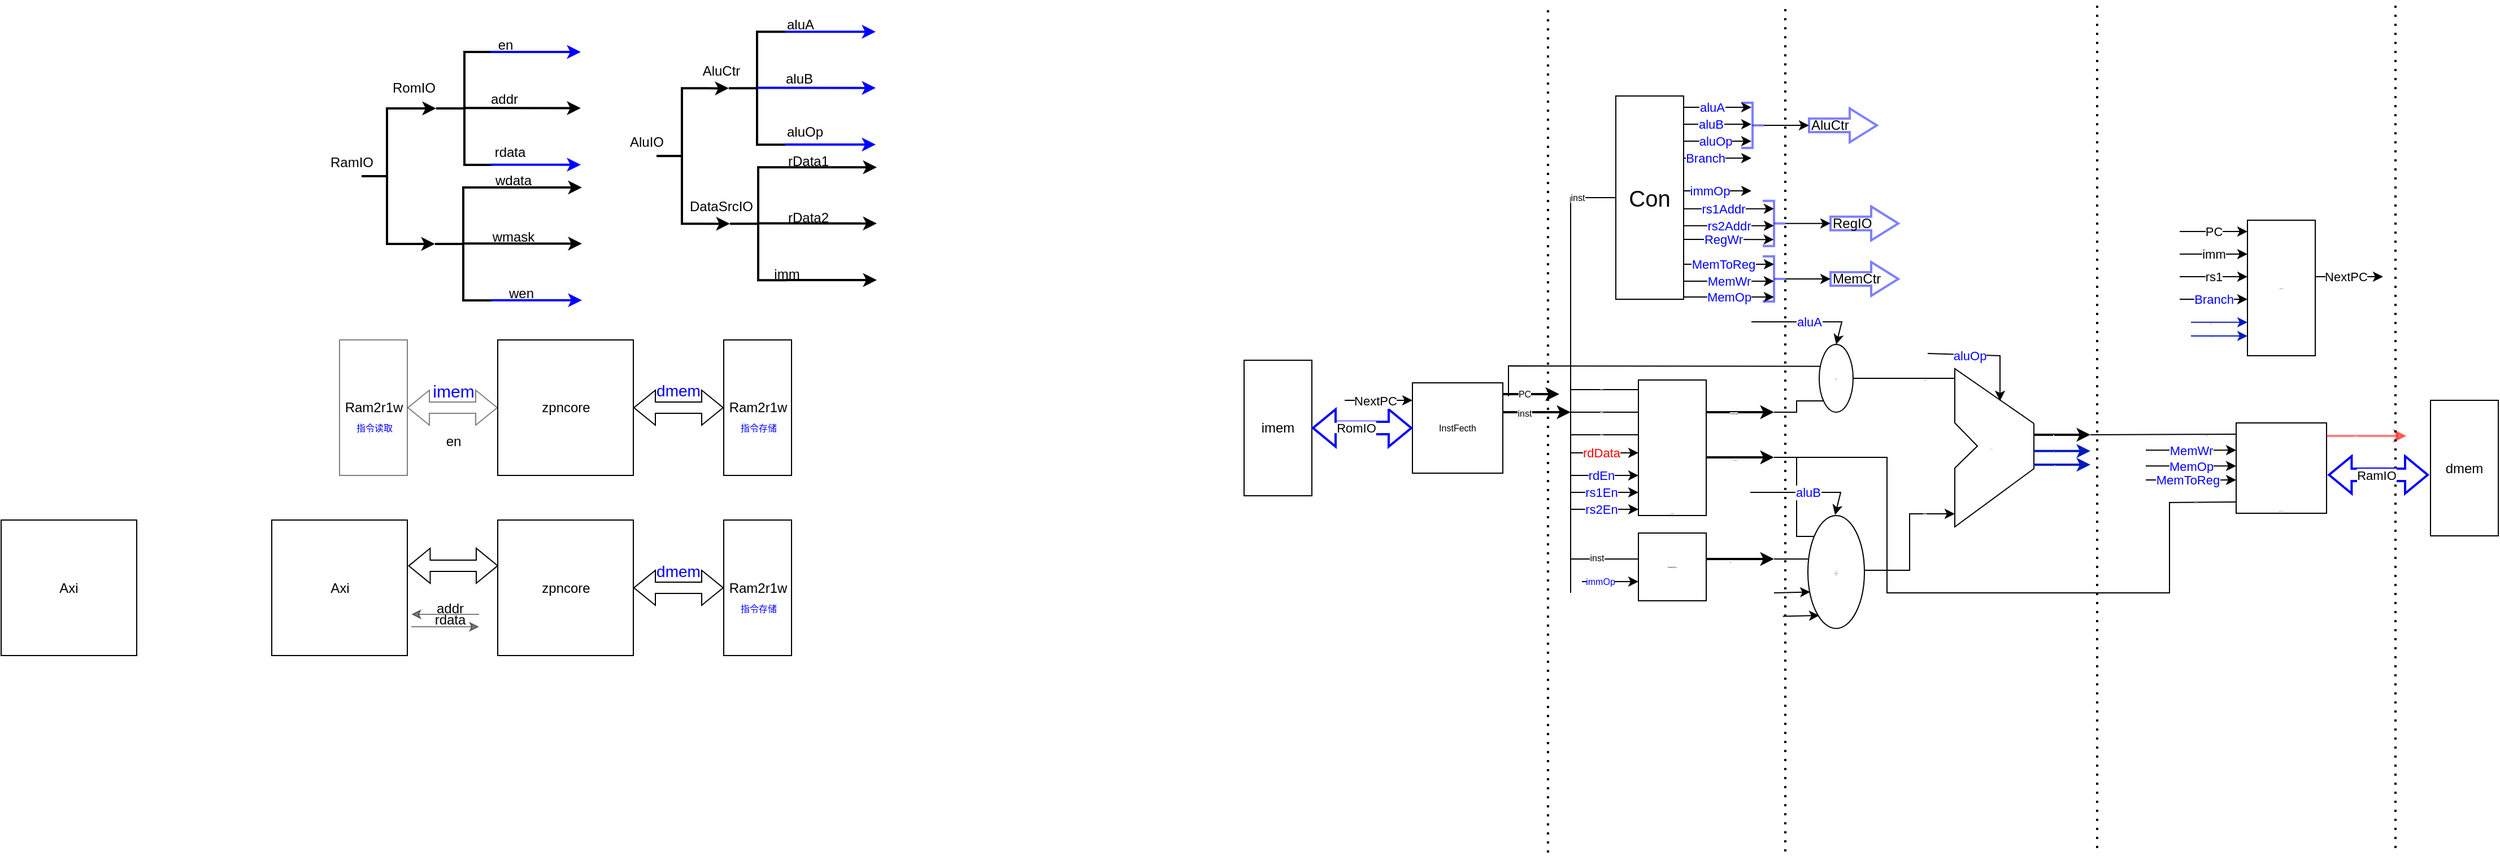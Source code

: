 <mxfile version="20.2.3" type="github" pages="3">
  <diagram id="bDnEHNWDBDzwl0PKhSvK" name="三期-单周期">
    <mxGraphModel dx="2062" dy="1146" grid="1" gridSize="10" guides="1" tooltips="1" connect="1" arrows="1" fold="1" page="1" pageScale="1" pageWidth="1169" pageHeight="827" math="0" shadow="0">
      <root>
        <mxCell id="0" />
        <mxCell id="1" parent="0" />
        <mxCell id="JY1h7HHq7SIe5Ilam6JG-2" value="" style="endArrow=classic;html=1;rounded=0;fontColor=#0000FF;" parent="1" edge="1">
          <mxGeometry relative="1" as="geometry">
            <mxPoint x="1569" y="129" as="sourcePoint" />
            <mxPoint x="1629" y="129" as="targetPoint" />
          </mxGeometry>
        </mxCell>
        <mxCell id="JY1h7HHq7SIe5Ilam6JG-3" value="aluB" style="edgeLabel;resizable=0;html=1;align=center;verticalAlign=middle;labelBackgroundColor=#FFFFFF;gradientColor=none;opacity=50;fontColor=#0000FF;" parent="JY1h7HHq7SIe5Ilam6JG-2" connectable="0" vertex="1">
          <mxGeometry relative="1" as="geometry">
            <mxPoint x="-6" as="offset" />
          </mxGeometry>
        </mxCell>
        <mxCell id="JY1h7HHq7SIe5Ilam6JG-4" value="" style="endArrow=classic;html=1;rounded=0;fontColor=#0000FF;" parent="1" edge="1">
          <mxGeometry relative="1" as="geometry">
            <mxPoint x="1569" y="144" as="sourcePoint" />
            <mxPoint x="1629" y="144" as="targetPoint" />
          </mxGeometry>
        </mxCell>
        <mxCell id="JY1h7HHq7SIe5Ilam6JG-5" value="aluOp" style="edgeLabel;resizable=0;html=1;align=center;verticalAlign=middle;labelBackgroundColor=#FFFFFF;gradientColor=none;opacity=50;fontColor=#0000FF;" parent="JY1h7HHq7SIe5Ilam6JG-4" connectable="0" vertex="1">
          <mxGeometry relative="1" as="geometry">
            <mxPoint x="-2" as="offset" />
          </mxGeometry>
        </mxCell>
        <mxCell id="JY1h7HHq7SIe5Ilam6JG-6" value="" style="endArrow=classic;html=1;rounded=0;fontColor=#0000FF;" parent="1" edge="1">
          <mxGeometry relative="1" as="geometry">
            <mxPoint x="1569" y="159" as="sourcePoint" />
            <mxPoint x="1629" y="159" as="targetPoint" />
          </mxGeometry>
        </mxCell>
        <mxCell id="JY1h7HHq7SIe5Ilam6JG-7" value="Branch" style="edgeLabel;resizable=0;html=1;align=center;verticalAlign=middle;labelBackgroundColor=#FFFFFF;gradientColor=none;opacity=50;fontColor=#0000FF;" parent="JY1h7HHq7SIe5Ilam6JG-6" connectable="0" vertex="1">
          <mxGeometry relative="1" as="geometry">
            <mxPoint x="-11" as="offset" />
          </mxGeometry>
        </mxCell>
        <mxCell id="JY1h7HHq7SIe5Ilam6JG-8" value="" style="endArrow=classic;html=1;rounded=0;fontColor=#0000FF;entryX=0.511;entryY=0.144;entryDx=0;entryDy=0;entryPerimeter=0;" parent="1" target="0s6Fm4SaoeNFjE5hUFXP-19" edge="1">
          <mxGeometry relative="1" as="geometry">
            <mxPoint x="1569" y="231" as="sourcePoint" />
            <mxPoint x="1629" y="231" as="targetPoint" />
          </mxGeometry>
        </mxCell>
        <mxCell id="JY1h7HHq7SIe5Ilam6JG-9" value="RegWr" style="edgeLabel;resizable=0;html=1;align=center;verticalAlign=middle;labelBackgroundColor=#FFFFFF;gradientColor=none;opacity=50;fontColor=#0000FF;" parent="JY1h7HHq7SIe5Ilam6JG-8" connectable="0" vertex="1">
          <mxGeometry relative="1" as="geometry">
            <mxPoint x="-5" as="offset" />
          </mxGeometry>
        </mxCell>
        <mxCell id="JY1h7HHq7SIe5Ilam6JG-10" value="" style="endArrow=classic;html=1;rounded=0;fontColor=#0000FF;" parent="1" edge="1">
          <mxGeometry relative="1" as="geometry">
            <mxPoint x="1569" y="188.0" as="sourcePoint" />
            <mxPoint x="1629" y="188.0" as="targetPoint" />
          </mxGeometry>
        </mxCell>
        <mxCell id="JY1h7HHq7SIe5Ilam6JG-11" value="immOp" style="edgeLabel;resizable=0;html=1;align=center;verticalAlign=middle;labelBackgroundColor=#FFFFFF;gradientColor=none;opacity=50;fontColor=#0000FF;" parent="JY1h7HHq7SIe5Ilam6JG-10" connectable="0" vertex="1">
          <mxGeometry relative="1" as="geometry">
            <mxPoint x="-7" as="offset" />
          </mxGeometry>
        </mxCell>
        <mxCell id="JY1h7HHq7SIe5Ilam6JG-12" value="" style="endArrow=classic;html=1;rounded=0;fontColor=#0000FF;" parent="1" edge="1">
          <mxGeometry relative="1" as="geometry">
            <mxPoint x="1569" y="114" as="sourcePoint" />
            <mxPoint x="1629" y="114" as="targetPoint" />
          </mxGeometry>
        </mxCell>
        <mxCell id="JY1h7HHq7SIe5Ilam6JG-13" value="aluA" style="edgeLabel;resizable=0;html=1;align=center;verticalAlign=middle;labelBackgroundColor=#FFFFFF;gradientColor=none;opacity=50;fontColor=#0000FF;" parent="JY1h7HHq7SIe5Ilam6JG-12" connectable="0" vertex="1">
          <mxGeometry relative="1" as="geometry">
            <mxPoint x="-5" as="offset" />
          </mxGeometry>
        </mxCell>
        <mxCell id="JY1h7HHq7SIe5Ilam6JG-14" value="" style="endArrow=classic;html=1;rounded=0;" parent="1" edge="1">
          <mxGeometry relative="1" as="geometry">
            <mxPoint x="2008" y="224" as="sourcePoint" />
            <mxPoint x="2068" y="224" as="targetPoint" />
          </mxGeometry>
        </mxCell>
        <mxCell id="JY1h7HHq7SIe5Ilam6JG-15" value="PC" style="edgeLabel;resizable=0;html=1;align=center;verticalAlign=middle;labelBackgroundColor=#FFFFFF;gradientColor=none;opacity=50;" parent="JY1h7HHq7SIe5Ilam6JG-14" connectable="0" vertex="1">
          <mxGeometry relative="1" as="geometry" />
        </mxCell>
        <mxCell id="JY1h7HHq7SIe5Ilam6JG-16" value="" style="endArrow=classic;html=1;rounded=0;" parent="1" edge="1">
          <mxGeometry relative="1" as="geometry">
            <mxPoint x="2008" y="244" as="sourcePoint" />
            <mxPoint x="2068" y="244" as="targetPoint" />
          </mxGeometry>
        </mxCell>
        <mxCell id="JY1h7HHq7SIe5Ilam6JG-17" value="imm" style="edgeLabel;resizable=0;html=1;align=center;verticalAlign=middle;labelBackgroundColor=#FFFFFF;gradientColor=none;opacity=50;" parent="JY1h7HHq7SIe5Ilam6JG-16" connectable="0" vertex="1">
          <mxGeometry relative="1" as="geometry" />
        </mxCell>
        <mxCell id="JY1h7HHq7SIe5Ilam6JG-18" value="" style="endArrow=classic;html=1;rounded=0;" parent="1" edge="1">
          <mxGeometry relative="1" as="geometry">
            <mxPoint x="2008" y="264" as="sourcePoint" />
            <mxPoint x="2068" y="264" as="targetPoint" />
          </mxGeometry>
        </mxCell>
        <mxCell id="JY1h7HHq7SIe5Ilam6JG-19" value="rs1" style="edgeLabel;resizable=0;html=1;align=center;verticalAlign=middle;labelBackgroundColor=#FFFFFF;gradientColor=none;opacity=50;" parent="JY1h7HHq7SIe5Ilam6JG-18" connectable="0" vertex="1">
          <mxGeometry relative="1" as="geometry" />
        </mxCell>
        <mxCell id="JY1h7HHq7SIe5Ilam6JG-20" value="" style="endArrow=classic;html=1;rounded=0;" parent="1" edge="1">
          <mxGeometry relative="1" as="geometry">
            <mxPoint x="2128" y="264" as="sourcePoint" />
            <mxPoint x="2188" y="264" as="targetPoint" />
          </mxGeometry>
        </mxCell>
        <mxCell id="JY1h7HHq7SIe5Ilam6JG-21" value="NextPC" style="edgeLabel;resizable=0;html=1;align=center;verticalAlign=middle;labelBackgroundColor=#FFFFFF;gradientColor=none;opacity=50;" parent="JY1h7HHq7SIe5Ilam6JG-20" connectable="0" vertex="1">
          <mxGeometry relative="1" as="geometry">
            <mxPoint x="-3" as="offset" />
          </mxGeometry>
        </mxCell>
        <mxCell id="JY1h7HHq7SIe5Ilam6JG-22" value="Con" style="rounded=0;whiteSpace=wrap;html=1;fontSize=20;fillColor=none;direction=south;" parent="1" vertex="1">
          <mxGeometry x="1509" y="104" width="60" height="180" as="geometry" />
        </mxCell>
        <mxCell id="JY1h7HHq7SIe5Ilam6JG-23" value="InstFecth" style="whiteSpace=wrap;html=1;aspect=fixed;fontSize=8;fillColor=none;" parent="1" vertex="1">
          <mxGeometry x="1329" y="358" width="80" height="80" as="geometry" />
        </mxCell>
        <mxCell id="JY1h7HHq7SIe5Ilam6JG-24" value="" style="endArrow=classic;html=1;rounded=0;fontSize=8;strokeWidth=2;exitX=1;exitY=0.325;exitDx=0;exitDy=0;exitPerimeter=0;" parent="1" source="JY1h7HHq7SIe5Ilam6JG-23" edge="1">
          <mxGeometry width="50" height="50" relative="1" as="geometry">
            <mxPoint x="1419" y="384" as="sourcePoint" />
            <mxPoint x="1469" y="384" as="targetPoint" />
          </mxGeometry>
        </mxCell>
        <mxCell id="JY1h7HHq7SIe5Ilam6JG-25" value="inst" style="edgeLabel;html=1;align=center;verticalAlign=middle;resizable=0;points=[];fontSize=8;" parent="JY1h7HHq7SIe5Ilam6JG-24" vertex="1" connectable="0">
          <mxGeometry x="-0.368" y="-1" relative="1" as="geometry">
            <mxPoint as="offset" />
          </mxGeometry>
        </mxCell>
        <mxCell id="JY1h7HHq7SIe5Ilam6JG-26" value="" style="endArrow=classic;html=1;rounded=0;fontSize=8;strokeWidth=2;entryX=0;entryY=0.325;entryDx=0;entryDy=0;entryPerimeter=0;" parent="1" edge="1">
          <mxGeometry width="50" height="50" relative="1" as="geometry">
            <mxPoint x="1409" y="368" as="sourcePoint" />
            <mxPoint x="1459" y="368" as="targetPoint" />
          </mxGeometry>
        </mxCell>
        <mxCell id="JY1h7HHq7SIe5Ilam6JG-27" value="PC" style="edgeLabel;html=1;align=center;verticalAlign=middle;resizable=0;points=[];fontSize=8;" parent="JY1h7HHq7SIe5Ilam6JG-26" vertex="1" connectable="0">
          <mxGeometry x="-0.239" y="-1" relative="1" as="geometry">
            <mxPoint y="-1" as="offset" />
          </mxGeometry>
        </mxCell>
        <mxCell id="JY1h7HHq7SIe5Ilam6JG-28" value="Regfile" style="rounded=0;whiteSpace=wrap;html=1;fontSize=1;fillColor=none;direction=south;verticalAlign=bottom;" parent="1" vertex="1">
          <mxGeometry x="1529" y="355.5" width="60" height="120" as="geometry" />
        </mxCell>
        <mxCell id="JY1h7HHq7SIe5Ilam6JG-29" value="ImmGen" style="whiteSpace=wrap;html=1;aspect=fixed;fontSize=2;fillColor=none;" parent="1" vertex="1">
          <mxGeometry x="1529" y="491" width="60" height="60" as="geometry" />
        </mxCell>
        <mxCell id="JY1h7HHq7SIe5Ilam6JG-30" value="" style="endArrow=classic;html=1;rounded=0;fontSize=2;strokeWidth=2;exitX=0.238;exitY=0;exitDx=0;exitDy=0;exitPerimeter=0;" parent="1" source="JY1h7HHq7SIe5Ilam6JG-28" edge="1">
          <mxGeometry width="50" height="50" relative="1" as="geometry">
            <mxPoint x="1599" y="384" as="sourcePoint" />
            <mxPoint x="1649" y="384" as="targetPoint" />
          </mxGeometry>
        </mxCell>
        <mxCell id="JY1h7HHq7SIe5Ilam6JG-31" value="rs1Data" style="edgeLabel;html=1;align=center;verticalAlign=middle;resizable=0;points=[];fontSize=2;" parent="JY1h7HHq7SIe5Ilam6JG-30" vertex="1" connectable="0">
          <mxGeometry x="-0.304" y="1" relative="1" as="geometry">
            <mxPoint x="3" y="2" as="offset" />
          </mxGeometry>
        </mxCell>
        <mxCell id="JY1h7HHq7SIe5Ilam6JG-32" value="" style="endArrow=classic;html=1;rounded=0;fontSize=2;strokeWidth=2;exitX=0.571;exitY=0;exitDx=0;exitDy=0;exitPerimeter=0;" parent="1" source="JY1h7HHq7SIe5Ilam6JG-28" edge="1">
          <mxGeometry width="50" height="50" relative="1" as="geometry">
            <mxPoint x="1599" y="424.0" as="sourcePoint" />
            <mxPoint x="1649" y="424" as="targetPoint" />
          </mxGeometry>
        </mxCell>
        <mxCell id="JY1h7HHq7SIe5Ilam6JG-33" value="rs2Data" style="edgeLabel;html=1;align=center;verticalAlign=middle;resizable=0;points=[];fontSize=1;" parent="JY1h7HHq7SIe5Ilam6JG-32" vertex="1" connectable="0">
          <mxGeometry x="-0.365" y="-3" relative="1" as="geometry">
            <mxPoint x="6" y="-1" as="offset" />
          </mxGeometry>
        </mxCell>
        <mxCell id="JY1h7HHq7SIe5Ilam6JG-34" value="" style="endArrow=none;html=1;rounded=0;fontSize=1;strokeWidth=1;" parent="1" edge="1">
          <mxGeometry width="50" height="50" relative="1" as="geometry">
            <mxPoint x="1469" y="544" as="sourcePoint" />
            <mxPoint x="1469" y="384" as="targetPoint" />
          </mxGeometry>
        </mxCell>
        <mxCell id="JY1h7HHq7SIe5Ilam6JG-35" value="" style="endArrow=none;html=1;rounded=0;fontSize=1;strokeWidth=1;entryX=0;entryY=0.383;entryDx=0;entryDy=0;entryPerimeter=0;" parent="1" target="JY1h7HHq7SIe5Ilam6JG-29" edge="1">
          <mxGeometry width="50" height="50" relative="1" as="geometry">
            <mxPoint x="1469" y="514" as="sourcePoint" />
            <mxPoint x="1519" y="514" as="targetPoint" />
          </mxGeometry>
        </mxCell>
        <mxCell id="JY1h7HHq7SIe5Ilam6JG-36" value="inst" style="edgeLabel;html=1;align=center;verticalAlign=middle;resizable=0;points=[];fontSize=8;fontColor=#000000;" parent="JY1h7HHq7SIe5Ilam6JG-35" vertex="1" connectable="0">
          <mxGeometry x="-0.248" y="1" relative="1" as="geometry">
            <mxPoint as="offset" />
          </mxGeometry>
        </mxCell>
        <mxCell id="JY1h7HHq7SIe5Ilam6JG-37" value="" style="endArrow=none;html=1;rounded=0;fontSize=1;strokeWidth=1;entryX=0.071;entryY=1;entryDx=0;entryDy=0;entryPerimeter=0;" parent="1" target="JY1h7HHq7SIe5Ilam6JG-28" edge="1">
          <mxGeometry width="50" height="50" relative="1" as="geometry">
            <mxPoint x="1469" y="384" as="sourcePoint" />
            <mxPoint x="1529" y="384" as="targetPoint" />
            <Array as="points">
              <mxPoint x="1469" y="364" />
              <mxPoint x="1489" y="364" />
            </Array>
          </mxGeometry>
        </mxCell>
        <mxCell id="JY1h7HHq7SIe5Ilam6JG-38" value="rs1Addr" style="edgeLabel;html=1;align=center;verticalAlign=middle;resizable=0;points=[];fontSize=1;" parent="JY1h7HHq7SIe5Ilam6JG-37" vertex="1" connectable="0">
          <mxGeometry x="0.176" y="1" relative="1" as="geometry">
            <mxPoint as="offset" />
          </mxGeometry>
        </mxCell>
        <mxCell id="JY1h7HHq7SIe5Ilam6JG-39" value="" style="endArrow=none;html=1;rounded=0;fontSize=1;strokeWidth=1;entryX=0.237;entryY=1;entryDx=0;entryDy=0;entryPerimeter=0;" parent="1" target="JY1h7HHq7SIe5Ilam6JG-28" edge="1">
          <mxGeometry width="50" height="50" relative="1" as="geometry">
            <mxPoint x="1469" y="384" as="sourcePoint" />
            <mxPoint x="1519" y="384" as="targetPoint" />
          </mxGeometry>
        </mxCell>
        <mxCell id="JY1h7HHq7SIe5Ilam6JG-40" value="rs2Addr" style="edgeLabel;html=1;align=center;verticalAlign=middle;resizable=0;points=[];fontSize=1;" parent="JY1h7HHq7SIe5Ilam6JG-39" vertex="1" connectable="0">
          <mxGeometry x="-0.296" relative="1" as="geometry">
            <mxPoint x="6" as="offset" />
          </mxGeometry>
        </mxCell>
        <mxCell id="JY1h7HHq7SIe5Ilam6JG-41" value="" style="endArrow=none;html=1;rounded=0;fontSize=1;strokeWidth=1;entryX=0.237;entryY=1;entryDx=0;entryDy=0;entryPerimeter=0;" parent="1" edge="1">
          <mxGeometry width="50" height="50" relative="1" as="geometry">
            <mxPoint x="1469" y="404" as="sourcePoint" />
            <mxPoint x="1529" y="403.94" as="targetPoint" />
          </mxGeometry>
        </mxCell>
        <mxCell id="JY1h7HHq7SIe5Ilam6JG-42" value="rdAddr" style="edgeLabel;html=1;align=center;verticalAlign=middle;resizable=0;points=[];fontSize=1;" parent="JY1h7HHq7SIe5Ilam6JG-41" vertex="1" connectable="0">
          <mxGeometry x="-0.296" relative="1" as="geometry">
            <mxPoint x="6" as="offset" />
          </mxGeometry>
        </mxCell>
        <mxCell id="JY1h7HHq7SIe5Ilam6JG-45" value="" style="endArrow=classic;html=1;rounded=0;fontSize=2;strokeWidth=2;exitX=0.571;exitY=0;exitDx=0;exitDy=0;exitPerimeter=0;" parent="1" edge="1">
          <mxGeometry width="50" height="50" relative="1" as="geometry">
            <mxPoint x="1589" y="514.02" as="sourcePoint" />
            <mxPoint x="1649" y="514" as="targetPoint" />
          </mxGeometry>
        </mxCell>
        <mxCell id="JY1h7HHq7SIe5Ilam6JG-46" value="imm" style="edgeLabel;html=1;align=center;verticalAlign=middle;resizable=0;points=[];fontSize=1;" parent="JY1h7HHq7SIe5Ilam6JG-45" vertex="1" connectable="0">
          <mxGeometry x="-0.365" y="-3" relative="1" as="geometry">
            <mxPoint x="2" y="-1" as="offset" />
          </mxGeometry>
        </mxCell>
        <mxCell id="JY1h7HHq7SIe5Ilam6JG-47" value="" style="endArrow=none;html=1;rounded=0;fontSize=1;strokeWidth=1;" parent="1" edge="1">
          <mxGeometry width="50" height="50" relative="1" as="geometry">
            <mxPoint x="1879" y="394" as="sourcePoint" />
            <mxPoint x="1879" y="394" as="targetPoint" />
            <Array as="points">
              <mxPoint x="1879" y="434" />
              <mxPoint x="1809" y="485.5" />
              <mxPoint x="1809" y="433.5" />
              <mxPoint x="1829" y="414" />
              <mxPoint x="1809" y="393.5" />
              <mxPoint x="1809" y="345.5" />
            </Array>
          </mxGeometry>
        </mxCell>
        <mxCell id="JY1h7HHq7SIe5Ilam6JG-48" value="ALU" style="text;html=1;align=center;verticalAlign=middle;resizable=0;points=[];autosize=1;strokeColor=none;fillColor=none;fontSize=1;" parent="1" vertex="1">
          <mxGeometry x="1816" y="400.5" width="50" height="30" as="geometry" />
        </mxCell>
        <mxCell id="JY1h7HHq7SIe5Ilam6JG-49" value="0&lt;br&gt;Mux&lt;br&gt;1" style="ellipse;whiteSpace=wrap;html=1;fontSize=1;fillColor=none;" parent="1" vertex="1">
          <mxGeometry x="1689" y="324" width="30" height="60" as="geometry" />
        </mxCell>
        <mxCell id="JY1h7HHq7SIe5Ilam6JG-50" value="" style="endArrow=none;html=1;rounded=0;fontSize=1;strokeWidth=1;entryX=0.124;entryY=0.833;entryDx=0;entryDy=0;entryPerimeter=0;" parent="1" target="JY1h7HHq7SIe5Ilam6JG-49" edge="1">
          <mxGeometry width="50" height="50" relative="1" as="geometry">
            <mxPoint x="1649" y="384" as="sourcePoint" />
            <mxPoint x="1679" y="374" as="targetPoint" />
            <Array as="points">
              <mxPoint x="1669" y="384" />
              <mxPoint x="1669" y="374" />
            </Array>
          </mxGeometry>
        </mxCell>
        <mxCell id="JY1h7HHq7SIe5Ilam6JG-51" value="" style="endArrow=none;html=1;rounded=0;fontSize=1;strokeWidth=1;entryX=0.022;entryY=0.646;entryDx=0;entryDy=0;entryPerimeter=0;" parent="1" edge="1">
          <mxGeometry width="50" height="50" relative="1" as="geometry">
            <mxPoint x="1414" y="370" as="sourcePoint" />
            <mxPoint x="1689.66" y="343.38" as="targetPoint" />
            <Array as="points">
              <mxPoint x="1414" y="343" />
            </Array>
          </mxGeometry>
        </mxCell>
        <mxCell id="JY1h7HHq7SIe5Ilam6JG-52" value="" style="endArrow=none;html=1;rounded=0;fontSize=1;strokeWidth=1;exitX=1;exitY=1;exitDx=0;exitDy=0;exitPerimeter=0;" parent="1" edge="1">
          <mxGeometry width="50" height="50" relative="1" as="geometry">
            <mxPoint x="1719" y="354" as="sourcePoint" />
            <mxPoint x="1809" y="354" as="targetPoint" />
            <Array as="points">
              <mxPoint x="1769" y="354" />
            </Array>
          </mxGeometry>
        </mxCell>
        <mxCell id="JY1h7HHq7SIe5Ilam6JG-53" value="aSrc" style="edgeLabel;html=1;align=center;verticalAlign=middle;resizable=0;points=[];fontSize=1;" parent="JY1h7HHq7SIe5Ilam6JG-52" vertex="1" connectable="0">
          <mxGeometry x="0.39" y="-1" relative="1" as="geometry">
            <mxPoint as="offset" />
          </mxGeometry>
        </mxCell>
        <mxCell id="JY1h7HHq7SIe5Ilam6JG-54" value="00&lt;br&gt;01&lt;br&gt;Mux4to1&lt;br&gt;10&lt;br&gt;11" style="ellipse;whiteSpace=wrap;html=1;fontSize=1;fillColor=none;" parent="1" vertex="1">
          <mxGeometry x="1679" y="475.5" width="50" height="100" as="geometry" />
        </mxCell>
        <mxCell id="JY1h7HHq7SIe5Ilam6JG-55" value="" style="endArrow=none;html=1;rounded=0;fontSize=1;strokeWidth=1;entryX=0.112;entryY=0.185;entryDx=0;entryDy=0;entryPerimeter=0;" parent="1" target="JY1h7HHq7SIe5Ilam6JG-54" edge="1">
          <mxGeometry width="50" height="50" relative="1" as="geometry">
            <mxPoint x="1649" y="424" as="sourcePoint" />
            <mxPoint x="1719" y="425.5" as="targetPoint" />
            <Array as="points">
              <mxPoint x="1669" y="424" />
              <mxPoint x="1669" y="484" />
              <mxPoint x="1669" y="494" />
            </Array>
          </mxGeometry>
        </mxCell>
        <mxCell id="JY1h7HHq7SIe5Ilam6JG-56" value="" style="endArrow=none;html=1;rounded=0;fontSize=1;strokeWidth=1;" parent="1" edge="1">
          <mxGeometry width="50" height="50" relative="1" as="geometry">
            <mxPoint x="1649" y="514" as="sourcePoint" />
            <mxPoint x="1669" y="514" as="targetPoint" />
            <Array as="points">
              <mxPoint x="1659" y="514" />
              <mxPoint x="1669" y="514" />
              <mxPoint x="1679" y="514" />
            </Array>
          </mxGeometry>
        </mxCell>
        <mxCell id="JY1h7HHq7SIe5Ilam6JG-57" value="" style="endArrow=classic;html=1;rounded=0;fontSize=1;strokeWidth=1;entryX=0.042;entryY=0.677;entryDx=0;entryDy=0;entryPerimeter=0;" parent="1" target="JY1h7HHq7SIe5Ilam6JG-54" edge="1">
          <mxGeometry width="50" height="50" relative="1" as="geometry">
            <mxPoint x="1649" y="544" as="sourcePoint" />
            <mxPoint x="1679" y="544" as="targetPoint" />
          </mxGeometry>
        </mxCell>
        <mxCell id="JY1h7HHq7SIe5Ilam6JG-58" value="4" style="edgeLabel;html=1;align=center;verticalAlign=middle;resizable=0;points=[];fontSize=1;" parent="JY1h7HHq7SIe5Ilam6JG-57" vertex="1" connectable="0">
          <mxGeometry x="-0.04" relative="1" as="geometry">
            <mxPoint as="offset" />
          </mxGeometry>
        </mxCell>
        <mxCell id="JY1h7HHq7SIe5Ilam6JG-59" value="" style="endArrow=classic;html=1;rounded=0;fontSize=1;strokeWidth=1;exitX=1;exitY=0.485;exitDx=0;exitDy=0;exitPerimeter=0;" parent="1" source="JY1h7HHq7SIe5Ilam6JG-54" edge="1">
          <mxGeometry width="50" height="50" relative="1" as="geometry">
            <mxPoint x="1739" y="524" as="sourcePoint" />
            <mxPoint x="1809" y="474" as="targetPoint" />
            <Array as="points">
              <mxPoint x="1769" y="524" />
              <mxPoint x="1769" y="474" />
            </Array>
          </mxGeometry>
        </mxCell>
        <mxCell id="JY1h7HHq7SIe5Ilam6JG-60" value="bSrc" style="edgeLabel;html=1;align=center;verticalAlign=middle;resizable=0;points=[];fontSize=1;" parent="JY1h7HHq7SIe5Ilam6JG-59" vertex="1" connectable="0">
          <mxGeometry x="0.588" relative="1" as="geometry">
            <mxPoint as="offset" />
          </mxGeometry>
        </mxCell>
        <mxCell id="JY1h7HHq7SIe5Ilam6JG-61" value="" style="endArrow=classic;html=1;rounded=0;fontSize=1;strokeWidth=2;" parent="1" edge="1">
          <mxGeometry width="50" height="50" relative="1" as="geometry">
            <mxPoint x="1879" y="404" as="sourcePoint" />
            <mxPoint x="1929" y="404" as="targetPoint" />
          </mxGeometry>
        </mxCell>
        <mxCell id="JY1h7HHq7SIe5Ilam6JG-62" value="res" style="edgeLabel;html=1;align=center;verticalAlign=middle;resizable=0;points=[];fontSize=1;" parent="JY1h7HHq7SIe5Ilam6JG-61" vertex="1" connectable="0">
          <mxGeometry x="-0.234" relative="1" as="geometry">
            <mxPoint x="-2" as="offset" />
          </mxGeometry>
        </mxCell>
        <mxCell id="JY1h7HHq7SIe5Ilam6JG-63" value="" style="endArrow=classic;html=1;rounded=0;fontSize=1;strokeWidth=2;fillColor=#0050ef;strokeColor=#001DBC;" parent="1" edge="1">
          <mxGeometry width="50" height="50" relative="1" as="geometry">
            <mxPoint x="1879" y="418.37" as="sourcePoint" />
            <mxPoint x="1929" y="418.37" as="targetPoint" />
          </mxGeometry>
        </mxCell>
        <mxCell id="JY1h7HHq7SIe5Ilam6JG-64" value="less" style="edgeLabel;html=1;align=center;verticalAlign=middle;resizable=0;points=[];fontSize=1;" parent="JY1h7HHq7SIe5Ilam6JG-63" vertex="1" connectable="0">
          <mxGeometry x="-0.315" relative="1" as="geometry">
            <mxPoint as="offset" />
          </mxGeometry>
        </mxCell>
        <mxCell id="JY1h7HHq7SIe5Ilam6JG-65" value="" style="endArrow=classic;html=1;rounded=0;fontSize=1;strokeWidth=2;fillColor=#0050ef;strokeColor=#001DBC;" parent="1" edge="1">
          <mxGeometry width="50" height="50" relative="1" as="geometry">
            <mxPoint x="1879" y="430.5" as="sourcePoint" />
            <mxPoint x="1929" y="430.5" as="targetPoint" />
          </mxGeometry>
        </mxCell>
        <mxCell id="JY1h7HHq7SIe5Ilam6JG-66" value="zero" style="edgeLabel;html=1;align=center;verticalAlign=middle;resizable=0;points=[];fontSize=1;" parent="JY1h7HHq7SIe5Ilam6JG-65" vertex="1" connectable="0">
          <mxGeometry x="-0.397" relative="1" as="geometry">
            <mxPoint x="3" as="offset" />
          </mxGeometry>
        </mxCell>
        <mxCell id="JY1h7HHq7SIe5Ilam6JG-67" value="NextPC" style="rounded=0;whiteSpace=wrap;html=1;fontSize=1;fillColor=none;direction=south;" parent="1" vertex="1">
          <mxGeometry x="2068" y="214" width="60" height="120" as="geometry" />
        </mxCell>
        <mxCell id="JY1h7HHq7SIe5Ilam6JG-68" value="DataMem" style="whiteSpace=wrap;html=1;aspect=fixed;fontSize=1;fillColor=none;verticalAlign=bottom;" parent="1" vertex="1">
          <mxGeometry x="2058" y="393.5" width="80" height="80" as="geometry" />
        </mxCell>
        <mxCell id="JY1h7HHq7SIe5Ilam6JG-69" value="" style="endArrow=none;html=1;rounded=0;fontSize=1;strokeWidth=1;entryX=0;entryY=0.125;entryDx=0;entryDy=0;entryPerimeter=0;" parent="1" target="JY1h7HHq7SIe5Ilam6JG-68" edge="1">
          <mxGeometry width="50" height="50" relative="1" as="geometry">
            <mxPoint x="1929" y="404" as="sourcePoint" />
            <mxPoint x="1979" y="384" as="targetPoint" />
          </mxGeometry>
        </mxCell>
        <mxCell id="JY1h7HHq7SIe5Ilam6JG-70" value="addr" style="edgeLabel;html=1;align=center;verticalAlign=middle;resizable=0;points=[];fontSize=1;" parent="JY1h7HHq7SIe5Ilam6JG-69" vertex="1" connectable="0">
          <mxGeometry x="0.688" y="1" relative="1" as="geometry">
            <mxPoint x="-6" y="1" as="offset" />
          </mxGeometry>
        </mxCell>
        <mxCell id="JY1h7HHq7SIe5Ilam6JG-72" value="" style="endArrow=none;html=1;rounded=0;fontSize=1;strokeWidth=1;entryX=0;entryY=0.875;entryDx=0;entryDy=0;entryPerimeter=0;" parent="1" target="JY1h7HHq7SIe5Ilam6JG-68" edge="1">
          <mxGeometry width="50" height="50" relative="1" as="geometry">
            <mxPoint x="1669" y="424" as="sourcePoint" />
            <mxPoint x="1749" y="414" as="targetPoint" />
            <Array as="points">
              <mxPoint x="1749" y="424" />
              <mxPoint x="1749" y="544" />
              <mxPoint x="1999" y="544" />
              <mxPoint x="1999" y="464" />
            </Array>
          </mxGeometry>
        </mxCell>
        <mxCell id="JY1h7HHq7SIe5Ilam6JG-73" value="dataIn" style="edgeLabel;html=1;align=center;verticalAlign=middle;resizable=0;points=[];fontSize=1;" parent="JY1h7HHq7SIe5Ilam6JG-72" vertex="1" connectable="0">
          <mxGeometry x="0.878" relative="1" as="geometry">
            <mxPoint as="offset" />
          </mxGeometry>
        </mxCell>
        <mxCell id="JY1h7HHq7SIe5Ilam6JG-74" value="" style="endArrow=classic;html=1;rounded=0;fontSize=1;strokeWidth=2;textOpacity=50;opacity=50;fontColor=#FF0000;strokeColor=#FF0000;" parent="1" edge="1">
          <mxGeometry width="50" height="50" relative="1" as="geometry">
            <mxPoint x="2138" y="405" as="sourcePoint" />
            <mxPoint x="2209" y="405" as="targetPoint" />
          </mxGeometry>
        </mxCell>
        <mxCell id="JY1h7HHq7SIe5Ilam6JG-75" value="dataOut" style="edgeLabel;html=1;align=center;verticalAlign=middle;resizable=0;points=[];fontSize=1;textOpacity=50;fontColor=#FF0000;" parent="JY1h7HHq7SIe5Ilam6JG-74" vertex="1" connectable="0">
          <mxGeometry x="-0.234" relative="1" as="geometry">
            <mxPoint x="-2" as="offset" />
          </mxGeometry>
        </mxCell>
        <mxCell id="JY1h7HHq7SIe5Ilam6JG-79" value="" style="endArrow=classic;html=1;rounded=0;fontColor=#0000FF;" parent="1" edge="1">
          <mxGeometry relative="1" as="geometry">
            <mxPoint x="1569" y="253" as="sourcePoint" />
            <mxPoint x="1649" y="253" as="targetPoint" />
          </mxGeometry>
        </mxCell>
        <mxCell id="JY1h7HHq7SIe5Ilam6JG-80" value="MemToReg" style="edgeLabel;resizable=0;html=1;align=center;verticalAlign=middle;labelBackgroundColor=#FFFFFF;gradientColor=none;opacity=50;fontColor=#0000FF;" parent="JY1h7HHq7SIe5Ilam6JG-79" connectable="0" vertex="1">
          <mxGeometry relative="1" as="geometry">
            <mxPoint x="-5" as="offset" />
          </mxGeometry>
        </mxCell>
        <mxCell id="JY1h7HHq7SIe5Ilam6JG-81" value="" style="endArrow=classic;html=1;rounded=0;fontColor=#0000FF;" parent="1" edge="1">
          <mxGeometry relative="1" as="geometry">
            <mxPoint x="1569" y="268" as="sourcePoint" />
            <mxPoint x="1649" y="268" as="targetPoint" />
          </mxGeometry>
        </mxCell>
        <mxCell id="JY1h7HHq7SIe5Ilam6JG-82" value="MemWr" style="edgeLabel;resizable=0;html=1;align=center;verticalAlign=middle;labelBackgroundColor=#FFFFFF;gradientColor=none;opacity=50;fontColor=#0000FF;" parent="JY1h7HHq7SIe5Ilam6JG-81" connectable="0" vertex="1">
          <mxGeometry relative="1" as="geometry" />
        </mxCell>
        <mxCell id="JY1h7HHq7SIe5Ilam6JG-83" value="" style="endArrow=classic;html=1;rounded=0;fontColor=#0000FF;" parent="1" edge="1">
          <mxGeometry relative="1" as="geometry">
            <mxPoint x="1569" y="282" as="sourcePoint" />
            <mxPoint x="1649" y="282" as="targetPoint" />
          </mxGeometry>
        </mxCell>
        <mxCell id="JY1h7HHq7SIe5Ilam6JG-84" value="MemOp" style="edgeLabel;resizable=0;html=1;align=center;verticalAlign=middle;labelBackgroundColor=#FFFFFF;gradientColor=none;opacity=50;fontColor=#0000FF;" parent="JY1h7HHq7SIe5Ilam6JG-83" connectable="0" vertex="1">
          <mxGeometry relative="1" as="geometry" />
        </mxCell>
        <mxCell id="JY1h7HHq7SIe5Ilam6JG-85" value="" style="endArrow=none;html=1;rounded=0;fontSize=8;fontColor=#0000FF;strokeWidth=1;entryX=0.5;entryY=1;entryDx=0;entryDy=0;" parent="1" target="JY1h7HHq7SIe5Ilam6JG-22" edge="1">
          <mxGeometry width="50" height="50" relative="1" as="geometry">
            <mxPoint x="1469" y="364" as="sourcePoint" />
            <mxPoint x="1519" y="194" as="targetPoint" />
            <Array as="points">
              <mxPoint x="1469" y="194" />
            </Array>
          </mxGeometry>
        </mxCell>
        <mxCell id="JY1h7HHq7SIe5Ilam6JG-86" value="inst" style="edgeLabel;html=1;align=center;verticalAlign=middle;resizable=0;points=[];fontSize=8;fontColor=#000000;" parent="JY1h7HHq7SIe5Ilam6JG-85" vertex="1" connectable="0">
          <mxGeometry x="0.67" relative="1" as="geometry">
            <mxPoint as="offset" />
          </mxGeometry>
        </mxCell>
        <mxCell id="JY1h7HHq7SIe5Ilam6JG-87" value="" style="endArrow=classic;html=1;rounded=0;fontSize=8;fontColor=#0000FF;strokeWidth=1;entryX=0;entryY=0.717;entryDx=0;entryDy=0;entryPerimeter=0;" parent="1" target="JY1h7HHq7SIe5Ilam6JG-29" edge="1">
          <mxGeometry width="50" height="50" relative="1" as="geometry">
            <mxPoint x="1479" y="534" as="sourcePoint" />
            <mxPoint x="1519" y="534" as="targetPoint" />
          </mxGeometry>
        </mxCell>
        <mxCell id="JY1h7HHq7SIe5Ilam6JG-88" value="immOp" style="edgeLabel;html=1;align=center;verticalAlign=middle;resizable=0;points=[];fontSize=8;fontColor=#0000FF;" parent="JY1h7HHq7SIe5Ilam6JG-87" vertex="1" connectable="0">
          <mxGeometry x="-0.365" relative="1" as="geometry">
            <mxPoint as="offset" />
          </mxGeometry>
        </mxCell>
        <mxCell id="JY1h7HHq7SIe5Ilam6JG-89" value="" style="endArrow=classic;html=1;rounded=0;fontColor=#0000FF;entryX=0.5;entryY=0;entryDx=0;entryDy=0;" parent="1" target="JY1h7HHq7SIe5Ilam6JG-49" edge="1">
          <mxGeometry relative="1" as="geometry">
            <mxPoint x="1629" y="304" as="sourcePoint" />
            <mxPoint x="1709" y="304" as="targetPoint" />
            <Array as="points">
              <mxPoint x="1709" y="304" />
            </Array>
          </mxGeometry>
        </mxCell>
        <mxCell id="JY1h7HHq7SIe5Ilam6JG-90" value="aluA" style="edgeLabel;resizable=0;html=1;align=center;verticalAlign=middle;labelBackgroundColor=#FFFFFF;gradientColor=none;opacity=50;fontColor=#0000FF;" parent="JY1h7HHq7SIe5Ilam6JG-89" connectable="0" vertex="1">
          <mxGeometry relative="1" as="geometry" />
        </mxCell>
        <mxCell id="JY1h7HHq7SIe5Ilam6JG-91" value="" style="endArrow=classic;html=1;rounded=0;fontColor=#0000FF;" parent="1" edge="1">
          <mxGeometry relative="1" as="geometry">
            <mxPoint x="1978" y="417.64" as="sourcePoint" />
            <mxPoint x="2058" y="417.64" as="targetPoint" />
          </mxGeometry>
        </mxCell>
        <mxCell id="JY1h7HHq7SIe5Ilam6JG-92" value="MemWr" style="edgeLabel;resizable=0;html=1;align=center;verticalAlign=middle;labelBackgroundColor=#FFFFFF;gradientColor=none;opacity=50;fontColor=#0000FF;" parent="JY1h7HHq7SIe5Ilam6JG-91" connectable="0" vertex="1">
          <mxGeometry relative="1" as="geometry" />
        </mxCell>
        <mxCell id="JY1h7HHq7SIe5Ilam6JG-93" value="" style="endArrow=classic;html=1;rounded=0;fontColor=#0000FF;" parent="1" edge="1">
          <mxGeometry relative="1" as="geometry">
            <mxPoint x="1978" y="431.64" as="sourcePoint" />
            <mxPoint x="2058" y="431.64" as="targetPoint" />
          </mxGeometry>
        </mxCell>
        <mxCell id="JY1h7HHq7SIe5Ilam6JG-94" value="MemOp" style="edgeLabel;resizable=0;html=1;align=center;verticalAlign=middle;labelBackgroundColor=#FFFFFF;gradientColor=none;opacity=50;fontColor=#0000FF;" parent="JY1h7HHq7SIe5Ilam6JG-93" connectable="0" vertex="1">
          <mxGeometry relative="1" as="geometry" />
        </mxCell>
        <mxCell id="JY1h7HHq7SIe5Ilam6JG-95" value="" style="endArrow=classic;html=1;rounded=0;fontColor=#0000FF;" parent="1" edge="1">
          <mxGeometry relative="1" as="geometry">
            <mxPoint x="1978" y="444" as="sourcePoint" />
            <mxPoint x="2058" y="444" as="targetPoint" />
          </mxGeometry>
        </mxCell>
        <mxCell id="JY1h7HHq7SIe5Ilam6JG-96" value="MemToReg" style="edgeLabel;resizable=0;html=1;align=center;verticalAlign=middle;labelBackgroundColor=#FFFFFF;gradientColor=none;opacity=50;fontColor=#0000FF;" parent="JY1h7HHq7SIe5Ilam6JG-95" connectable="0" vertex="1">
          <mxGeometry relative="1" as="geometry">
            <mxPoint x="-3" as="offset" />
          </mxGeometry>
        </mxCell>
        <mxCell id="JY1h7HHq7SIe5Ilam6JG-97" value="" style="endArrow=classic;html=1;rounded=0;fontSize=1;strokeWidth=1;entryX=0.042;entryY=0.677;entryDx=0;entryDy=0;entryPerimeter=0;" parent="1" edge="1">
          <mxGeometry width="50" height="50" relative="1" as="geometry">
            <mxPoint x="1656.9" y="564.8" as="sourcePoint" />
            <mxPoint x="1689" y="564" as="targetPoint" />
          </mxGeometry>
        </mxCell>
        <mxCell id="JY1h7HHq7SIe5Ilam6JG-98" value="0" style="edgeLabel;html=1;align=center;verticalAlign=middle;resizable=0;points=[];fontSize=1;" parent="JY1h7HHq7SIe5Ilam6JG-97" vertex="1" connectable="0">
          <mxGeometry x="-0.04" relative="1" as="geometry">
            <mxPoint as="offset" />
          </mxGeometry>
        </mxCell>
        <mxCell id="JY1h7HHq7SIe5Ilam6JG-99" value="" style="endArrow=classic;html=1;rounded=0;fontSize=1;strokeWidth=1;fillColor=#0050ef;strokeColor=#001DBC;" parent="1" edge="1">
          <mxGeometry width="50" height="50" relative="1" as="geometry">
            <mxPoint x="2018" y="304.37" as="sourcePoint" />
            <mxPoint x="2068" y="304.37" as="targetPoint" />
          </mxGeometry>
        </mxCell>
        <mxCell id="JY1h7HHq7SIe5Ilam6JG-100" value="less" style="edgeLabel;html=1;align=center;verticalAlign=middle;resizable=0;points=[];fontSize=1;" parent="JY1h7HHq7SIe5Ilam6JG-99" vertex="1" connectable="0">
          <mxGeometry x="-0.315" relative="1" as="geometry">
            <mxPoint as="offset" />
          </mxGeometry>
        </mxCell>
        <mxCell id="JY1h7HHq7SIe5Ilam6JG-101" value="" style="endArrow=classic;html=1;rounded=0;fontSize=1;strokeWidth=1;fillColor=#0050ef;strokeColor=#001DBC;" parent="1" edge="1">
          <mxGeometry width="50" height="50" relative="1" as="geometry">
            <mxPoint x="2018" y="316.5" as="sourcePoint" />
            <mxPoint x="2068" y="316.5" as="targetPoint" />
          </mxGeometry>
        </mxCell>
        <mxCell id="JY1h7HHq7SIe5Ilam6JG-102" value="zero" style="edgeLabel;html=1;align=center;verticalAlign=middle;resizable=0;points=[];fontSize=1;" parent="JY1h7HHq7SIe5Ilam6JG-101" vertex="1" connectable="0">
          <mxGeometry x="-0.397" relative="1" as="geometry">
            <mxPoint x="3" as="offset" />
          </mxGeometry>
        </mxCell>
        <mxCell id="JY1h7HHq7SIe5Ilam6JG-103" value="" style="endArrow=classic;html=1;rounded=0;fontColor=#0000FF;" parent="1" edge="1">
          <mxGeometry relative="1" as="geometry">
            <mxPoint x="2008" y="284" as="sourcePoint" />
            <mxPoint x="2068" y="284" as="targetPoint" />
          </mxGeometry>
        </mxCell>
        <mxCell id="JY1h7HHq7SIe5Ilam6JG-104" value="Branch" style="edgeLabel;resizable=0;html=1;align=center;verticalAlign=middle;labelBackgroundColor=#FFFFFF;gradientColor=none;opacity=50;fontColor=#0000FF;" parent="JY1h7HHq7SIe5Ilam6JG-103" connectable="0" vertex="1">
          <mxGeometry relative="1" as="geometry" />
        </mxCell>
        <mxCell id="JY1h7HHq7SIe5Ilam6JG-105" value="" style="endArrow=none;dashed=1;html=1;dashPattern=1 3;strokeWidth=2;rounded=0;fontSize=8;fontColor=#0000FF;" parent="1" edge="1">
          <mxGeometry width="50" height="50" relative="1" as="geometry">
            <mxPoint x="1449" y="774" as="sourcePoint" />
            <mxPoint x="1449" y="24" as="targetPoint" />
          </mxGeometry>
        </mxCell>
        <mxCell id="JY1h7HHq7SIe5Ilam6JG-106" value="" style="endArrow=none;dashed=1;html=1;dashPattern=1 3;strokeWidth=2;rounded=0;fontSize=8;fontColor=#0000FF;" parent="1" edge="1">
          <mxGeometry width="50" height="50" relative="1" as="geometry">
            <mxPoint x="1659" y="773" as="sourcePoint" />
            <mxPoint x="1659" y="23.0" as="targetPoint" />
          </mxGeometry>
        </mxCell>
        <mxCell id="JY1h7HHq7SIe5Ilam6JG-107" value="" style="endArrow=none;dashed=1;html=1;dashPattern=1 3;strokeWidth=2;rounded=0;fontSize=8;fontColor=#0000FF;" parent="1" edge="1">
          <mxGeometry width="50" height="50" relative="1" as="geometry">
            <mxPoint x="1935" y="770" as="sourcePoint" />
            <mxPoint x="1935" y="20.0" as="targetPoint" />
          </mxGeometry>
        </mxCell>
        <mxCell id="JY1h7HHq7SIe5Ilam6JG-108" value="" style="endArrow=none;dashed=1;html=1;dashPattern=1 3;strokeWidth=2;rounded=0;fontSize=8;fontColor=#0000FF;" parent="1" edge="1">
          <mxGeometry width="50" height="50" relative="1" as="geometry">
            <mxPoint x="2199" y="770" as="sourcePoint" />
            <mxPoint x="2199" y="20.0" as="targetPoint" />
          </mxGeometry>
        </mxCell>
        <mxCell id="JY1h7HHq7SIe5Ilam6JG-109" value="" style="endArrow=classic;html=1;rounded=0;fontColor=#0000FF;entryX=0.5;entryY=0;entryDx=0;entryDy=0;" parent="1" edge="1">
          <mxGeometry relative="1" as="geometry">
            <mxPoint x="1628" y="455" as="sourcePoint" />
            <mxPoint x="1703" y="475" as="targetPoint" />
            <Array as="points">
              <mxPoint x="1708" y="455" />
            </Array>
          </mxGeometry>
        </mxCell>
        <mxCell id="JY1h7HHq7SIe5Ilam6JG-110" value="aluB" style="edgeLabel;resizable=0;html=1;align=center;verticalAlign=middle;labelBackgroundColor=#FFFFFF;gradientColor=none;opacity=50;fontColor=#0000FF;" parent="JY1h7HHq7SIe5Ilam6JG-109" connectable="0" vertex="1">
          <mxGeometry relative="1" as="geometry" />
        </mxCell>
        <mxCell id="JY1h7HHq7SIe5Ilam6JG-111" value="" style="endArrow=classic;html=1;rounded=0;fontColor=#0000FF;" parent="1" edge="1">
          <mxGeometry relative="1" as="geometry">
            <mxPoint x="1785" y="332.0" as="sourcePoint" />
            <mxPoint x="1849" y="374" as="targetPoint" />
            <Array as="points">
              <mxPoint x="1849" y="334" />
            </Array>
          </mxGeometry>
        </mxCell>
        <mxCell id="JY1h7HHq7SIe5Ilam6JG-112" value="aluOp" style="edgeLabel;resizable=0;html=1;align=center;verticalAlign=middle;labelBackgroundColor=#FFFFFF;gradientColor=none;opacity=50;fontColor=#0000FF;" parent="JY1h7HHq7SIe5Ilam6JG-111" connectable="0" vertex="1">
          <mxGeometry relative="1" as="geometry">
            <mxPoint x="-15" as="offset" />
          </mxGeometry>
        </mxCell>
        <mxCell id="JY1h7HHq7SIe5Ilam6JG-124" value="" style="edgeStyle=orthogonalEdgeStyle;rounded=0;orthogonalLoop=1;jettySize=auto;html=1;" parent="1" source="JY1h7HHq7SIe5Ilam6JG-125" target="JY1h7HHq7SIe5Ilam6JG-126" edge="1">
          <mxGeometry relative="1" as="geometry" />
        </mxCell>
        <mxCell id="JY1h7HHq7SIe5Ilam6JG-125" value="" style="strokeWidth=2;html=1;shape=mxgraph.flowchart.annotation_2;align=left;labelPosition=right;pointerEvents=1;direction=west;strokeColor=#0000FF;opacity=50;" parent="1" vertex="1">
          <mxGeometry x="1639" y="246" width="20" height="40" as="geometry" />
        </mxCell>
        <mxCell id="JY1h7HHq7SIe5Ilam6JG-126" value="MemCtr" style="shape=singleArrow;whiteSpace=wrap;html=1;arrowWidth=0.4;arrowSize=0.4;align=left;strokeColor=#0000FF;strokeWidth=2;opacity=50;" parent="1" vertex="1">
          <mxGeometry x="1699" y="251" width="60" height="30" as="geometry" />
        </mxCell>
        <mxCell id="JY1h7HHq7SIe5Ilam6JG-127" value="" style="edgeStyle=orthogonalEdgeStyle;rounded=0;orthogonalLoop=1;jettySize=auto;html=1;" parent="1" source="JY1h7HHq7SIe5Ilam6JG-128" target="JY1h7HHq7SIe5Ilam6JG-129" edge="1">
          <mxGeometry relative="1" as="geometry" />
        </mxCell>
        <mxCell id="JY1h7HHq7SIe5Ilam6JG-128" value="" style="strokeWidth=2;html=1;shape=mxgraph.flowchart.annotation_2;align=left;labelPosition=right;pointerEvents=1;direction=west;strokeColor=#0000FF;opacity=50;" parent="1" vertex="1">
          <mxGeometry x="1620" y="110" width="20" height="40" as="geometry" />
        </mxCell>
        <mxCell id="JY1h7HHq7SIe5Ilam6JG-129" value="AluCtr" style="shape=singleArrow;whiteSpace=wrap;html=1;arrowWidth=0.4;arrowSize=0.4;align=left;strokeColor=#0000FF;strokeWidth=2;opacity=50;" parent="1" vertex="1">
          <mxGeometry x="1680" y="115" width="60" height="30" as="geometry" />
        </mxCell>
        <mxCell id="JY1h7HHq7SIe5Ilam6JG-152" value="imem" style="rounded=0;whiteSpace=wrap;html=1;direction=south;" parent="1" vertex="1">
          <mxGeometry x="1180" y="338" width="60" height="120" as="geometry" />
        </mxCell>
        <mxCell id="JY1h7HHq7SIe5Ilam6JG-153" value="" style="shape=flexArrow;endArrow=classic;startArrow=classic;html=1;rounded=0;strokeColor=#0000FF;strokeWidth=2;entryX=0;entryY=0.5;entryDx=0;entryDy=0;exitX=0.5;exitY=0;exitDx=0;exitDy=0;" parent="1" source="JY1h7HHq7SIe5Ilam6JG-152" target="JY1h7HHq7SIe5Ilam6JG-23" edge="1">
          <mxGeometry width="100" height="100" relative="1" as="geometry">
            <mxPoint x="1244" y="410" as="sourcePoint" />
            <mxPoint x="1344" y="310" as="targetPoint" />
          </mxGeometry>
        </mxCell>
        <mxCell id="JY1h7HHq7SIe5Ilam6JG-154" value="RomIO" style="edgeLabel;html=1;align=center;verticalAlign=middle;resizable=0;points=[];" parent="JY1h7HHq7SIe5Ilam6JG-153" vertex="1" connectable="0">
          <mxGeometry x="-0.133" y="3" relative="1" as="geometry">
            <mxPoint y="3" as="offset" />
          </mxGeometry>
        </mxCell>
        <mxCell id="JY1h7HHq7SIe5Ilam6JG-162" value="dmem" style="rounded=0;whiteSpace=wrap;html=1;direction=south;" parent="1" vertex="1">
          <mxGeometry x="2230" y="373.5" width="60" height="120" as="geometry" />
        </mxCell>
        <mxCell id="JY1h7HHq7SIe5Ilam6JG-163" value="" style="shape=flexArrow;endArrow=classic;startArrow=classic;html=1;rounded=0;strokeColor=#0000FF;strokeWidth=2;entryX=0.55;entryY=1.025;entryDx=0;entryDy=0;exitX=1.015;exitY=0.575;exitDx=0;exitDy=0;exitPerimeter=0;entryPerimeter=0;" parent="1" source="JY1h7HHq7SIe5Ilam6JG-68" target="JY1h7HHq7SIe5Ilam6JG-162" edge="1">
          <mxGeometry width="100" height="100" relative="1" as="geometry">
            <mxPoint x="2140" y="434.5" as="sourcePoint" />
            <mxPoint x="2265" y="434.5" as="targetPoint" />
          </mxGeometry>
        </mxCell>
        <mxCell id="JY1h7HHq7SIe5Ilam6JG-164" value="RamIO" style="edgeLabel;html=1;align=center;verticalAlign=middle;resizable=0;points=[];" parent="JY1h7HHq7SIe5Ilam6JG-163" vertex="1" connectable="0">
          <mxGeometry x="-0.133" y="3" relative="1" as="geometry">
            <mxPoint x="4" y="3" as="offset" />
          </mxGeometry>
        </mxCell>
        <mxCell id="QEXMhTwhcCRr9oko1Srp-1" value="" style="strokeWidth=2;html=1;shape=mxgraph.flowchart.annotation_2;align=left;labelPosition=right;pointerEvents=1;" parent="1" vertex="1">
          <mxGeometry x="724" y="47.15" width="50" height="100" as="geometry" />
        </mxCell>
        <mxCell id="QEXMhTwhcCRr9oko1Srp-2" value="AluCtr" style="text;html=1;align=center;verticalAlign=middle;resizable=0;points=[];autosize=1;strokeColor=none;fillColor=none;" parent="1" vertex="1">
          <mxGeometry x="687" y="67.15" width="60" height="30" as="geometry" />
        </mxCell>
        <mxCell id="QEXMhTwhcCRr9oko1Srp-3" value="aluA" style="text;html=1;align=center;verticalAlign=middle;resizable=0;points=[];autosize=1;strokeColor=none;fillColor=none;" parent="1" vertex="1">
          <mxGeometry x="762" y="26.15" width="50" height="30" as="geometry" />
        </mxCell>
        <mxCell id="QEXMhTwhcCRr9oko1Srp-4" value="aluB" style="text;html=1;align=center;verticalAlign=middle;resizable=0;points=[];autosize=1;strokeColor=none;fillColor=none;" parent="1" vertex="1">
          <mxGeometry x="761" y="74.15" width="50" height="30" as="geometry" />
        </mxCell>
        <mxCell id="QEXMhTwhcCRr9oko1Srp-5" value="aluOp" style="text;html=1;align=center;verticalAlign=middle;resizable=0;points=[];autosize=1;strokeColor=none;fillColor=none;" parent="1" vertex="1">
          <mxGeometry x="761" y="121.15" width="60" height="30" as="geometry" />
        </mxCell>
        <mxCell id="QEXMhTwhcCRr9oko1Srp-6" value="" style="strokeWidth=2;html=1;shape=mxgraph.flowchart.annotation_2;align=left;labelPosition=right;pointerEvents=1;" parent="1" vertex="1">
          <mxGeometry x="725" y="167.15" width="50" height="100" as="geometry" />
        </mxCell>
        <mxCell id="QEXMhTwhcCRr9oko1Srp-7" value="DataSrcIO" style="text;html=1;align=center;verticalAlign=middle;resizable=0;points=[];autosize=1;strokeColor=none;fillColor=none;" parent="1" vertex="1">
          <mxGeometry x="677" y="187.15" width="80" height="30" as="geometry" />
        </mxCell>
        <mxCell id="QEXMhTwhcCRr9oko1Srp-8" value="rData1" style="text;html=1;align=center;verticalAlign=middle;resizable=0;points=[];autosize=1;strokeColor=none;fillColor=none;" parent="1" vertex="1">
          <mxGeometry x="764" y="147.15" width="60" height="30" as="geometry" />
        </mxCell>
        <mxCell id="QEXMhTwhcCRr9oko1Srp-9" value="rData2" style="text;html=1;align=center;verticalAlign=middle;resizable=0;points=[];autosize=1;strokeColor=none;fillColor=none;" parent="1" vertex="1">
          <mxGeometry x="764" y="197.15" width="60" height="30" as="geometry" />
        </mxCell>
        <mxCell id="QEXMhTwhcCRr9oko1Srp-10" value="imm" style="text;html=1;align=center;verticalAlign=middle;resizable=0;points=[];autosize=1;strokeColor=none;fillColor=none;" parent="1" vertex="1">
          <mxGeometry x="750" y="247.15" width="50" height="30" as="geometry" />
        </mxCell>
        <mxCell id="QEXMhTwhcCRr9oko1Srp-20" style="edgeStyle=orthogonalEdgeStyle;rounded=0;orthogonalLoop=1;jettySize=auto;html=1;exitX=1;exitY=1;exitDx=0;exitDy=0;exitPerimeter=0;entryX=0;entryY=0.5;entryDx=0;entryDy=0;entryPerimeter=0;strokeColor=#000000;strokeWidth=2;" parent="1" source="QEXMhTwhcCRr9oko1Srp-11" target="QEXMhTwhcCRr9oko1Srp-6" edge="1">
          <mxGeometry relative="1" as="geometry" />
        </mxCell>
        <mxCell id="QEXMhTwhcCRr9oko1Srp-22" style="edgeStyle=orthogonalEdgeStyle;rounded=0;orthogonalLoop=1;jettySize=auto;html=1;exitX=1;exitY=0;exitDx=0;exitDy=0;exitPerimeter=0;strokeColor=#000000;strokeWidth=2;entryX=0;entryY=0.5;entryDx=0;entryDy=0;entryPerimeter=0;" parent="1" source="QEXMhTwhcCRr9oko1Srp-11" target="QEXMhTwhcCRr9oko1Srp-1" edge="1">
          <mxGeometry relative="1" as="geometry">
            <mxPoint x="715" y="97.139" as="targetPoint" />
            <Array as="points">
              <mxPoint x="715" y="97.15" />
              <mxPoint x="715" y="97.15" />
            </Array>
          </mxGeometry>
        </mxCell>
        <mxCell id="QEXMhTwhcCRr9oko1Srp-11" value="" style="strokeWidth=2;html=1;shape=mxgraph.flowchart.annotation_2;align=left;labelPosition=right;pointerEvents=1;" parent="1" vertex="1">
          <mxGeometry x="660" y="97.15" width="45" height="120" as="geometry" />
        </mxCell>
        <mxCell id="QEXMhTwhcCRr9oko1Srp-12" value="AluIO" style="text;html=1;align=center;verticalAlign=middle;resizable=0;points=[];autosize=1;strokeColor=none;fillColor=none;" parent="1" vertex="1">
          <mxGeometry x="626" y="130.15" width="50" height="30" as="geometry" />
        </mxCell>
        <mxCell id="QEXMhTwhcCRr9oko1Srp-13" value="" style="endArrow=classic;html=1;rounded=0;strokeWidth=2;strokeColor=#0000FF;" parent="1" edge="1">
          <mxGeometry width="50" height="50" relative="1" as="geometry">
            <mxPoint x="774" y="47.15" as="sourcePoint" />
            <mxPoint x="854" y="47.15" as="targetPoint" />
          </mxGeometry>
        </mxCell>
        <mxCell id="QEXMhTwhcCRr9oko1Srp-14" value="" style="endArrow=classic;html=1;rounded=0;strokeWidth=2;exitX=0.504;exitY=0.496;exitDx=0;exitDy=0;exitPerimeter=0;strokeColor=#0000FF;" parent="1" source="QEXMhTwhcCRr9oko1Srp-1" edge="1">
          <mxGeometry width="50" height="50" relative="1" as="geometry">
            <mxPoint x="774" y="96.87" as="sourcePoint" />
            <mxPoint x="854" y="96.87" as="targetPoint" />
          </mxGeometry>
        </mxCell>
        <mxCell id="QEXMhTwhcCRr9oko1Srp-15" value="" style="endArrow=classic;html=1;rounded=0;strokeWidth=2;strokeColor=#0000FF;" parent="1" edge="1">
          <mxGeometry width="50" height="50" relative="1" as="geometry">
            <mxPoint x="774" y="146.96" as="sourcePoint" />
            <mxPoint x="854" y="146.96" as="targetPoint" />
          </mxGeometry>
        </mxCell>
        <mxCell id="QEXMhTwhcCRr9oko1Srp-16" value="" style="endArrow=classic;html=1;rounded=0;strokeWidth=2;strokeColor=#000000;" parent="1" edge="1">
          <mxGeometry width="50" height="50" relative="1" as="geometry">
            <mxPoint x="775" y="266.96" as="sourcePoint" />
            <mxPoint x="855" y="266.96" as="targetPoint" />
          </mxGeometry>
        </mxCell>
        <mxCell id="QEXMhTwhcCRr9oko1Srp-17" value="" style="endArrow=classic;html=1;rounded=0;strokeWidth=2;exitX=0.504;exitY=0.496;exitDx=0;exitDy=0;exitPerimeter=0;strokeColor=#000000;" parent="1" edge="1">
          <mxGeometry width="50" height="50" relative="1" as="geometry">
            <mxPoint x="750.2" y="216.75" as="sourcePoint" />
            <mxPoint x="855" y="216.87" as="targetPoint" />
          </mxGeometry>
        </mxCell>
        <mxCell id="QEXMhTwhcCRr9oko1Srp-18" value="" style="endArrow=classic;html=1;rounded=0;strokeWidth=2;strokeColor=#000000;" parent="1" edge="1">
          <mxGeometry width="50" height="50" relative="1" as="geometry">
            <mxPoint x="775" y="167.15" as="sourcePoint" />
            <mxPoint x="855" y="167.15" as="targetPoint" />
          </mxGeometry>
        </mxCell>
        <mxCell id="QEXMhTwhcCRr9oko1Srp-23" value="" style="strokeWidth=2;html=1;shape=mxgraph.flowchart.annotation_2;align=left;labelPosition=right;pointerEvents=1;" parent="1" vertex="1">
          <mxGeometry x="465" y="65.01" width="50" height="100" as="geometry" />
        </mxCell>
        <mxCell id="QEXMhTwhcCRr9oko1Srp-25" value="en" style="text;html=1;align=center;verticalAlign=middle;resizable=0;points=[];autosize=1;strokeColor=none;fillColor=none;" parent="1" vertex="1">
          <mxGeometry x="506" y="44.01" width="40" height="30" as="geometry" />
        </mxCell>
        <mxCell id="QEXMhTwhcCRr9oko1Srp-26" value="addr" style="text;html=1;align=center;verticalAlign=middle;resizable=0;points=[];autosize=1;strokeColor=none;fillColor=none;" parent="1" vertex="1">
          <mxGeometry x="500" y="92.01" width="50" height="30" as="geometry" />
        </mxCell>
        <mxCell id="QEXMhTwhcCRr9oko1Srp-27" value="rdata" style="text;html=1;align=center;verticalAlign=middle;resizable=0;points=[];autosize=1;strokeColor=none;fillColor=none;" parent="1" vertex="1">
          <mxGeometry x="505" y="139.01" width="50" height="30" as="geometry" />
        </mxCell>
        <mxCell id="QEXMhTwhcCRr9oko1Srp-28" value="" style="strokeWidth=2;html=1;shape=mxgraph.flowchart.annotation_2;align=left;labelPosition=right;pointerEvents=1;" parent="1" vertex="1">
          <mxGeometry x="464" y="185.01" width="50" height="100" as="geometry" />
        </mxCell>
        <mxCell id="QEXMhTwhcCRr9oko1Srp-30" value="wdata" style="text;html=1;align=center;verticalAlign=middle;resizable=0;points=[];autosize=1;strokeColor=none;fillColor=none;" parent="1" vertex="1">
          <mxGeometry x="503" y="164.01" width="60" height="30" as="geometry" />
        </mxCell>
        <mxCell id="QEXMhTwhcCRr9oko1Srp-31" value="wmask" style="text;html=1;align=center;verticalAlign=middle;resizable=0;points=[];autosize=1;strokeColor=none;fillColor=none;" parent="1" vertex="1">
          <mxGeometry x="503" y="214.01" width="60" height="30" as="geometry" />
        </mxCell>
        <mxCell id="QEXMhTwhcCRr9oko1Srp-32" style="edgeStyle=orthogonalEdgeStyle;rounded=0;orthogonalLoop=1;jettySize=auto;html=1;exitX=1;exitY=1;exitDx=0;exitDy=0;exitPerimeter=0;entryX=0;entryY=0.5;entryDx=0;entryDy=0;entryPerimeter=0;strokeColor=#000000;strokeWidth=2;" parent="1" source="QEXMhTwhcCRr9oko1Srp-34" target="QEXMhTwhcCRr9oko1Srp-28" edge="1">
          <mxGeometry relative="1" as="geometry" />
        </mxCell>
        <mxCell id="QEXMhTwhcCRr9oko1Srp-33" style="edgeStyle=orthogonalEdgeStyle;rounded=0;orthogonalLoop=1;jettySize=auto;html=1;exitX=1;exitY=0;exitDx=0;exitDy=0;exitPerimeter=0;strokeColor=#000000;strokeWidth=2;entryX=0;entryY=0.5;entryDx=0;entryDy=0;entryPerimeter=0;" parent="1" source="QEXMhTwhcCRr9oko1Srp-34" target="QEXMhTwhcCRr9oko1Srp-23" edge="1">
          <mxGeometry relative="1" as="geometry">
            <mxPoint x="454" y="114.999" as="targetPoint" />
            <Array as="points">
              <mxPoint x="454" y="115.01" />
              <mxPoint x="454" y="115.01" />
            </Array>
          </mxGeometry>
        </mxCell>
        <mxCell id="QEXMhTwhcCRr9oko1Srp-34" value="" style="strokeWidth=2;html=1;shape=mxgraph.flowchart.annotation_2;align=left;labelPosition=right;pointerEvents=1;" parent="1" vertex="1">
          <mxGeometry x="399" y="115.01" width="45" height="120" as="geometry" />
        </mxCell>
        <mxCell id="QEXMhTwhcCRr9oko1Srp-35" value="RamIO" style="text;html=1;align=center;verticalAlign=middle;resizable=0;points=[];autosize=1;strokeColor=none;fillColor=none;" parent="1" vertex="1">
          <mxGeometry x="360" y="148.01" width="60" height="30" as="geometry" />
        </mxCell>
        <mxCell id="QEXMhTwhcCRr9oko1Srp-36" value="" style="endArrow=classic;html=1;rounded=0;strokeWidth=2;strokeColor=#0000FF;" parent="1" edge="1">
          <mxGeometry width="50" height="50" relative="1" as="geometry">
            <mxPoint x="513" y="65.01" as="sourcePoint" />
            <mxPoint x="593" y="65.01" as="targetPoint" />
          </mxGeometry>
        </mxCell>
        <mxCell id="QEXMhTwhcCRr9oko1Srp-37" value="" style="endArrow=classic;html=1;rounded=0;strokeWidth=2;exitX=0.504;exitY=0.496;exitDx=0;exitDy=0;exitPerimeter=0;strokeColor=#000000;" parent="1" source="QEXMhTwhcCRr9oko1Srp-23" edge="1">
          <mxGeometry width="50" height="50" relative="1" as="geometry">
            <mxPoint x="513" y="114.73" as="sourcePoint" />
            <mxPoint x="593" y="114.73" as="targetPoint" />
          </mxGeometry>
        </mxCell>
        <mxCell id="QEXMhTwhcCRr9oko1Srp-38" value="" style="endArrow=classic;html=1;rounded=0;strokeWidth=2;strokeColor=#0000FF;" parent="1" edge="1">
          <mxGeometry width="50" height="50" relative="1" as="geometry">
            <mxPoint x="513" y="164.82" as="sourcePoint" />
            <mxPoint x="593" y="164.82" as="targetPoint" />
          </mxGeometry>
        </mxCell>
        <mxCell id="QEXMhTwhcCRr9oko1Srp-39" value="" style="endArrow=classic;html=1;rounded=0;strokeWidth=2;strokeColor=#0000FF;" parent="1" edge="1">
          <mxGeometry width="50" height="50" relative="1" as="geometry">
            <mxPoint x="514" y="284.82" as="sourcePoint" />
            <mxPoint x="594" y="284.82" as="targetPoint" />
          </mxGeometry>
        </mxCell>
        <mxCell id="QEXMhTwhcCRr9oko1Srp-40" value="" style="endArrow=classic;html=1;rounded=0;strokeWidth=2;exitX=0.504;exitY=0.496;exitDx=0;exitDy=0;exitPerimeter=0;strokeColor=#000000;" parent="1" edge="1">
          <mxGeometry width="50" height="50" relative="1" as="geometry">
            <mxPoint x="489.2" y="234.61" as="sourcePoint" />
            <mxPoint x="594" y="234.73" as="targetPoint" />
          </mxGeometry>
        </mxCell>
        <mxCell id="QEXMhTwhcCRr9oko1Srp-41" value="" style="endArrow=classic;html=1;rounded=0;strokeWidth=2;strokeColor=#000000;" parent="1" edge="1">
          <mxGeometry width="50" height="50" relative="1" as="geometry">
            <mxPoint x="514" y="185.01" as="sourcePoint" />
            <mxPoint x="594" y="185.01" as="targetPoint" />
          </mxGeometry>
        </mxCell>
        <mxCell id="QEXMhTwhcCRr9oko1Srp-42" value="RomIO" style="text;html=1;align=center;verticalAlign=middle;resizable=0;points=[];autosize=1;strokeColor=none;fillColor=none;" parent="1" vertex="1">
          <mxGeometry x="415" y="82.15" width="60" height="30" as="geometry" />
        </mxCell>
        <mxCell id="0s6Fm4SaoeNFjE5hUFXP-1" value="" style="endArrow=classic;html=1;rounded=0;" parent="1" edge="1">
          <mxGeometry relative="1" as="geometry">
            <mxPoint x="1269" y="373.5" as="sourcePoint" />
            <mxPoint x="1329" y="373.5" as="targetPoint" />
          </mxGeometry>
        </mxCell>
        <mxCell id="0s6Fm4SaoeNFjE5hUFXP-2" value="NextPC" style="edgeLabel;resizable=0;html=1;align=center;verticalAlign=middle;labelBackgroundColor=#FFFFFF;gradientColor=none;opacity=50;" parent="0s6Fm4SaoeNFjE5hUFXP-1" connectable="0" vertex="1">
          <mxGeometry relative="1" as="geometry">
            <mxPoint x="-3" as="offset" />
          </mxGeometry>
        </mxCell>
        <mxCell id="0s6Fm4SaoeNFjE5hUFXP-3" value="" style="endArrow=classic;html=1;rounded=0;fontColor=#FF0000;" parent="1" edge="1">
          <mxGeometry relative="1" as="geometry">
            <mxPoint x="1469" y="420" as="sourcePoint" />
            <mxPoint x="1529" y="420" as="targetPoint" />
          </mxGeometry>
        </mxCell>
        <mxCell id="0s6Fm4SaoeNFjE5hUFXP-4" value="rdData" style="edgeLabel;resizable=0;html=1;align=center;verticalAlign=middle;labelBackgroundColor=#FFFFFF;gradientColor=none;opacity=50;fontColor=#FF0000;" parent="0s6Fm4SaoeNFjE5hUFXP-3" connectable="0" vertex="1">
          <mxGeometry relative="1" as="geometry">
            <mxPoint x="-3" as="offset" />
          </mxGeometry>
        </mxCell>
        <mxCell id="0s6Fm4SaoeNFjE5hUFXP-5" value="" style="endArrow=classic;html=1;rounded=0;fontColor=#0000FF;" parent="1" edge="1">
          <mxGeometry relative="1" as="geometry">
            <mxPoint x="1469" y="440" as="sourcePoint" />
            <mxPoint x="1529" y="440" as="targetPoint" />
          </mxGeometry>
        </mxCell>
        <mxCell id="0s6Fm4SaoeNFjE5hUFXP-6" value="rdEn" style="edgeLabel;resizable=0;html=1;align=center;verticalAlign=middle;labelBackgroundColor=#FFFFFF;gradientColor=none;opacity=50;fontColor=#0000FF;" parent="0s6Fm4SaoeNFjE5hUFXP-5" connectable="0" vertex="1">
          <mxGeometry relative="1" as="geometry">
            <mxPoint x="-3" as="offset" />
          </mxGeometry>
        </mxCell>
        <mxCell id="0s6Fm4SaoeNFjE5hUFXP-8" value="" style="endArrow=classic;html=1;rounded=0;fontColor=#0000FF;" parent="1" edge="1">
          <mxGeometry relative="1" as="geometry">
            <mxPoint x="1469" y="455" as="sourcePoint" />
            <mxPoint x="1529" y="455" as="targetPoint" />
          </mxGeometry>
        </mxCell>
        <mxCell id="0s6Fm4SaoeNFjE5hUFXP-9" value="rs1En" style="edgeLabel;resizable=0;html=1;align=center;verticalAlign=middle;labelBackgroundColor=#FFFFFF;gradientColor=none;opacity=50;fontColor=#0000FF;" parent="0s6Fm4SaoeNFjE5hUFXP-8" connectable="0" vertex="1">
          <mxGeometry relative="1" as="geometry">
            <mxPoint x="-3" as="offset" />
          </mxGeometry>
        </mxCell>
        <mxCell id="0s6Fm4SaoeNFjE5hUFXP-10" value="" style="endArrow=classic;html=1;rounded=0;fontColor=#0000FF;" parent="1" edge="1">
          <mxGeometry relative="1" as="geometry">
            <mxPoint x="1469" y="470" as="sourcePoint" />
            <mxPoint x="1529" y="470" as="targetPoint" />
          </mxGeometry>
        </mxCell>
        <mxCell id="0s6Fm4SaoeNFjE5hUFXP-11" value="rs2En" style="edgeLabel;resizable=0;html=1;align=center;verticalAlign=middle;labelBackgroundColor=#FFFFFF;gradientColor=none;opacity=50;fontColor=#0000FF;" parent="0s6Fm4SaoeNFjE5hUFXP-10" connectable="0" vertex="1">
          <mxGeometry relative="1" as="geometry">
            <mxPoint x="-3" as="offset" />
          </mxGeometry>
        </mxCell>
        <mxCell id="0s6Fm4SaoeNFjE5hUFXP-12" value="" style="endArrow=classic;html=1;rounded=0;fontColor=#0000FF;" parent="1" edge="1">
          <mxGeometry relative="1" as="geometry">
            <mxPoint x="1569" y="203.86" as="sourcePoint" />
            <mxPoint x="1649" y="203.86" as="targetPoint" />
          </mxGeometry>
        </mxCell>
        <mxCell id="0s6Fm4SaoeNFjE5hUFXP-13" value="rs1Addr" style="edgeLabel;resizable=0;html=1;align=center;verticalAlign=middle;labelBackgroundColor=#FFFFFF;gradientColor=none;opacity=50;fontColor=#0000FF;" parent="0s6Fm4SaoeNFjE5hUFXP-12" connectable="0" vertex="1">
          <mxGeometry relative="1" as="geometry">
            <mxPoint x="-5" as="offset" />
          </mxGeometry>
        </mxCell>
        <mxCell id="0s6Fm4SaoeNFjE5hUFXP-14" value="" style="endArrow=classic;html=1;rounded=0;fontColor=#0000FF;" parent="1" edge="1">
          <mxGeometry relative="1" as="geometry">
            <mxPoint x="1569" y="218.86" as="sourcePoint" />
            <mxPoint x="1649" y="218.86" as="targetPoint" />
          </mxGeometry>
        </mxCell>
        <mxCell id="0s6Fm4SaoeNFjE5hUFXP-15" value="rs2Addr" style="edgeLabel;resizable=0;html=1;align=center;verticalAlign=middle;labelBackgroundColor=#FFFFFF;gradientColor=none;opacity=50;fontColor=#0000FF;" parent="0s6Fm4SaoeNFjE5hUFXP-14" connectable="0" vertex="1">
          <mxGeometry relative="1" as="geometry" />
        </mxCell>
        <mxCell id="0s6Fm4SaoeNFjE5hUFXP-18" value="" style="edgeStyle=orthogonalEdgeStyle;rounded=0;orthogonalLoop=1;jettySize=auto;html=1;" parent="1" source="0s6Fm4SaoeNFjE5hUFXP-19" target="0s6Fm4SaoeNFjE5hUFXP-20" edge="1">
          <mxGeometry relative="1" as="geometry" />
        </mxCell>
        <mxCell id="0s6Fm4SaoeNFjE5hUFXP-19" value="" style="strokeWidth=2;html=1;shape=mxgraph.flowchart.annotation_2;align=left;labelPosition=right;pointerEvents=1;direction=west;strokeColor=#0000FF;opacity=50;" parent="1" vertex="1">
          <mxGeometry x="1639" y="196.86" width="20" height="40" as="geometry" />
        </mxCell>
        <mxCell id="0s6Fm4SaoeNFjE5hUFXP-20" value="RegIO" style="shape=singleArrow;whiteSpace=wrap;html=1;arrowWidth=0.4;arrowSize=0.4;align=left;strokeColor=#0000FF;strokeWidth=2;opacity=50;" parent="1" vertex="1">
          <mxGeometry x="1699" y="201.86" width="60" height="30" as="geometry" />
        </mxCell>
        <mxCell id="bf_suEXTZPbydxUjuvGO-1" value="wen" style="text;html=1;align=center;verticalAlign=middle;resizable=0;points=[];autosize=1;strokeColor=none;fillColor=none;" parent="1" vertex="1">
          <mxGeometry x="515" y="264" width="50" height="30" as="geometry" />
        </mxCell>
        <mxCell id="TzOehAAtKTy9Hbs5fZT--1" value="Ram2r1w&lt;br&gt;" style="rounded=0;whiteSpace=wrap;html=1;fillColor=none;direction=south;opacity=50;" parent="1" vertex="1">
          <mxGeometry x="379.5" y="320" width="60" height="120" as="geometry" />
        </mxCell>
        <mxCell id="TzOehAAtKTy9Hbs5fZT--4" value="zpncore" style="whiteSpace=wrap;html=1;aspect=fixed;fillColor=none;" parent="1" vertex="1">
          <mxGeometry x="519.5" y="320" width="120" height="120" as="geometry" />
        </mxCell>
        <mxCell id="TzOehAAtKTy9Hbs5fZT--5" value="Ram2r1w" style="rounded=0;whiteSpace=wrap;html=1;fillColor=none;direction=south;" parent="1" vertex="1">
          <mxGeometry x="719.5" y="320" width="60" height="120" as="geometry" />
        </mxCell>
        <mxCell id="TzOehAAtKTy9Hbs5fZT--6" value="" style="shape=flexArrow;endArrow=classic;startArrow=classic;html=1;rounded=0;strokeColor=#000000;exitX=0.5;exitY=0;exitDx=0;exitDy=0;entryX=0;entryY=0.5;entryDx=0;entryDy=0;opacity=50;" parent="1" source="TzOehAAtKTy9Hbs5fZT--1" target="TzOehAAtKTy9Hbs5fZT--4" edge="1">
          <mxGeometry width="100" height="100" relative="1" as="geometry">
            <mxPoint x="459.5" y="380.32" as="sourcePoint" />
            <mxPoint x="499.5" y="380" as="targetPoint" />
          </mxGeometry>
        </mxCell>
        <mxCell id="TzOehAAtKTy9Hbs5fZT--7" value="" style="shape=flexArrow;endArrow=classic;startArrow=classic;html=1;rounded=0;strokeColor=#000000;exitX=1;exitY=0.5;exitDx=0;exitDy=0;entryX=0.5;entryY=1;entryDx=0;entryDy=0;" parent="1" source="TzOehAAtKTy9Hbs5fZT--4" target="TzOehAAtKTy9Hbs5fZT--5" edge="1">
          <mxGeometry width="100" height="100" relative="1" as="geometry">
            <mxPoint x="664.5" y="379.86" as="sourcePoint" />
            <mxPoint x="709.5" y="380" as="targetPoint" />
          </mxGeometry>
        </mxCell>
        <mxCell id="TzOehAAtKTy9Hbs5fZT--8" value="imem" style="text;html=1;align=center;verticalAlign=middle;resizable=0;points=[];autosize=1;strokeColor=none;fillColor=none;fontColor=#0000FF;fontSize=15;opacity=50;" parent="1" vertex="1">
          <mxGeometry x="449.5" y="350" width="60" height="30" as="geometry" />
        </mxCell>
        <mxCell id="TzOehAAtKTy9Hbs5fZT--10" value="dmem" style="text;html=1;align=center;verticalAlign=middle;resizable=0;points=[];autosize=1;strokeColor=none;fillColor=none;fontColor=#0000FF;fontSize=14;" parent="1" vertex="1">
          <mxGeometry x="649" y="350" width="60" height="30" as="geometry" />
        </mxCell>
        <mxCell id="TzOehAAtKTy9Hbs5fZT--11" value="指令读取" style="text;html=1;align=center;verticalAlign=middle;resizable=0;points=[];autosize=1;strokeColor=none;fillColor=none;fontColor=#0000FF;fontSize=8;opacity=50;" parent="1" vertex="1">
          <mxGeometry x="374.5" y="383" width="70" height="30" as="geometry" />
        </mxCell>
        <mxCell id="TzOehAAtKTy9Hbs5fZT--12" value="指令存储" style="text;html=1;align=center;verticalAlign=middle;resizable=0;points=[];autosize=1;strokeColor=none;fillColor=none;fontColor=#0000FF;fontSize=8;" parent="1" vertex="1">
          <mxGeometry x="714.5" y="383" width="70" height="30" as="geometry" />
        </mxCell>
        <mxCell id="TzOehAAtKTy9Hbs5fZT--14" value="Axi" style="whiteSpace=wrap;html=1;aspect=fixed;fillColor=none;" parent="1" vertex="1">
          <mxGeometry x="319.5" y="479.5" width="120" height="120" as="geometry" />
        </mxCell>
        <mxCell id="TzOehAAtKTy9Hbs5fZT--15" value="en" style="text;html=1;align=center;verticalAlign=middle;resizable=0;points=[];autosize=1;strokeColor=none;fillColor=none;opacity=50;" parent="1" vertex="1">
          <mxGeometry x="459.5" y="395" width="40" height="30" as="geometry" />
        </mxCell>
        <mxCell id="TzOehAAtKTy9Hbs5fZT--16" value="addr" style="text;html=1;align=center;verticalAlign=middle;resizable=0;points=[];autosize=1;strokeColor=none;fillColor=none;opacity=50;" parent="1" vertex="1">
          <mxGeometry x="452" y="542.5" width="50" height="30" as="geometry" />
        </mxCell>
        <mxCell id="TzOehAAtKTy9Hbs5fZT--17" value="rdata" style="text;html=1;align=center;verticalAlign=middle;resizable=0;points=[];autosize=1;strokeColor=none;fillColor=none;opacity=50;" parent="1" vertex="1">
          <mxGeometry x="452" y="553" width="50" height="30" as="geometry" />
        </mxCell>
        <mxCell id="TzOehAAtKTy9Hbs5fZT--19" value="" style="endArrow=classic;html=1;rounded=0;strokeWidth=1;strokeColor=#000000;opacity=50;" parent="1" edge="1">
          <mxGeometry width="50" height="50" relative="1" as="geometry">
            <mxPoint x="503" y="563" as="sourcePoint" />
            <mxPoint x="443" y="563" as="targetPoint" />
          </mxGeometry>
        </mxCell>
        <mxCell id="TzOehAAtKTy9Hbs5fZT--20" value="" style="endArrow=classic;html=1;rounded=0;strokeWidth=1;strokeColor=#000000;opacity=50;" parent="1" edge="1">
          <mxGeometry width="50" height="50" relative="1" as="geometry">
            <mxPoint x="443" y="574" as="sourcePoint" />
            <mxPoint x="503" y="574" as="targetPoint" />
          </mxGeometry>
        </mxCell>
        <mxCell id="TzOehAAtKTy9Hbs5fZT--34" value="zpncore" style="whiteSpace=wrap;html=1;aspect=fixed;fillColor=none;" parent="1" vertex="1">
          <mxGeometry x="519.5" y="479.5" width="120" height="120" as="geometry" />
        </mxCell>
        <mxCell id="TzOehAAtKTy9Hbs5fZT--35" value="Ram2r1w" style="rounded=0;whiteSpace=wrap;html=1;fillColor=none;direction=south;" parent="1" vertex="1">
          <mxGeometry x="719.5" y="479.5" width="60" height="120" as="geometry" />
        </mxCell>
        <mxCell id="TzOehAAtKTy9Hbs5fZT--36" value="" style="shape=flexArrow;endArrow=classic;startArrow=classic;html=1;rounded=0;strokeColor=#000000;exitX=1;exitY=0.5;exitDx=0;exitDy=0;entryX=0.5;entryY=1;entryDx=0;entryDy=0;" parent="1" source="TzOehAAtKTy9Hbs5fZT--34" target="TzOehAAtKTy9Hbs5fZT--35" edge="1">
          <mxGeometry width="100" height="100" relative="1" as="geometry">
            <mxPoint x="664.5" y="539.36" as="sourcePoint" />
            <mxPoint x="709.5" y="539.5" as="targetPoint" />
          </mxGeometry>
        </mxCell>
        <mxCell id="TzOehAAtKTy9Hbs5fZT--37" value="dmem" style="text;html=1;align=center;verticalAlign=middle;resizable=0;points=[];autosize=1;strokeColor=none;fillColor=none;fontColor=#0000FF;fontSize=14;" parent="1" vertex="1">
          <mxGeometry x="649" y="509.5" width="60" height="30" as="geometry" />
        </mxCell>
        <mxCell id="TzOehAAtKTy9Hbs5fZT--38" value="指令存储" style="text;html=1;align=center;verticalAlign=middle;resizable=0;points=[];autosize=1;strokeColor=none;fillColor=none;fontColor=#0000FF;fontSize=8;" parent="1" vertex="1">
          <mxGeometry x="714.5" y="542.5" width="70" height="30" as="geometry" />
        </mxCell>
        <mxCell id="TzOehAAtKTy9Hbs5fZT--39" value="Axi" style="whiteSpace=wrap;html=1;aspect=fixed;fillColor=none;" parent="1" vertex="1">
          <mxGeometry x="80" y="479.5" width="120" height="120" as="geometry" />
        </mxCell>
        <mxCell id="TzOehAAtKTy9Hbs5fZT--43" value="" style="shape=flexArrow;endArrow=classic;startArrow=classic;html=1;rounded=0;fontSize=14;fontColor=#0000FF;strokeColor=#000000;strokeWidth=1;entryX=0.004;entryY=0.337;entryDx=0;entryDy=0;entryPerimeter=0;exitX=1.006;exitY=0.338;exitDx=0;exitDy=0;exitPerimeter=0;" parent="1" source="TzOehAAtKTy9Hbs5fZT--14" target="TzOehAAtKTy9Hbs5fZT--34" edge="1">
          <mxGeometry width="100" height="100" relative="1" as="geometry">
            <mxPoint x="450" y="620" as="sourcePoint" />
            <mxPoint x="550" y="520" as="targetPoint" />
          </mxGeometry>
        </mxCell>
      </root>
    </mxGraphModel>
  </diagram>
  <diagram id="p5vQEHEo89UwnTtDNuU3" name="Decode内部电路">
    <mxGraphModel dx="1209" dy="773" grid="1" gridSize="10" guides="1" tooltips="1" connect="1" arrows="1" fold="1" page="1" pageScale="1" pageWidth="1169" pageHeight="827" math="0" shadow="0">
      <root>
        <mxCell id="0" />
        <mxCell id="1" parent="0" />
        <mxCell id="yzhiElPWZJOB1P9OG1t3-1" value="" style="rounded=0;whiteSpace=wrap;html=1;fontColor=#0000FF;direction=south;fillColor=none;" parent="1" vertex="1">
          <mxGeometry x="653" y="190" width="230" height="340" as="geometry" />
        </mxCell>
        <mxCell id="9T-3a5AWsbc9KXS-t80g-1" value="" style="strokeWidth=2;html=1;shape=mxgraph.flowchart.annotation_2;align=left;labelPosition=right;pointerEvents=1;" parent="1" vertex="1">
          <mxGeometry x="981" y="300" width="50" height="100" as="geometry" />
        </mxCell>
        <mxCell id="9T-3a5AWsbc9KXS-t80g-2" value="AluCtr" style="text;html=1;align=center;verticalAlign=middle;resizable=0;points=[];autosize=1;strokeColor=none;fillColor=none;" parent="1" vertex="1">
          <mxGeometry x="944" y="320" width="60" height="30" as="geometry" />
        </mxCell>
        <mxCell id="9T-3a5AWsbc9KXS-t80g-3" value="aluA" style="text;html=1;align=center;verticalAlign=middle;resizable=0;points=[];autosize=1;strokeColor=none;fillColor=none;" parent="1" vertex="1">
          <mxGeometry x="1019" y="279" width="50" height="30" as="geometry" />
        </mxCell>
        <mxCell id="9T-3a5AWsbc9KXS-t80g-4" value="aluB" style="text;html=1;align=center;verticalAlign=middle;resizable=0;points=[];autosize=1;strokeColor=none;fillColor=none;" parent="1" vertex="1">
          <mxGeometry x="1018" y="327" width="50" height="30" as="geometry" />
        </mxCell>
        <mxCell id="9T-3a5AWsbc9KXS-t80g-5" value="aluOp" style="text;html=1;align=center;verticalAlign=middle;resizable=0;points=[];autosize=1;strokeColor=none;fillColor=none;" parent="1" vertex="1">
          <mxGeometry x="1018" y="374" width="60" height="30" as="geometry" />
        </mxCell>
        <mxCell id="9T-3a5AWsbc9KXS-t80g-6" value="" style="strokeWidth=2;html=1;shape=mxgraph.flowchart.annotation_2;align=left;labelPosition=right;pointerEvents=1;" parent="1" vertex="1">
          <mxGeometry x="982" y="420" width="50" height="100" as="geometry" />
        </mxCell>
        <mxCell id="9T-3a5AWsbc9KXS-t80g-7" value="DataSrcIO" style="text;html=1;align=center;verticalAlign=middle;resizable=0;points=[];autosize=1;strokeColor=none;fillColor=none;" parent="1" vertex="1">
          <mxGeometry x="934" y="440" width="80" height="30" as="geometry" />
        </mxCell>
        <mxCell id="9T-3a5AWsbc9KXS-t80g-8" value="rData1" style="text;html=1;align=center;verticalAlign=middle;resizable=0;points=[];autosize=1;strokeColor=none;fillColor=none;" parent="1" vertex="1">
          <mxGeometry x="1021" y="400" width="60" height="30" as="geometry" />
        </mxCell>
        <mxCell id="9T-3a5AWsbc9KXS-t80g-9" value="rData2" style="text;html=1;align=center;verticalAlign=middle;resizable=0;points=[];autosize=1;strokeColor=none;fillColor=none;" parent="1" vertex="1">
          <mxGeometry x="1021" y="450" width="60" height="30" as="geometry" />
        </mxCell>
        <mxCell id="9T-3a5AWsbc9KXS-t80g-10" value="imm" style="text;html=1;align=center;verticalAlign=middle;resizable=0;points=[];autosize=1;strokeColor=none;fillColor=none;" parent="1" vertex="1">
          <mxGeometry x="1007" y="500" width="50" height="30" as="geometry" />
        </mxCell>
        <mxCell id="9T-3a5AWsbc9KXS-t80g-11" style="edgeStyle=orthogonalEdgeStyle;rounded=0;orthogonalLoop=1;jettySize=auto;html=1;exitX=1;exitY=1;exitDx=0;exitDy=0;exitPerimeter=0;entryX=0;entryY=0.5;entryDx=0;entryDy=0;entryPerimeter=0;strokeColor=#000000;strokeWidth=2;" parent="1" source="9T-3a5AWsbc9KXS-t80g-13" target="9T-3a5AWsbc9KXS-t80g-6" edge="1">
          <mxGeometry relative="1" as="geometry" />
        </mxCell>
        <mxCell id="9T-3a5AWsbc9KXS-t80g-12" style="edgeStyle=orthogonalEdgeStyle;rounded=0;orthogonalLoop=1;jettySize=auto;html=1;exitX=1;exitY=0;exitDx=0;exitDy=0;exitPerimeter=0;strokeColor=#000000;strokeWidth=2;entryX=0;entryY=0.5;entryDx=0;entryDy=0;entryPerimeter=0;" parent="1" source="9T-3a5AWsbc9KXS-t80g-13" target="9T-3a5AWsbc9KXS-t80g-1" edge="1">
          <mxGeometry relative="1" as="geometry">
            <mxPoint x="972" y="349.989" as="targetPoint" />
            <Array as="points">
              <mxPoint x="972" y="350" />
              <mxPoint x="972" y="350" />
            </Array>
          </mxGeometry>
        </mxCell>
        <mxCell id="9T-3a5AWsbc9KXS-t80g-27" style="edgeStyle=orthogonalEdgeStyle;rounded=0;orthogonalLoop=1;jettySize=auto;html=1;entryX=0.647;entryY=0;entryDx=0;entryDy=0;entryPerimeter=0;fontColor=#000000;" parent="1" source="9T-3a5AWsbc9KXS-t80g-13" target="yzhiElPWZJOB1P9OG1t3-1" edge="1">
          <mxGeometry relative="1" as="geometry" />
        </mxCell>
        <mxCell id="9T-3a5AWsbc9KXS-t80g-13" value="" style="strokeWidth=2;html=1;shape=mxgraph.flowchart.annotation_2;align=left;labelPosition=right;pointerEvents=1;" parent="1" vertex="1">
          <mxGeometry x="923" y="350" width="39" height="120" as="geometry" />
        </mxCell>
        <mxCell id="9T-3a5AWsbc9KXS-t80g-14" value="AluIO" style="text;html=1;align=center;verticalAlign=middle;resizable=0;points=[];autosize=1;strokeColor=none;fillColor=none;" parent="1" vertex="1">
          <mxGeometry x="889" y="385" width="50" height="30" as="geometry" />
        </mxCell>
        <mxCell id="9T-3a5AWsbc9KXS-t80g-15" value="" style="endArrow=classic;html=1;rounded=0;strokeWidth=2;strokeColor=#0000FF;" parent="1" edge="1">
          <mxGeometry width="50" height="50" relative="1" as="geometry">
            <mxPoint x="1031" y="300" as="sourcePoint" />
            <mxPoint x="1111" y="300" as="targetPoint" />
          </mxGeometry>
        </mxCell>
        <mxCell id="9T-3a5AWsbc9KXS-t80g-16" value="" style="endArrow=classic;html=1;rounded=0;strokeWidth=2;exitX=0.504;exitY=0.496;exitDx=0;exitDy=0;exitPerimeter=0;strokeColor=#0000FF;" parent="1" source="9T-3a5AWsbc9KXS-t80g-1" edge="1">
          <mxGeometry width="50" height="50" relative="1" as="geometry">
            <mxPoint x="1031" y="349.72" as="sourcePoint" />
            <mxPoint x="1111" y="349.72" as="targetPoint" />
          </mxGeometry>
        </mxCell>
        <mxCell id="9T-3a5AWsbc9KXS-t80g-17" value="" style="endArrow=classic;html=1;rounded=0;strokeWidth=2;strokeColor=#0000FF;" parent="1" edge="1">
          <mxGeometry width="50" height="50" relative="1" as="geometry">
            <mxPoint x="1031" y="399.81" as="sourcePoint" />
            <mxPoint x="1111" y="399.81" as="targetPoint" />
          </mxGeometry>
        </mxCell>
        <mxCell id="9T-3a5AWsbc9KXS-t80g-18" value="" style="endArrow=classic;html=1;rounded=0;strokeWidth=2;strokeColor=#000000;" parent="1" edge="1">
          <mxGeometry width="50" height="50" relative="1" as="geometry">
            <mxPoint x="1032" y="519.81" as="sourcePoint" />
            <mxPoint x="1112" y="519.81" as="targetPoint" />
          </mxGeometry>
        </mxCell>
        <mxCell id="9T-3a5AWsbc9KXS-t80g-19" value="" style="endArrow=classic;html=1;rounded=0;strokeWidth=2;exitX=0.504;exitY=0.496;exitDx=0;exitDy=0;exitPerimeter=0;strokeColor=#000000;" parent="1" edge="1">
          <mxGeometry width="50" height="50" relative="1" as="geometry">
            <mxPoint x="1007.2" y="469.6" as="sourcePoint" />
            <mxPoint x="1112" y="469.72" as="targetPoint" />
          </mxGeometry>
        </mxCell>
        <mxCell id="9T-3a5AWsbc9KXS-t80g-20" value="" style="endArrow=classic;html=1;rounded=0;strokeWidth=2;strokeColor=#000000;" parent="1" edge="1">
          <mxGeometry width="50" height="50" relative="1" as="geometry">
            <mxPoint x="1032" y="420" as="sourcePoint" />
            <mxPoint x="1112" y="420" as="targetPoint" />
          </mxGeometry>
        </mxCell>
        <mxCell id="9T-3a5AWsbc9KXS-t80g-21" value="" style="endArrow=classic;html=1;rounded=0;fontColor=#0000FF;" parent="1" edge="1">
          <mxGeometry width="50" height="50" relative="1" as="geometry">
            <mxPoint x="583" y="240" as="sourcePoint" />
            <mxPoint x="653" y="240" as="targetPoint" />
          </mxGeometry>
        </mxCell>
        <mxCell id="9T-3a5AWsbc9KXS-t80g-22" value="inst 32" style="edgeLabel;html=1;align=center;verticalAlign=middle;resizable=0;points=[];fontColor=#000000;" parent="9T-3a5AWsbc9KXS-t80g-21" vertex="1" connectable="0">
          <mxGeometry x="-0.371" y="1" relative="1" as="geometry">
            <mxPoint as="offset" />
          </mxGeometry>
        </mxCell>
        <mxCell id="9T-3a5AWsbc9KXS-t80g-23" value="" style="endArrow=classic;html=1;rounded=0;fontColor=#0000FF;" parent="1" edge="1">
          <mxGeometry width="50" height="50" relative="1" as="geometry">
            <mxPoint x="583" y="256" as="sourcePoint" />
            <mxPoint x="653" y="256" as="targetPoint" />
          </mxGeometry>
        </mxCell>
        <mxCell id="9T-3a5AWsbc9KXS-t80g-24" value="rdData 64" style="edgeLabel;html=1;align=center;verticalAlign=middle;resizable=0;points=[];fontColor=#000000;" parent="9T-3a5AWsbc9KXS-t80g-23" vertex="1" connectable="0">
          <mxGeometry x="-0.371" y="1" relative="1" as="geometry">
            <mxPoint x="8" as="offset" />
          </mxGeometry>
        </mxCell>
        <mxCell id="9T-3a5AWsbc9KXS-t80g-25" value="" style="endArrow=classic;html=1;rounded=0;fontColor=#0000FF;" parent="1" edge="1">
          <mxGeometry width="50" height="50" relative="1" as="geometry">
            <mxPoint x="883" y="260" as="sourcePoint" />
            <mxPoint x="953" y="260" as="targetPoint" />
          </mxGeometry>
        </mxCell>
        <mxCell id="9T-3a5AWsbc9KXS-t80g-26" value="Branch" style="edgeLabel;html=1;align=center;verticalAlign=middle;resizable=0;points=[];fontColor=#000000;" parent="9T-3a5AWsbc9KXS-t80g-25" vertex="1" connectable="0">
          <mxGeometry x="-0.371" y="1" relative="1" as="geometry">
            <mxPoint as="offset" />
          </mxGeometry>
        </mxCell>
        <mxCell id="cxdQJoA93N-kQJ8PkO3v-1" value="" style="endArrow=classic;html=1;rounded=0;fontColor=#0000FF;" parent="1" edge="1">
          <mxGeometry relative="1" as="geometry">
            <mxPoint x="883" y="197" as="sourcePoint" />
            <mxPoint x="963" y="197" as="targetPoint" />
          </mxGeometry>
        </mxCell>
        <mxCell id="cxdQJoA93N-kQJ8PkO3v-2" value="MemToReg" style="edgeLabel;resizable=0;html=1;align=center;verticalAlign=middle;labelBackgroundColor=#FFFFFF;gradientColor=none;opacity=50;fontColor=#0000FF;" parent="cxdQJoA93N-kQJ8PkO3v-1" connectable="0" vertex="1">
          <mxGeometry relative="1" as="geometry">
            <mxPoint x="-5" as="offset" />
          </mxGeometry>
        </mxCell>
        <mxCell id="cxdQJoA93N-kQJ8PkO3v-3" value="" style="endArrow=classic;html=1;rounded=0;fontColor=#0000FF;" parent="1" edge="1">
          <mxGeometry relative="1" as="geometry">
            <mxPoint x="883" y="212" as="sourcePoint" />
            <mxPoint x="963" y="212" as="targetPoint" />
          </mxGeometry>
        </mxCell>
        <mxCell id="cxdQJoA93N-kQJ8PkO3v-4" value="MemWr" style="edgeLabel;resizable=0;html=1;align=center;verticalAlign=middle;labelBackgroundColor=#FFFFFF;gradientColor=none;opacity=50;fontColor=#0000FF;" parent="cxdQJoA93N-kQJ8PkO3v-3" connectable="0" vertex="1">
          <mxGeometry relative="1" as="geometry" />
        </mxCell>
        <mxCell id="cxdQJoA93N-kQJ8PkO3v-5" value="" style="endArrow=classic;html=1;rounded=0;fontColor=#0000FF;" parent="1" edge="1">
          <mxGeometry relative="1" as="geometry">
            <mxPoint x="883" y="226" as="sourcePoint" />
            <mxPoint x="963" y="226" as="targetPoint" />
          </mxGeometry>
        </mxCell>
        <mxCell id="cxdQJoA93N-kQJ8PkO3v-6" value="MemOp" style="edgeLabel;resizable=0;html=1;align=center;verticalAlign=middle;labelBackgroundColor=#FFFFFF;gradientColor=none;opacity=50;fontColor=#0000FF;" parent="cxdQJoA93N-kQJ8PkO3v-5" connectable="0" vertex="1">
          <mxGeometry relative="1" as="geometry" />
        </mxCell>
        <mxCell id="cxdQJoA93N-kQJ8PkO3v-7" value="" style="edgeStyle=orthogonalEdgeStyle;rounded=0;orthogonalLoop=1;jettySize=auto;html=1;" parent="1" source="cxdQJoA93N-kQJ8PkO3v-8" target="cxdQJoA93N-kQJ8PkO3v-9" edge="1">
          <mxGeometry relative="1" as="geometry" />
        </mxCell>
        <mxCell id="cxdQJoA93N-kQJ8PkO3v-8" value="" style="strokeWidth=2;html=1;shape=mxgraph.flowchart.annotation_2;align=left;labelPosition=right;pointerEvents=1;direction=west;strokeColor=#0000FF;opacity=50;" parent="1" vertex="1">
          <mxGeometry x="953" y="190" width="20" height="40" as="geometry" />
        </mxCell>
        <mxCell id="cxdQJoA93N-kQJ8PkO3v-9" value="MemCtr" style="shape=singleArrow;whiteSpace=wrap;html=1;arrowWidth=0.4;arrowSize=0.4;align=left;strokeColor=#0000FF;strokeWidth=2;opacity=50;" parent="1" vertex="1">
          <mxGeometry x="1013" y="195" width="60" height="30" as="geometry" />
        </mxCell>
        <mxCell id="3qFeKtphkQ4WVPvU9j_l-1" value="Regfile" style="rounded=0;whiteSpace=wrap;html=1;fontSize=1;fillColor=none;direction=south;verticalAlign=bottom;" parent="1" vertex="1">
          <mxGeometry x="380" y="221" width="60" height="120" as="geometry" />
        </mxCell>
        <mxCell id="3qFeKtphkQ4WVPvU9j_l-2" value="" style="endArrow=classic;html=1;rounded=0;fontSize=2;strokeWidth=2;exitX=0.238;exitY=0;exitDx=0;exitDy=0;exitPerimeter=0;" parent="1" edge="1">
          <mxGeometry width="50" height="50" relative="1" as="geometry">
            <mxPoint x="440" y="248.56" as="sourcePoint" />
            <mxPoint x="500" y="248.5" as="targetPoint" />
          </mxGeometry>
        </mxCell>
        <mxCell id="3qFeKtphkQ4WVPvU9j_l-3" value="rs1Data" style="edgeLabel;html=1;align=center;verticalAlign=middle;resizable=0;points=[];fontSize=2;" parent="3qFeKtphkQ4WVPvU9j_l-2" vertex="1" connectable="0">
          <mxGeometry x="-0.304" y="1" relative="1" as="geometry">
            <mxPoint x="3" as="offset" />
          </mxGeometry>
        </mxCell>
        <mxCell id="3qFeKtphkQ4WVPvU9j_l-4" value="" style="endArrow=classic;html=1;rounded=0;fontSize=2;strokeWidth=2;exitX=0.571;exitY=0;exitDx=0;exitDy=0;exitPerimeter=0;" parent="1" edge="1">
          <mxGeometry width="50" height="50" relative="1" as="geometry">
            <mxPoint x="440" y="288.52" as="sourcePoint" />
            <mxPoint x="500" y="288.5" as="targetPoint" />
          </mxGeometry>
        </mxCell>
        <mxCell id="3qFeKtphkQ4WVPvU9j_l-5" value="rs2Data" style="edgeLabel;html=1;align=center;verticalAlign=middle;resizable=0;points=[];fontSize=1;" parent="3qFeKtphkQ4WVPvU9j_l-4" vertex="1" connectable="0">
          <mxGeometry x="-0.365" y="-3" relative="1" as="geometry">
            <mxPoint x="6" y="-4" as="offset" />
          </mxGeometry>
        </mxCell>
        <mxCell id="3qFeKtphkQ4WVPvU9j_l-6" value="" style="endArrow=none;html=1;rounded=0;fontSize=1;strokeWidth=1;entryX=0.071;entryY=1;entryDx=0;entryDy=0;entryPerimeter=0;" parent="1" edge="1">
          <mxGeometry width="50" height="50" relative="1" as="geometry">
            <mxPoint x="320" y="248.5" as="sourcePoint" />
            <mxPoint x="380" y="228.52" as="targetPoint" />
            <Array as="points">
              <mxPoint x="320" y="228.5" />
              <mxPoint x="340" y="228.5" />
            </Array>
          </mxGeometry>
        </mxCell>
        <mxCell id="3qFeKtphkQ4WVPvU9j_l-7" value="rs1Addr" style="edgeLabel;html=1;align=center;verticalAlign=middle;resizable=0;points=[];fontSize=1;" parent="3qFeKtphkQ4WVPvU9j_l-6" vertex="1" connectable="0">
          <mxGeometry x="0.176" y="1" relative="1" as="geometry">
            <mxPoint as="offset" />
          </mxGeometry>
        </mxCell>
        <mxCell id="3qFeKtphkQ4WVPvU9j_l-8" value="" style="endArrow=none;html=1;rounded=0;fontSize=1;strokeWidth=1;entryX=0.237;entryY=1;entryDx=0;entryDy=0;entryPerimeter=0;" parent="1" edge="1">
          <mxGeometry width="50" height="50" relative="1" as="geometry">
            <mxPoint x="320" y="248.5" as="sourcePoint" />
            <mxPoint x="380" y="248.44" as="targetPoint" />
          </mxGeometry>
        </mxCell>
        <mxCell id="3qFeKtphkQ4WVPvU9j_l-9" value="rs2Addr" style="edgeLabel;html=1;align=center;verticalAlign=middle;resizable=0;points=[];fontSize=1;" parent="3qFeKtphkQ4WVPvU9j_l-8" vertex="1" connectable="0">
          <mxGeometry x="-0.296" relative="1" as="geometry">
            <mxPoint x="6" as="offset" />
          </mxGeometry>
        </mxCell>
        <mxCell id="3qFeKtphkQ4WVPvU9j_l-10" value="" style="endArrow=none;html=1;rounded=0;fontSize=1;strokeWidth=1;entryX=0.237;entryY=1;entryDx=0;entryDy=0;entryPerimeter=0;" parent="1" edge="1">
          <mxGeometry width="50" height="50" relative="1" as="geometry">
            <mxPoint x="320" y="268.5" as="sourcePoint" />
            <mxPoint x="380" y="268.44" as="targetPoint" />
          </mxGeometry>
        </mxCell>
        <mxCell id="3qFeKtphkQ4WVPvU9j_l-11" value="rdAddr" style="edgeLabel;html=1;align=center;verticalAlign=middle;resizable=0;points=[];fontSize=1;" parent="3qFeKtphkQ4WVPvU9j_l-10" vertex="1" connectable="0">
          <mxGeometry x="-0.296" relative="1" as="geometry">
            <mxPoint x="6" as="offset" />
          </mxGeometry>
        </mxCell>
        <mxCell id="3qFeKtphkQ4WVPvU9j_l-12" value="" style="endArrow=classic;html=1;rounded=0;fontColor=#FF0000;" parent="1" edge="1">
          <mxGeometry relative="1" as="geometry">
            <mxPoint x="320" y="328.5" as="sourcePoint" />
            <mxPoint x="380" y="328.5" as="targetPoint" />
          </mxGeometry>
        </mxCell>
        <mxCell id="3qFeKtphkQ4WVPvU9j_l-13" value="rdData" style="edgeLabel;resizable=0;html=1;align=center;verticalAlign=middle;labelBackgroundColor=#FFFFFF;gradientColor=none;opacity=50;fontColor=#FF0000;" parent="3qFeKtphkQ4WVPvU9j_l-12" connectable="0" vertex="1">
          <mxGeometry relative="1" as="geometry">
            <mxPoint x="-3" as="offset" />
          </mxGeometry>
        </mxCell>
        <mxCell id="3qFeKtphkQ4WVPvU9j_l-14" value="" style="endArrow=classic;html=1;rounded=0;fontColor=#0000FF;" parent="1" edge="1">
          <mxGeometry relative="1" as="geometry">
            <mxPoint x="320" y="279.5" as="sourcePoint" />
            <mxPoint x="380" y="279.5" as="targetPoint" />
          </mxGeometry>
        </mxCell>
        <mxCell id="3qFeKtphkQ4WVPvU9j_l-15" value="rdEn" style="edgeLabel;resizable=0;html=1;align=center;verticalAlign=middle;labelBackgroundColor=#FFFFFF;gradientColor=none;opacity=50;fontColor=#0000FF;" parent="3qFeKtphkQ4WVPvU9j_l-14" connectable="0" vertex="1">
          <mxGeometry relative="1" as="geometry">
            <mxPoint x="-3" as="offset" />
          </mxGeometry>
        </mxCell>
        <mxCell id="3qFeKtphkQ4WVPvU9j_l-16" value="" style="endArrow=classic;html=1;rounded=0;fontColor=#0000FF;" parent="1" edge="1">
          <mxGeometry relative="1" as="geometry">
            <mxPoint x="320" y="294.5" as="sourcePoint" />
            <mxPoint x="380" y="294.5" as="targetPoint" />
          </mxGeometry>
        </mxCell>
        <mxCell id="3qFeKtphkQ4WVPvU9j_l-17" value="rs1En" style="edgeLabel;resizable=0;html=1;align=center;verticalAlign=middle;labelBackgroundColor=#FFFFFF;gradientColor=none;opacity=50;fontColor=#0000FF;" parent="3qFeKtphkQ4WVPvU9j_l-16" connectable="0" vertex="1">
          <mxGeometry relative="1" as="geometry">
            <mxPoint x="-3" as="offset" />
          </mxGeometry>
        </mxCell>
        <mxCell id="3qFeKtphkQ4WVPvU9j_l-18" value="" style="endArrow=classic;html=1;rounded=0;fontColor=#0000FF;" parent="1" edge="1">
          <mxGeometry relative="1" as="geometry">
            <mxPoint x="320" y="309.5" as="sourcePoint" />
            <mxPoint x="380" y="309.5" as="targetPoint" />
          </mxGeometry>
        </mxCell>
        <mxCell id="3qFeKtphkQ4WVPvU9j_l-19" value="rs2En" style="edgeLabel;resizable=0;html=1;align=center;verticalAlign=middle;labelBackgroundColor=#FFFFFF;gradientColor=none;opacity=50;fontColor=#0000FF;" parent="3qFeKtphkQ4WVPvU9j_l-18" connectable="0" vertex="1">
          <mxGeometry relative="1" as="geometry">
            <mxPoint x="-3" as="offset" />
          </mxGeometry>
        </mxCell>
        <mxCell id="3qFeKtphkQ4WVPvU9j_l-26" style="edgeStyle=orthogonalEdgeStyle;rounded=0;orthogonalLoop=1;jettySize=auto;html=1;fontColor=#000000;exitX=0.202;exitY=-0.01;exitDx=0;exitDy=0;exitPerimeter=0;" parent="1" source="3qFeKtphkQ4WVPvU9j_l-23" target="3qFeKtphkQ4WVPvU9j_l-21" edge="1">
          <mxGeometry relative="1" as="geometry">
            <mxPoint x="210" y="228.8" as="sourcePoint" />
          </mxGeometry>
        </mxCell>
        <mxCell id="3qFeKtphkQ4WVPvU9j_l-21" value="" style="strokeWidth=2;html=1;shape=mxgraph.flowchart.annotation_2;align=left;labelPosition=right;pointerEvents=1;fontColor=#000000;fillColor=none;" parent="1" vertex="1">
          <mxGeometry x="260" y="230" width="50" height="80" as="geometry" />
        </mxCell>
        <mxCell id="3qFeKtphkQ4WVPvU9j_l-22" value="RegCtrlIO" style="text;html=1;align=center;verticalAlign=middle;resizable=0;points=[];autosize=1;strokeColor=none;fillColor=none;fontColor=#000000;" parent="1" vertex="1">
          <mxGeometry x="207" y="242" width="80" height="30" as="geometry" />
        </mxCell>
        <mxCell id="3qFeKtphkQ4WVPvU9j_l-23" value="ContrGen" style="rounded=0;whiteSpace=wrap;html=1;fontColor=#000000;fillColor=none;direction=south;" parent="1" vertex="1">
          <mxGeometry x="150" y="210" width="60" height="400" as="geometry" />
        </mxCell>
        <mxCell id="3qFeKtphkQ4WVPvU9j_l-24" value="" style="endArrow=classic;html=1;rounded=0;fontColor=#0000FF;" parent="1" edge="1">
          <mxGeometry width="50" height="50" relative="1" as="geometry">
            <mxPoint x="80" y="420" as="sourcePoint" />
            <mxPoint x="150" y="420" as="targetPoint" />
          </mxGeometry>
        </mxCell>
        <mxCell id="3qFeKtphkQ4WVPvU9j_l-25" value="inst 32" style="edgeLabel;html=1;align=center;verticalAlign=middle;resizable=0;points=[];fontColor=#000000;" parent="3qFeKtphkQ4WVPvU9j_l-24" vertex="1" connectable="0">
          <mxGeometry x="-0.371" y="1" relative="1" as="geometry">
            <mxPoint x="4" y="2" as="offset" />
          </mxGeometry>
        </mxCell>
        <mxCell id="3qFeKtphkQ4WVPvU9j_l-27" value="" style="strokeWidth=2;html=1;shape=mxgraph.flowchart.annotation_2;align=left;labelPosition=right;pointerEvents=1;" parent="1" vertex="1">
          <mxGeometry x="308" y="498" width="50" height="100" as="geometry" />
        </mxCell>
        <mxCell id="3qFeKtphkQ4WVPvU9j_l-28" value="AluCtr" style="text;html=1;align=center;verticalAlign=middle;resizable=0;points=[];autosize=1;strokeColor=none;fillColor=none;" parent="1" vertex="1">
          <mxGeometry x="271" y="518" width="60" height="30" as="geometry" />
        </mxCell>
        <mxCell id="3qFeKtphkQ4WVPvU9j_l-29" value="aluA 1" style="text;html=1;align=center;verticalAlign=middle;resizable=0;points=[];autosize=1;strokeColor=none;fillColor=none;" parent="1" vertex="1">
          <mxGeometry x="341" y="477" width="60" height="30" as="geometry" />
        </mxCell>
        <mxCell id="3qFeKtphkQ4WVPvU9j_l-30" value="aluB 2" style="text;html=1;align=center;verticalAlign=middle;resizable=0;points=[];autosize=1;strokeColor=none;fillColor=none;" parent="1" vertex="1">
          <mxGeometry x="340" y="525" width="60" height="30" as="geometry" />
        </mxCell>
        <mxCell id="3qFeKtphkQ4WVPvU9j_l-31" value="aluOp 3" style="text;html=1;align=center;verticalAlign=middle;resizable=0;points=[];autosize=1;strokeColor=none;fillColor=none;" parent="1" vertex="1">
          <mxGeometry x="340" y="572" width="70" height="30" as="geometry" />
        </mxCell>
        <mxCell id="3qFeKtphkQ4WVPvU9j_l-33" value="DataSrcIO" style="text;html=1;align=center;verticalAlign=middle;resizable=0;points=[];autosize=1;strokeColor=none;fillColor=none;" parent="1" vertex="1">
          <mxGeometry x="261" y="638" width="80" height="30" as="geometry" />
        </mxCell>
        <mxCell id="3qFeKtphkQ4WVPvU9j_l-37" style="edgeStyle=orthogonalEdgeStyle;rounded=0;orthogonalLoop=1;jettySize=auto;html=1;exitX=1;exitY=1;exitDx=0;exitDy=0;exitPerimeter=0;entryX=0;entryY=0.5;entryDx=0;entryDy=0;entryPerimeter=0;strokeColor=#000000;strokeWidth=2;" parent="1" source="3qFeKtphkQ4WVPvU9j_l-40" edge="1">
          <mxGeometry relative="1" as="geometry">
            <mxPoint x="309.0" y="668" as="targetPoint" />
          </mxGeometry>
        </mxCell>
        <mxCell id="3qFeKtphkQ4WVPvU9j_l-38" style="edgeStyle=orthogonalEdgeStyle;rounded=0;orthogonalLoop=1;jettySize=auto;html=1;exitX=1;exitY=0;exitDx=0;exitDy=0;exitPerimeter=0;strokeColor=#000000;strokeWidth=2;entryX=0;entryY=0.5;entryDx=0;entryDy=0;entryPerimeter=0;" parent="1" source="3qFeKtphkQ4WVPvU9j_l-40" target="3qFeKtphkQ4WVPvU9j_l-27" edge="1">
          <mxGeometry relative="1" as="geometry">
            <mxPoint x="299" y="547.989" as="targetPoint" />
            <Array as="points">
              <mxPoint x="299" y="548" />
              <mxPoint x="299" y="548" />
            </Array>
          </mxGeometry>
        </mxCell>
        <mxCell id="3qFeKtphkQ4WVPvU9j_l-39" style="edgeStyle=orthogonalEdgeStyle;rounded=0;orthogonalLoop=1;jettySize=auto;html=1;entryX=0.647;entryY=0;entryDx=0;entryDy=0;entryPerimeter=0;fontColor=#000000;" parent="1" source="3qFeKtphkQ4WVPvU9j_l-40" edge="1">
          <mxGeometry relative="1" as="geometry">
            <mxPoint x="210" y="607.98" as="targetPoint" />
          </mxGeometry>
        </mxCell>
        <mxCell id="3qFeKtphkQ4WVPvU9j_l-40" value="" style="strokeWidth=2;html=1;shape=mxgraph.flowchart.annotation_2;align=left;labelPosition=right;pointerEvents=1;" parent="1" vertex="1">
          <mxGeometry x="250" y="548" width="39" height="120" as="geometry" />
        </mxCell>
        <mxCell id="3qFeKtphkQ4WVPvU9j_l-41" value="AluIO" style="text;html=1;align=center;verticalAlign=middle;resizable=0;points=[];autosize=1;strokeColor=none;fillColor=none;" parent="1" vertex="1">
          <mxGeometry x="216" y="583" width="50" height="30" as="geometry" />
        </mxCell>
        <mxCell id="3qFeKtphkQ4WVPvU9j_l-42" value="" style="endArrow=classic;html=1;rounded=0;strokeWidth=2;strokeColor=#0000FF;" parent="1" edge="1">
          <mxGeometry width="50" height="50" relative="1" as="geometry">
            <mxPoint x="358" y="498" as="sourcePoint" />
            <mxPoint x="438" y="498" as="targetPoint" />
          </mxGeometry>
        </mxCell>
        <mxCell id="3qFeKtphkQ4WVPvU9j_l-43" value="" style="endArrow=classic;html=1;rounded=0;strokeWidth=2;exitX=0.504;exitY=0.496;exitDx=0;exitDy=0;exitPerimeter=0;strokeColor=#0000FF;" parent="1" source="3qFeKtphkQ4WVPvU9j_l-27" edge="1">
          <mxGeometry width="50" height="50" relative="1" as="geometry">
            <mxPoint x="358" y="547.72" as="sourcePoint" />
            <mxPoint x="438" y="547.72" as="targetPoint" />
          </mxGeometry>
        </mxCell>
        <mxCell id="3qFeKtphkQ4WVPvU9j_l-44" value="" style="endArrow=classic;html=1;rounded=0;strokeWidth=2;strokeColor=#0000FF;" parent="1" edge="1">
          <mxGeometry width="50" height="50" relative="1" as="geometry">
            <mxPoint x="358" y="597.81" as="sourcePoint" />
            <mxPoint x="438" y="597.81" as="targetPoint" />
          </mxGeometry>
        </mxCell>
        <mxCell id="3R7iigSABH1cVTarvUgQ-1" value="" style="endArrow=classic;html=1;rounded=0;fontColor=#0000FF;" parent="1" edge="1">
          <mxGeometry relative="1" as="geometry">
            <mxPoint x="210" y="447" as="sourcePoint" />
            <mxPoint x="320" y="447" as="targetPoint" />
          </mxGeometry>
        </mxCell>
        <mxCell id="3R7iigSABH1cVTarvUgQ-2" value="MemToReg 2" style="edgeLabel;resizable=0;html=1;align=center;verticalAlign=middle;labelBackgroundColor=#FFFFFF;gradientColor=none;opacity=50;fontColor=#0000FF;" parent="3R7iigSABH1cVTarvUgQ-1" connectable="0" vertex="1">
          <mxGeometry relative="1" as="geometry">
            <mxPoint x="-5" as="offset" />
          </mxGeometry>
        </mxCell>
        <mxCell id="3R7iigSABH1cVTarvUgQ-3" value="" style="endArrow=classic;html=1;rounded=0;fontColor=#0000FF;exitX=0.626;exitY=-0.039;exitDx=0;exitDy=0;exitPerimeter=0;" parent="1" source="3qFeKtphkQ4WVPvU9j_l-23" edge="1">
          <mxGeometry relative="1" as="geometry">
            <mxPoint x="210" y="462" as="sourcePoint" />
            <mxPoint x="320" y="460" as="targetPoint" />
          </mxGeometry>
        </mxCell>
        <mxCell id="3R7iigSABH1cVTarvUgQ-4" value="MemWr 1" style="edgeLabel;resizable=0;html=1;align=center;verticalAlign=middle;labelBackgroundColor=#FFFFFF;gradientColor=none;opacity=50;fontColor=#0000FF;" parent="3R7iigSABH1cVTarvUgQ-3" connectable="0" vertex="1">
          <mxGeometry relative="1" as="geometry" />
        </mxCell>
        <mxCell id="3R7iigSABH1cVTarvUgQ-5" value="" style="endArrow=classic;html=1;rounded=0;fontColor=#0000FF;" parent="1" edge="1">
          <mxGeometry relative="1" as="geometry">
            <mxPoint x="210" y="476" as="sourcePoint" />
            <mxPoint x="320" y="476" as="targetPoint" />
          </mxGeometry>
        </mxCell>
        <mxCell id="3R7iigSABH1cVTarvUgQ-6" value="MemOp 3" style="edgeLabel;resizable=0;html=1;align=center;verticalAlign=middle;labelBackgroundColor=#FFFFFF;gradientColor=none;opacity=50;fontColor=#0000FF;" parent="3R7iigSABH1cVTarvUgQ-5" connectable="0" vertex="1">
          <mxGeometry relative="1" as="geometry" />
        </mxCell>
        <mxCell id="3R7iigSABH1cVTarvUgQ-7" value="" style="edgeStyle=orthogonalEdgeStyle;rounded=0;orthogonalLoop=1;jettySize=auto;html=1;" parent="1" source="3R7iigSABH1cVTarvUgQ-8" target="3R7iigSABH1cVTarvUgQ-9" edge="1">
          <mxGeometry relative="1" as="geometry" />
        </mxCell>
        <mxCell id="3R7iigSABH1cVTarvUgQ-8" value="" style="strokeWidth=2;html=1;shape=mxgraph.flowchart.annotation_2;align=left;labelPosition=right;pointerEvents=1;direction=west;strokeColor=#0000FF;opacity=50;" parent="1" vertex="1">
          <mxGeometry x="321" y="440" width="20" height="40" as="geometry" />
        </mxCell>
        <mxCell id="3R7iigSABH1cVTarvUgQ-9" value="MemCtr" style="shape=singleArrow;whiteSpace=wrap;html=1;arrowWidth=0.4;arrowSize=0.4;align=left;strokeColor=#0000FF;strokeWidth=2;opacity=50;" parent="1" vertex="1">
          <mxGeometry x="381" y="445" width="60" height="30" as="geometry" />
        </mxCell>
        <mxCell id="3R7iigSABH1cVTarvUgQ-10" value="" style="endArrow=classic;html=1;rounded=0;fontColor=#0000FF;" parent="1" edge="1">
          <mxGeometry relative="1" as="geometry">
            <mxPoint x="211" y="394" as="sourcePoint" />
            <mxPoint x="291" y="394" as="targetPoint" />
          </mxGeometry>
        </mxCell>
        <mxCell id="3R7iigSABH1cVTarvUgQ-11" value="Branch 3" style="edgeLabel;resizable=0;html=1;align=center;verticalAlign=middle;labelBackgroundColor=#FFFFFF;gradientColor=none;opacity=50;fontColor=#0000FF;" parent="3R7iigSABH1cVTarvUgQ-10" connectable="0" vertex="1">
          <mxGeometry relative="1" as="geometry">
            <mxPoint x="-5" as="offset" />
          </mxGeometry>
        </mxCell>
        <mxCell id="3R7iigSABH1cVTarvUgQ-12" value="" style="endArrow=classic;html=1;rounded=0;fontColor=#0000FF;entryX=0;entryY=0.75;entryDx=0;entryDy=0;" parent="1" target="3R7iigSABH1cVTarvUgQ-14" edge="1">
          <mxGeometry relative="1" as="geometry">
            <mxPoint x="211" y="409" as="sourcePoint" />
            <mxPoint x="291" y="409" as="targetPoint" />
          </mxGeometry>
        </mxCell>
        <mxCell id="3R7iigSABH1cVTarvUgQ-13" value="immOp 3" style="edgeLabel;resizable=0;html=1;align=center;verticalAlign=middle;labelBackgroundColor=#FFFFFF;gradientColor=none;opacity=50;fontColor=#0000FF;" parent="3R7iigSABH1cVTarvUgQ-12" connectable="0" vertex="1">
          <mxGeometry relative="1" as="geometry" />
        </mxCell>
        <mxCell id="3R7iigSABH1cVTarvUgQ-14" value="ImmGen" style="whiteSpace=wrap;html=1;aspect=fixed;fontColor=#000000;fillColor=none;" parent="1" vertex="1">
          <mxGeometry x="370" y="350" width="80" height="80" as="geometry" />
        </mxCell>
        <mxCell id="3R7iigSABH1cVTarvUgQ-15" value="" style="endArrow=classic;html=1;rounded=0;fontColor=#0000FF;" parent="1" edge="1">
          <mxGeometry width="50" height="50" relative="1" as="geometry">
            <mxPoint x="300" y="370" as="sourcePoint" />
            <mxPoint x="370" y="370" as="targetPoint" />
          </mxGeometry>
        </mxCell>
        <mxCell id="3R7iigSABH1cVTarvUgQ-16" value="inst 32" style="edgeLabel;html=1;align=center;verticalAlign=middle;resizable=0;points=[];fontColor=#000000;" parent="3R7iigSABH1cVTarvUgQ-15" vertex="1" connectable="0">
          <mxGeometry x="-0.371" y="1" relative="1" as="geometry">
            <mxPoint x="12" as="offset" />
          </mxGeometry>
        </mxCell>
        <mxCell id="3R7iigSABH1cVTarvUgQ-17" value="" style="endArrow=classic;html=1;rounded=0;fontSize=2;strokeWidth=2;exitX=0.571;exitY=0;exitDx=0;exitDy=0;exitPerimeter=0;" parent="1" edge="1">
          <mxGeometry width="50" height="50" relative="1" as="geometry">
            <mxPoint x="450" y="388.78" as="sourcePoint" />
            <mxPoint x="510" y="388.76" as="targetPoint" />
          </mxGeometry>
        </mxCell>
        <mxCell id="3R7iigSABH1cVTarvUgQ-18" value="imm" style="edgeLabel;html=1;align=center;verticalAlign=middle;resizable=0;points=[];fontSize=1;" parent="3R7iigSABH1cVTarvUgQ-17" vertex="1" connectable="0">
          <mxGeometry x="-0.365" y="-3" relative="1" as="geometry">
            <mxPoint x="6" y="-4" as="offset" />
          </mxGeometry>
        </mxCell>
      </root>
    </mxGraphModel>
  </diagram>
  <diagram id="5pk5TCV-JJ2XicqM3Zmq" name="五级流水">
    <mxGraphModel dx="949" dy="461" grid="1" gridSize="10" guides="1" tooltips="1" connect="1" arrows="1" fold="1" page="1" pageScale="1" pageWidth="1169" pageHeight="827" math="0" shadow="0">
      <root>
        <mxCell id="0" />
        <mxCell id="1" parent="0" />
        <mxCell id="cetgRhETa2XOZLuZyg7y-1" value="" style="endArrow=classic;html=1;rounded=0;fontColor=#0000FF;" parent="1" edge="1">
          <mxGeometry relative="1" as="geometry">
            <mxPoint x="1569" y="129" as="sourcePoint" />
            <mxPoint x="1629" y="129" as="targetPoint" />
          </mxGeometry>
        </mxCell>
        <mxCell id="cetgRhETa2XOZLuZyg7y-2" value="aluB" style="edgeLabel;resizable=0;html=1;align=center;verticalAlign=middle;labelBackgroundColor=#FFFFFF;gradientColor=none;opacity=50;fontColor=#0000FF;" parent="cetgRhETa2XOZLuZyg7y-1" connectable="0" vertex="1">
          <mxGeometry relative="1" as="geometry">
            <mxPoint x="-6" as="offset" />
          </mxGeometry>
        </mxCell>
        <mxCell id="cetgRhETa2XOZLuZyg7y-3" value="" style="endArrow=classic;html=1;rounded=0;fontColor=#0000FF;" parent="1" edge="1">
          <mxGeometry relative="1" as="geometry">
            <mxPoint x="1569" y="144" as="sourcePoint" />
            <mxPoint x="1629" y="144" as="targetPoint" />
          </mxGeometry>
        </mxCell>
        <mxCell id="cetgRhETa2XOZLuZyg7y-4" value="aluOp" style="edgeLabel;resizable=0;html=1;align=center;verticalAlign=middle;labelBackgroundColor=#FFFFFF;gradientColor=none;opacity=50;fontColor=#0000FF;" parent="cetgRhETa2XOZLuZyg7y-3" connectable="0" vertex="1">
          <mxGeometry relative="1" as="geometry">
            <mxPoint x="-2" as="offset" />
          </mxGeometry>
        </mxCell>
        <mxCell id="cetgRhETa2XOZLuZyg7y-5" value="" style="endArrow=classic;html=1;rounded=0;fontColor=#0000FF;" parent="1" edge="1">
          <mxGeometry relative="1" as="geometry">
            <mxPoint x="1569" y="159" as="sourcePoint" />
            <mxPoint x="1629" y="159" as="targetPoint" />
          </mxGeometry>
        </mxCell>
        <mxCell id="cetgRhETa2XOZLuZyg7y-6" value="branch" style="edgeLabel;resizable=0;html=1;align=center;verticalAlign=middle;labelBackgroundColor=#FFFFFF;gradientColor=none;opacity=50;fontColor=#0000FF;" parent="cetgRhETa2XOZLuZyg7y-5" connectable="0" vertex="1">
          <mxGeometry relative="1" as="geometry">
            <mxPoint x="-11" as="offset" />
          </mxGeometry>
        </mxCell>
        <mxCell id="cetgRhETa2XOZLuZyg7y-7" value="" style="endArrow=classic;html=1;rounded=0;fontColor=#0000FF;entryX=0.511;entryY=0.144;entryDx=0;entryDy=0;entryPerimeter=0;" parent="1" target="cetgRhETa2XOZLuZyg7y-133" edge="1">
          <mxGeometry relative="1" as="geometry">
            <mxPoint x="1569" y="231" as="sourcePoint" />
            <mxPoint x="1629" y="231" as="targetPoint" />
          </mxGeometry>
        </mxCell>
        <mxCell id="cetgRhETa2XOZLuZyg7y-8" value="rdEn" style="edgeLabel;resizable=0;html=1;align=center;verticalAlign=middle;labelBackgroundColor=#FFFFFF;gradientColor=none;opacity=50;fontColor=#0000FF;" parent="cetgRhETa2XOZLuZyg7y-7" connectable="0" vertex="1">
          <mxGeometry relative="1" as="geometry">
            <mxPoint x="-5" y="1" as="offset" />
          </mxGeometry>
        </mxCell>
        <mxCell id="cetgRhETa2XOZLuZyg7y-9" value="" style="endArrow=classic;html=1;rounded=0;fontColor=#0000FF;" parent="1" edge="1">
          <mxGeometry relative="1" as="geometry">
            <mxPoint x="1569" y="188" as="sourcePoint" />
            <mxPoint x="1629" y="188" as="targetPoint" />
          </mxGeometry>
        </mxCell>
        <mxCell id="cetgRhETa2XOZLuZyg7y-10" value="immOp" style="edgeLabel;resizable=0;html=1;align=center;verticalAlign=middle;labelBackgroundColor=#FFFFFF;gradientColor=none;opacity=50;fontColor=#0000FF;" parent="cetgRhETa2XOZLuZyg7y-9" connectable="0" vertex="1">
          <mxGeometry relative="1" as="geometry">
            <mxPoint x="-7" as="offset" />
          </mxGeometry>
        </mxCell>
        <mxCell id="cetgRhETa2XOZLuZyg7y-11" value="" style="endArrow=classic;html=1;rounded=0;fontColor=#0000FF;" parent="1" edge="1">
          <mxGeometry relative="1" as="geometry">
            <mxPoint x="1569" y="114" as="sourcePoint" />
            <mxPoint x="1629" y="114" as="targetPoint" />
          </mxGeometry>
        </mxCell>
        <mxCell id="cetgRhETa2XOZLuZyg7y-12" value="aluA" style="edgeLabel;resizable=0;html=1;align=center;verticalAlign=middle;labelBackgroundColor=#FFFFFF;gradientColor=none;opacity=50;fontColor=#0000FF;" parent="cetgRhETa2XOZLuZyg7y-11" connectable="0" vertex="1">
          <mxGeometry relative="1" as="geometry">
            <mxPoint x="-5" as="offset" />
          </mxGeometry>
        </mxCell>
        <mxCell id="cetgRhETa2XOZLuZyg7y-13" value="" style="endArrow=classic;html=1;rounded=0;" parent="1" edge="1">
          <mxGeometry relative="1" as="geometry">
            <mxPoint x="1740" y="114" as="sourcePoint" />
            <mxPoint x="1800" y="114" as="targetPoint" />
          </mxGeometry>
        </mxCell>
        <mxCell id="cetgRhETa2XOZLuZyg7y-14" value="PC" style="edgeLabel;resizable=0;html=1;align=center;verticalAlign=middle;labelBackgroundColor=#FFFFFF;gradientColor=none;opacity=50;" parent="cetgRhETa2XOZLuZyg7y-13" connectable="0" vertex="1">
          <mxGeometry relative="1" as="geometry" />
        </mxCell>
        <mxCell id="cetgRhETa2XOZLuZyg7y-15" value="" style="endArrow=classic;html=1;rounded=0;" parent="1" edge="1">
          <mxGeometry relative="1" as="geometry">
            <mxPoint x="1740" y="134" as="sourcePoint" />
            <mxPoint x="1800" y="134" as="targetPoint" />
          </mxGeometry>
        </mxCell>
        <mxCell id="cetgRhETa2XOZLuZyg7y-16" value="imm" style="edgeLabel;resizable=0;html=1;align=center;verticalAlign=middle;labelBackgroundColor=#FFFFFF;gradientColor=none;opacity=50;" parent="cetgRhETa2XOZLuZyg7y-15" connectable="0" vertex="1">
          <mxGeometry relative="1" as="geometry" />
        </mxCell>
        <mxCell id="cetgRhETa2XOZLuZyg7y-17" value="" style="endArrow=classic;html=1;rounded=0;" parent="1" edge="1">
          <mxGeometry relative="1" as="geometry">
            <mxPoint x="1740" y="154" as="sourcePoint" />
            <mxPoint x="1800" y="154" as="targetPoint" />
          </mxGeometry>
        </mxCell>
        <mxCell id="cetgRhETa2XOZLuZyg7y-18" value="rs1" style="edgeLabel;resizable=0;html=1;align=center;verticalAlign=middle;labelBackgroundColor=#FFFFFF;gradientColor=none;opacity=50;" parent="cetgRhETa2XOZLuZyg7y-17" connectable="0" vertex="1">
          <mxGeometry relative="1" as="geometry" />
        </mxCell>
        <mxCell id="cetgRhETa2XOZLuZyg7y-19" value="" style="endArrow=classic;html=1;rounded=0;" parent="1" edge="1">
          <mxGeometry relative="1" as="geometry">
            <mxPoint x="1860" y="154" as="sourcePoint" />
            <mxPoint x="1920" y="154" as="targetPoint" />
          </mxGeometry>
        </mxCell>
        <mxCell id="cetgRhETa2XOZLuZyg7y-20" value="NextPC" style="edgeLabel;resizable=0;html=1;align=center;verticalAlign=middle;labelBackgroundColor=#FFFFFF;gradientColor=none;opacity=50;" parent="cetgRhETa2XOZLuZyg7y-19" connectable="0" vertex="1">
          <mxGeometry relative="1" as="geometry">
            <mxPoint x="-3" as="offset" />
          </mxGeometry>
        </mxCell>
        <mxCell id="cetgRhETa2XOZLuZyg7y-21" value="Con" style="rounded=0;whiteSpace=wrap;html=1;fontSize=20;fillColor=none;direction=south;" parent="1" vertex="1">
          <mxGeometry x="1509" y="104" width="60" height="180" as="geometry" />
        </mxCell>
        <mxCell id="cetgRhETa2XOZLuZyg7y-22" value="InstFecth" style="whiteSpace=wrap;html=1;aspect=fixed;fontSize=8;fillColor=none;" parent="1" vertex="1">
          <mxGeometry x="1329" y="358" width="80" height="80" as="geometry" />
        </mxCell>
        <mxCell id="cetgRhETa2XOZLuZyg7y-23" value="" style="endArrow=classic;html=1;rounded=0;fontSize=8;strokeWidth=2;exitX=1;exitY=0.325;exitDx=0;exitDy=0;exitPerimeter=0;" parent="1" source="cetgRhETa2XOZLuZyg7y-22" edge="1">
          <mxGeometry width="50" height="50" relative="1" as="geometry">
            <mxPoint x="1419" y="384" as="sourcePoint" />
            <mxPoint x="1469" y="384" as="targetPoint" />
          </mxGeometry>
        </mxCell>
        <mxCell id="cetgRhETa2XOZLuZyg7y-24" value="inst" style="edgeLabel;html=1;align=center;verticalAlign=middle;resizable=0;points=[];fontSize=8;" parent="cetgRhETa2XOZLuZyg7y-23" vertex="1" connectable="0">
          <mxGeometry x="-0.368" y="-1" relative="1" as="geometry">
            <mxPoint as="offset" />
          </mxGeometry>
        </mxCell>
        <mxCell id="cetgRhETa2XOZLuZyg7y-25" value="" style="endArrow=classic;html=1;rounded=0;fontSize=8;strokeWidth=2;entryX=0;entryY=0.325;entryDx=0;entryDy=0;entryPerimeter=0;" parent="1" edge="1">
          <mxGeometry width="50" height="50" relative="1" as="geometry">
            <mxPoint x="1409" y="368" as="sourcePoint" />
            <mxPoint x="1459" y="368" as="targetPoint" />
          </mxGeometry>
        </mxCell>
        <mxCell id="cetgRhETa2XOZLuZyg7y-26" value="PC" style="edgeLabel;html=1;align=center;verticalAlign=middle;resizable=0;points=[];fontSize=8;" parent="cetgRhETa2XOZLuZyg7y-25" vertex="1" connectable="0">
          <mxGeometry x="-0.239" y="-1" relative="1" as="geometry">
            <mxPoint y="-1" as="offset" />
          </mxGeometry>
        </mxCell>
        <mxCell id="cetgRhETa2XOZLuZyg7y-27" value="Regfile" style="rounded=0;whiteSpace=wrap;html=1;fontSize=11;fillColor=none;direction=south;verticalAlign=bottom;" parent="1" vertex="1">
          <mxGeometry x="1529" y="355.5" width="60" height="120" as="geometry" />
        </mxCell>
        <mxCell id="cetgRhETa2XOZLuZyg7y-28" value="ImmGen" style="whiteSpace=wrap;html=1;aspect=fixed;fontSize=12;fillColor=none;" parent="1" vertex="1">
          <mxGeometry x="1529" y="491" width="60" height="60" as="geometry" />
        </mxCell>
        <mxCell id="cetgRhETa2XOZLuZyg7y-29" value="" style="endArrow=classic;html=1;rounded=0;fontSize=2;strokeWidth=2;exitX=0.238;exitY=0;exitDx=0;exitDy=0;exitPerimeter=0;" parent="1" source="cetgRhETa2XOZLuZyg7y-27" edge="1">
          <mxGeometry width="50" height="50" relative="1" as="geometry">
            <mxPoint x="1599" y="384" as="sourcePoint" />
            <mxPoint x="1649" y="384" as="targetPoint" />
          </mxGeometry>
        </mxCell>
        <mxCell id="cetgRhETa2XOZLuZyg7y-30" value="rs1Data" style="edgeLabel;html=1;align=center;verticalAlign=middle;resizable=0;points=[];fontSize=11;" parent="cetgRhETa2XOZLuZyg7y-29" vertex="1" connectable="0">
          <mxGeometry x="-0.304" y="1" relative="1" as="geometry">
            <mxPoint x="3" y="2" as="offset" />
          </mxGeometry>
        </mxCell>
        <mxCell id="cetgRhETa2XOZLuZyg7y-31" value="" style="endArrow=classic;html=1;rounded=0;fontSize=2;strokeWidth=2;exitX=0.571;exitY=0;exitDx=0;exitDy=0;exitPerimeter=0;" parent="1" source="cetgRhETa2XOZLuZyg7y-27" edge="1">
          <mxGeometry width="50" height="50" relative="1" as="geometry">
            <mxPoint x="1599" y="424.0" as="sourcePoint" />
            <mxPoint x="1649" y="424" as="targetPoint" />
          </mxGeometry>
        </mxCell>
        <mxCell id="cetgRhETa2XOZLuZyg7y-32" value="rs2Data" style="edgeLabel;html=1;align=center;verticalAlign=middle;resizable=0;points=[];fontSize=11;" parent="cetgRhETa2XOZLuZyg7y-31" vertex="1" connectable="0">
          <mxGeometry x="-0.365" y="-3" relative="1" as="geometry">
            <mxPoint x="6" y="-1" as="offset" />
          </mxGeometry>
        </mxCell>
        <mxCell id="cetgRhETa2XOZLuZyg7y-33" value="" style="endArrow=none;html=1;rounded=0;fontSize=1;strokeWidth=1;" parent="1" edge="1">
          <mxGeometry width="50" height="50" relative="1" as="geometry">
            <mxPoint x="1469" y="544" as="sourcePoint" />
            <mxPoint x="1469" y="384" as="targetPoint" />
          </mxGeometry>
        </mxCell>
        <mxCell id="cetgRhETa2XOZLuZyg7y-34" value="" style="endArrow=none;html=1;rounded=0;fontSize=1;strokeWidth=1;entryX=0;entryY=0.383;entryDx=0;entryDy=0;entryPerimeter=0;" parent="1" target="cetgRhETa2XOZLuZyg7y-28" edge="1">
          <mxGeometry width="50" height="50" relative="1" as="geometry">
            <mxPoint x="1469" y="514" as="sourcePoint" />
            <mxPoint x="1519" y="514" as="targetPoint" />
          </mxGeometry>
        </mxCell>
        <mxCell id="cetgRhETa2XOZLuZyg7y-35" value="inst" style="edgeLabel;html=1;align=center;verticalAlign=middle;resizable=0;points=[];fontSize=8;fontColor=#000000;" parent="cetgRhETa2XOZLuZyg7y-34" vertex="1" connectable="0">
          <mxGeometry x="-0.248" y="1" relative="1" as="geometry">
            <mxPoint as="offset" />
          </mxGeometry>
        </mxCell>
        <mxCell id="cetgRhETa2XOZLuZyg7y-36" value="" style="endArrow=none;html=1;rounded=0;fontSize=1;strokeWidth=1;entryX=0.071;entryY=1;entryDx=0;entryDy=0;entryPerimeter=0;" parent="1" target="cetgRhETa2XOZLuZyg7y-27" edge="1">
          <mxGeometry width="50" height="50" relative="1" as="geometry">
            <mxPoint x="1469" y="384" as="sourcePoint" />
            <mxPoint x="1529" y="384" as="targetPoint" />
            <Array as="points">
              <mxPoint x="1469" y="364" />
              <mxPoint x="1489" y="364" />
            </Array>
          </mxGeometry>
        </mxCell>
        <mxCell id="cetgRhETa2XOZLuZyg7y-37" value="rs1Addr" style="edgeLabel;html=1;align=center;verticalAlign=middle;resizable=0;points=[];fontSize=11;" parent="cetgRhETa2XOZLuZyg7y-36" vertex="1" connectable="0">
          <mxGeometry x="0.176" y="1" relative="1" as="geometry">
            <mxPoint as="offset" />
          </mxGeometry>
        </mxCell>
        <mxCell id="cetgRhETa2XOZLuZyg7y-38" value="" style="endArrow=none;html=1;rounded=0;fontSize=1;strokeWidth=1;entryX=0.237;entryY=1;entryDx=0;entryDy=0;entryPerimeter=0;" parent="1" target="cetgRhETa2XOZLuZyg7y-27" edge="1">
          <mxGeometry width="50" height="50" relative="1" as="geometry">
            <mxPoint x="1469" y="384" as="sourcePoint" />
            <mxPoint x="1519" y="384" as="targetPoint" />
          </mxGeometry>
        </mxCell>
        <mxCell id="cetgRhETa2XOZLuZyg7y-39" value="rs2Addr" style="edgeLabel;html=1;align=center;verticalAlign=middle;resizable=0;points=[];fontSize=11;" parent="cetgRhETa2XOZLuZyg7y-38" vertex="1" connectable="0">
          <mxGeometry x="-0.296" relative="1" as="geometry">
            <mxPoint x="6" as="offset" />
          </mxGeometry>
        </mxCell>
        <mxCell id="cetgRhETa2XOZLuZyg7y-40" value="" style="endArrow=none;html=1;rounded=0;fontSize=1;strokeWidth=1;entryX=0.237;entryY=1;entryDx=0;entryDy=0;entryPerimeter=0;" parent="1" edge="1">
          <mxGeometry width="50" height="50" relative="1" as="geometry">
            <mxPoint x="1469" y="404" as="sourcePoint" />
            <mxPoint x="1529" y="403.94" as="targetPoint" />
          </mxGeometry>
        </mxCell>
        <mxCell id="cetgRhETa2XOZLuZyg7y-41" value="rdAddr" style="edgeLabel;html=1;align=center;verticalAlign=middle;resizable=0;points=[];fontSize=11;" parent="cetgRhETa2XOZLuZyg7y-40" vertex="1" connectable="0">
          <mxGeometry x="-0.296" relative="1" as="geometry">
            <mxPoint x="6" as="offset" />
          </mxGeometry>
        </mxCell>
        <mxCell id="cetgRhETa2XOZLuZyg7y-42" value="" style="endArrow=classic;html=1;rounded=0;fontSize=2;strokeWidth=2;exitX=0.571;exitY=0;exitDx=0;exitDy=0;exitPerimeter=0;" parent="1" edge="1">
          <mxGeometry width="50" height="50" relative="1" as="geometry">
            <mxPoint x="1589" y="514.02" as="sourcePoint" />
            <mxPoint x="1649" y="514" as="targetPoint" />
          </mxGeometry>
        </mxCell>
        <mxCell id="cetgRhETa2XOZLuZyg7y-43" value="imm" style="edgeLabel;html=1;align=center;verticalAlign=middle;resizable=0;points=[];fontSize=1;" parent="cetgRhETa2XOZLuZyg7y-42" vertex="1" connectable="0">
          <mxGeometry x="-0.365" y="-3" relative="1" as="geometry">
            <mxPoint x="2" y="-1" as="offset" />
          </mxGeometry>
        </mxCell>
        <mxCell id="cetgRhETa2XOZLuZyg7y-44" value="" style="endArrow=none;html=1;rounded=0;fontSize=11;strokeWidth=1;" parent="1" edge="1">
          <mxGeometry width="50" height="50" relative="1" as="geometry">
            <mxPoint x="1879" y="394" as="sourcePoint" />
            <mxPoint x="1879" y="394" as="targetPoint" />
            <Array as="points">
              <mxPoint x="1879" y="434" />
              <mxPoint x="1809" y="485.5" />
              <mxPoint x="1809" y="433.5" />
              <mxPoint x="1829" y="414" />
              <mxPoint x="1809" y="393.5" />
              <mxPoint x="1809" y="345.5" />
            </Array>
          </mxGeometry>
        </mxCell>
        <mxCell id="cetgRhETa2XOZLuZyg7y-45" value="ALU" style="text;html=1;align=center;verticalAlign=middle;resizable=0;points=[];autosize=1;strokeColor=none;fillColor=none;fontSize=11;strokeWidth=11;" parent="1" vertex="1">
          <mxGeometry x="1816" y="400.5" width="50" height="30" as="geometry" />
        </mxCell>
        <mxCell id="cetgRhETa2XOZLuZyg7y-46" value="0&lt;br style=&quot;font-size: 11px;&quot;&gt;Mux&lt;br style=&quot;font-size: 11px;&quot;&gt;1" style="ellipse;whiteSpace=wrap;html=1;fontSize=11;fillColor=none;strokeWidth=1;" parent="1" vertex="1">
          <mxGeometry x="1689" y="324" width="30" height="60" as="geometry" />
        </mxCell>
        <mxCell id="cetgRhETa2XOZLuZyg7y-47" value="" style="endArrow=none;html=1;rounded=0;fontSize=1;strokeWidth=1;entryX=0.124;entryY=0.833;entryDx=0;entryDy=0;entryPerimeter=0;" parent="1" target="cetgRhETa2XOZLuZyg7y-46" edge="1">
          <mxGeometry width="50" height="50" relative="1" as="geometry">
            <mxPoint x="1649" y="384" as="sourcePoint" />
            <mxPoint x="1679" y="374" as="targetPoint" />
            <Array as="points">
              <mxPoint x="1669" y="384" />
              <mxPoint x="1669" y="374" />
            </Array>
          </mxGeometry>
        </mxCell>
        <mxCell id="cetgRhETa2XOZLuZyg7y-48" value="" style="endArrow=none;html=1;rounded=0;fontSize=1;strokeWidth=1;entryX=0.022;entryY=0.646;entryDx=0;entryDy=0;entryPerimeter=0;" parent="1" edge="1">
          <mxGeometry width="50" height="50" relative="1" as="geometry">
            <mxPoint x="1414" y="370" as="sourcePoint" />
            <mxPoint x="1689.66" y="343.38" as="targetPoint" />
            <Array as="points">
              <mxPoint x="1414" y="343" />
            </Array>
          </mxGeometry>
        </mxCell>
        <mxCell id="cetgRhETa2XOZLuZyg7y-49" value="" style="endArrow=none;html=1;rounded=0;fontSize=1;strokeWidth=1;exitX=1;exitY=1;exitDx=0;exitDy=0;exitPerimeter=0;" parent="1" edge="1">
          <mxGeometry width="50" height="50" relative="1" as="geometry">
            <mxPoint x="1719" y="354" as="sourcePoint" />
            <mxPoint x="1809" y="354" as="targetPoint" />
            <Array as="points">
              <mxPoint x="1769" y="354" />
            </Array>
          </mxGeometry>
        </mxCell>
        <mxCell id="cetgRhETa2XOZLuZyg7y-50" value="aSrc" style="edgeLabel;html=1;align=center;verticalAlign=middle;resizable=0;points=[];fontSize=11;" parent="cetgRhETa2XOZLuZyg7y-49" vertex="1" connectable="0">
          <mxGeometry x="0.39" y="-1" relative="1" as="geometry">
            <mxPoint as="offset" />
          </mxGeometry>
        </mxCell>
        <mxCell id="cetgRhETa2XOZLuZyg7y-51" value="&lt;font style=&quot;font-size: 11px;&quot;&gt;00&lt;br style=&quot;font-size: 11px;&quot;&gt;01&lt;br style=&quot;font-size: 11px;&quot;&gt;Mux4to1&lt;br style=&quot;font-size: 11px;&quot;&gt;10&lt;br style=&quot;font-size: 11px;&quot;&gt;11&lt;/font&gt;" style="ellipse;whiteSpace=wrap;html=1;fontSize=11;fillColor=none;strokeWidth=1;" parent="1" vertex="1">
          <mxGeometry x="1679" y="475.5" width="50" height="100" as="geometry" />
        </mxCell>
        <mxCell id="cetgRhETa2XOZLuZyg7y-52" value="" style="endArrow=none;html=1;rounded=0;fontSize=1;strokeWidth=1;entryX=0.112;entryY=0.185;entryDx=0;entryDy=0;entryPerimeter=0;" parent="1" target="cetgRhETa2XOZLuZyg7y-51" edge="1">
          <mxGeometry width="50" height="50" relative="1" as="geometry">
            <mxPoint x="1649" y="424" as="sourcePoint" />
            <mxPoint x="1719" y="425.5" as="targetPoint" />
            <Array as="points">
              <mxPoint x="1669" y="424" />
              <mxPoint x="1669" y="484" />
              <mxPoint x="1669" y="494" />
            </Array>
          </mxGeometry>
        </mxCell>
        <mxCell id="cetgRhETa2XOZLuZyg7y-53" value="" style="endArrow=none;html=1;rounded=0;fontSize=1;strokeWidth=1;" parent="1" edge="1">
          <mxGeometry width="50" height="50" relative="1" as="geometry">
            <mxPoint x="1649" y="514" as="sourcePoint" />
            <mxPoint x="1669" y="514" as="targetPoint" />
            <Array as="points">
              <mxPoint x="1659" y="514" />
              <mxPoint x="1669" y="514" />
              <mxPoint x="1679" y="514" />
            </Array>
          </mxGeometry>
        </mxCell>
        <mxCell id="cetgRhETa2XOZLuZyg7y-54" value="" style="endArrow=classic;html=1;rounded=0;fontSize=1;strokeWidth=1;entryX=0.042;entryY=0.677;entryDx=0;entryDy=0;entryPerimeter=0;" parent="1" target="cetgRhETa2XOZLuZyg7y-51" edge="1">
          <mxGeometry width="50" height="50" relative="1" as="geometry">
            <mxPoint x="1649" y="544" as="sourcePoint" />
            <mxPoint x="1679" y="544" as="targetPoint" />
          </mxGeometry>
        </mxCell>
        <mxCell id="cetgRhETa2XOZLuZyg7y-55" value="4" style="edgeLabel;html=1;align=center;verticalAlign=middle;resizable=0;points=[];fontSize=1;" parent="cetgRhETa2XOZLuZyg7y-54" vertex="1" connectable="0">
          <mxGeometry x="-0.04" relative="1" as="geometry">
            <mxPoint as="offset" />
          </mxGeometry>
        </mxCell>
        <mxCell id="cetgRhETa2XOZLuZyg7y-56" value="" style="endArrow=classic;html=1;rounded=0;fontSize=1;strokeWidth=1;exitX=1;exitY=0.485;exitDx=0;exitDy=0;exitPerimeter=0;" parent="1" source="cetgRhETa2XOZLuZyg7y-51" edge="1">
          <mxGeometry width="50" height="50" relative="1" as="geometry">
            <mxPoint x="1739" y="524" as="sourcePoint" />
            <mxPoint x="1809" y="474" as="targetPoint" />
            <Array as="points">
              <mxPoint x="1769" y="524" />
              <mxPoint x="1769" y="474" />
            </Array>
          </mxGeometry>
        </mxCell>
        <mxCell id="cetgRhETa2XOZLuZyg7y-57" value="bSrc" style="edgeLabel;html=1;align=center;verticalAlign=middle;resizable=0;points=[];fontSize=11;" parent="cetgRhETa2XOZLuZyg7y-56" vertex="1" connectable="0">
          <mxGeometry x="0.588" relative="1" as="geometry">
            <mxPoint as="offset" />
          </mxGeometry>
        </mxCell>
        <mxCell id="cetgRhETa2XOZLuZyg7y-58" value="" style="endArrow=classic;html=1;rounded=0;fontSize=1;strokeWidth=2;" parent="1" edge="1">
          <mxGeometry width="50" height="50" relative="1" as="geometry">
            <mxPoint x="1879" y="404" as="sourcePoint" />
            <mxPoint x="1929" y="404" as="targetPoint" />
          </mxGeometry>
        </mxCell>
        <mxCell id="cetgRhETa2XOZLuZyg7y-59" value="aluRes" style="edgeLabel;html=1;align=center;verticalAlign=middle;resizable=0;points=[];fontSize=11;" parent="cetgRhETa2XOZLuZyg7y-58" vertex="1" connectable="0">
          <mxGeometry x="-0.234" relative="1" as="geometry">
            <mxPoint x="1" as="offset" />
          </mxGeometry>
        </mxCell>
        <mxCell id="cetgRhETa2XOZLuZyg7y-60" value="" style="endArrow=classic;html=1;rounded=0;fontSize=1;strokeWidth=2;fillColor=#0050ef;strokeColor=#001DBC;" parent="1" edge="1">
          <mxGeometry width="50" height="50" relative="1" as="geometry">
            <mxPoint x="1879" y="418.37" as="sourcePoint" />
            <mxPoint x="1929" y="418.37" as="targetPoint" />
          </mxGeometry>
        </mxCell>
        <mxCell id="cetgRhETa2XOZLuZyg7y-61" value="less" style="edgeLabel;html=1;align=center;verticalAlign=middle;resizable=0;points=[];fontSize=11;" parent="cetgRhETa2XOZLuZyg7y-60" vertex="1" connectable="0">
          <mxGeometry x="-0.315" relative="1" as="geometry">
            <mxPoint as="offset" />
          </mxGeometry>
        </mxCell>
        <mxCell id="cetgRhETa2XOZLuZyg7y-62" value="" style="endArrow=classic;html=1;rounded=0;fontSize=1;strokeWidth=2;fillColor=#0050ef;strokeColor=#001DBC;" parent="1" edge="1">
          <mxGeometry width="50" height="50" relative="1" as="geometry">
            <mxPoint x="1879" y="430.5" as="sourcePoint" />
            <mxPoint x="1929" y="430.5" as="targetPoint" />
          </mxGeometry>
        </mxCell>
        <mxCell id="cetgRhETa2XOZLuZyg7y-63" value="zero" style="edgeLabel;html=1;align=center;verticalAlign=middle;resizable=0;points=[];fontSize=11;" parent="cetgRhETa2XOZLuZyg7y-62" vertex="1" connectable="0">
          <mxGeometry x="-0.397" relative="1" as="geometry">
            <mxPoint x="3" as="offset" />
          </mxGeometry>
        </mxCell>
        <mxCell id="cetgRhETa2XOZLuZyg7y-64" value="NextPC" style="rounded=0;whiteSpace=wrap;html=1;fontSize=11;fillColor=none;direction=south;" parent="1" vertex="1">
          <mxGeometry x="1800" y="104" width="60" height="120" as="geometry" />
        </mxCell>
        <mxCell id="cetgRhETa2XOZLuZyg7y-65" value="DataMem" style="whiteSpace=wrap;html=1;aspect=fixed;fontSize=11;fillColor=none;verticalAlign=bottom;" parent="1" vertex="1">
          <mxGeometry x="2058" y="393.5" width="80" height="80" as="geometry" />
        </mxCell>
        <mxCell id="cetgRhETa2XOZLuZyg7y-66" value="" style="endArrow=none;html=1;rounded=0;fontSize=1;strokeWidth=1;entryX=0;entryY=0.125;entryDx=0;entryDy=0;entryPerimeter=0;" parent="1" target="cetgRhETa2XOZLuZyg7y-65" edge="1">
          <mxGeometry width="50" height="50" relative="1" as="geometry">
            <mxPoint x="1929" y="404" as="sourcePoint" />
            <mxPoint x="1979" y="384" as="targetPoint" />
          </mxGeometry>
        </mxCell>
        <mxCell id="cetgRhETa2XOZLuZyg7y-67" value="addr" style="edgeLabel;html=1;align=center;verticalAlign=middle;resizable=0;points=[];fontSize=1;" parent="cetgRhETa2XOZLuZyg7y-66" vertex="1" connectable="0">
          <mxGeometry x="0.688" y="1" relative="1" as="geometry">
            <mxPoint x="-6" y="1" as="offset" />
          </mxGeometry>
        </mxCell>
        <mxCell id="cetgRhETa2XOZLuZyg7y-68" value="" style="endArrow=none;html=1;rounded=0;fontSize=1;strokeWidth=1;entryX=0;entryY=0.875;entryDx=0;entryDy=0;entryPerimeter=0;" parent="1" target="cetgRhETa2XOZLuZyg7y-65" edge="1">
          <mxGeometry width="50" height="50" relative="1" as="geometry">
            <mxPoint x="1669" y="424" as="sourcePoint" />
            <mxPoint x="1749" y="414" as="targetPoint" />
            <Array as="points">
              <mxPoint x="1749" y="424" />
              <mxPoint x="1749" y="544" />
              <mxPoint x="1999" y="544" />
              <mxPoint x="1999" y="464" />
            </Array>
          </mxGeometry>
        </mxCell>
        <mxCell id="cetgRhETa2XOZLuZyg7y-69" value="dataIn" style="edgeLabel;html=1;align=center;verticalAlign=middle;resizable=0;points=[];fontSize=1;" parent="cetgRhETa2XOZLuZyg7y-68" vertex="1" connectable="0">
          <mxGeometry x="0.878" relative="1" as="geometry">
            <mxPoint as="offset" />
          </mxGeometry>
        </mxCell>
        <mxCell id="cetgRhETa2XOZLuZyg7y-72" value="" style="endArrow=classic;html=1;rounded=0;fontColor=#0000FF;" parent="1" edge="1">
          <mxGeometry relative="1" as="geometry">
            <mxPoint x="1569" y="253" as="sourcePoint" />
            <mxPoint x="1649" y="253" as="targetPoint" />
          </mxGeometry>
        </mxCell>
        <mxCell id="cetgRhETa2XOZLuZyg7y-73" value="memToReg" style="edgeLabel;resizable=0;html=1;align=center;verticalAlign=middle;labelBackgroundColor=#FFFFFF;gradientColor=none;opacity=50;fontColor=#0000FF;" parent="cetgRhETa2XOZLuZyg7y-72" connectable="0" vertex="1">
          <mxGeometry relative="1" as="geometry">
            <mxPoint x="-5" as="offset" />
          </mxGeometry>
        </mxCell>
        <mxCell id="cetgRhETa2XOZLuZyg7y-74" value="" style="endArrow=classic;html=1;rounded=0;fontColor=#0000FF;" parent="1" edge="1">
          <mxGeometry relative="1" as="geometry">
            <mxPoint x="1569" y="268" as="sourcePoint" />
            <mxPoint x="1649" y="268" as="targetPoint" />
          </mxGeometry>
        </mxCell>
        <mxCell id="cetgRhETa2XOZLuZyg7y-75" value="memWr" style="edgeLabel;resizable=0;html=1;align=center;verticalAlign=middle;labelBackgroundColor=#FFFFFF;gradientColor=none;opacity=50;fontColor=#0000FF;" parent="cetgRhETa2XOZLuZyg7y-74" connectable="0" vertex="1">
          <mxGeometry relative="1" as="geometry" />
        </mxCell>
        <mxCell id="cetgRhETa2XOZLuZyg7y-76" value="" style="endArrow=classic;html=1;rounded=0;fontColor=#0000FF;" parent="1" edge="1">
          <mxGeometry relative="1" as="geometry">
            <mxPoint x="1569" y="282" as="sourcePoint" />
            <mxPoint x="1649" y="282" as="targetPoint" />
          </mxGeometry>
        </mxCell>
        <mxCell id="cetgRhETa2XOZLuZyg7y-77" value="memOp" style="edgeLabel;resizable=0;html=1;align=center;verticalAlign=middle;labelBackgroundColor=#FFFFFF;gradientColor=none;opacity=50;fontColor=#0000FF;" parent="cetgRhETa2XOZLuZyg7y-76" connectable="0" vertex="1">
          <mxGeometry relative="1" as="geometry" />
        </mxCell>
        <mxCell id="cetgRhETa2XOZLuZyg7y-78" value="" style="endArrow=none;html=1;rounded=0;fontSize=8;fontColor=#0000FF;strokeWidth=1;entryX=0.5;entryY=1;entryDx=0;entryDy=0;" parent="1" target="cetgRhETa2XOZLuZyg7y-21" edge="1">
          <mxGeometry width="50" height="50" relative="1" as="geometry">
            <mxPoint x="1469" y="364" as="sourcePoint" />
            <mxPoint x="1519" y="194" as="targetPoint" />
            <Array as="points">
              <mxPoint x="1469" y="194" />
            </Array>
          </mxGeometry>
        </mxCell>
        <mxCell id="cetgRhETa2XOZLuZyg7y-79" value="inst" style="edgeLabel;html=1;align=center;verticalAlign=middle;resizable=0;points=[];fontSize=8;fontColor=#000000;" parent="cetgRhETa2XOZLuZyg7y-78" vertex="1" connectable="0">
          <mxGeometry x="0.67" relative="1" as="geometry">
            <mxPoint as="offset" />
          </mxGeometry>
        </mxCell>
        <mxCell id="cetgRhETa2XOZLuZyg7y-80" value="" style="endArrow=classic;html=1;rounded=0;fontSize=8;fontColor=#0000FF;strokeWidth=1;entryX=0;entryY=0.717;entryDx=0;entryDy=0;entryPerimeter=0;" parent="1" target="cetgRhETa2XOZLuZyg7y-28" edge="1">
          <mxGeometry width="50" height="50" relative="1" as="geometry">
            <mxPoint x="1479" y="534" as="sourcePoint" />
            <mxPoint x="1519" y="534" as="targetPoint" />
          </mxGeometry>
        </mxCell>
        <mxCell id="cetgRhETa2XOZLuZyg7y-81" value="immOp" style="edgeLabel;html=1;align=center;verticalAlign=middle;resizable=0;points=[];fontSize=8;fontColor=#0000FF;" parent="cetgRhETa2XOZLuZyg7y-80" vertex="1" connectable="0">
          <mxGeometry x="-0.365" relative="1" as="geometry">
            <mxPoint as="offset" />
          </mxGeometry>
        </mxCell>
        <mxCell id="cetgRhETa2XOZLuZyg7y-82" value="" style="endArrow=classic;html=1;rounded=0;fontColor=#0000FF;entryX=0.5;entryY=0;entryDx=0;entryDy=0;" parent="1" target="cetgRhETa2XOZLuZyg7y-46" edge="1">
          <mxGeometry relative="1" as="geometry">
            <mxPoint x="1629" y="304" as="sourcePoint" />
            <mxPoint x="1709" y="304" as="targetPoint" />
            <Array as="points">
              <mxPoint x="1709" y="304" />
            </Array>
          </mxGeometry>
        </mxCell>
        <mxCell id="cetgRhETa2XOZLuZyg7y-83" value="aluA" style="edgeLabel;resizable=0;html=1;align=center;verticalAlign=middle;labelBackgroundColor=#FFFFFF;gradientColor=none;opacity=50;fontColor=#0000FF;" parent="cetgRhETa2XOZLuZyg7y-82" connectable="0" vertex="1">
          <mxGeometry relative="1" as="geometry" />
        </mxCell>
        <mxCell id="cetgRhETa2XOZLuZyg7y-84" value="" style="endArrow=classic;html=1;rounded=0;fontColor=#0000FF;" parent="1" edge="1">
          <mxGeometry relative="1" as="geometry">
            <mxPoint x="1978" y="417.64" as="sourcePoint" />
            <mxPoint x="2058" y="417.64" as="targetPoint" />
          </mxGeometry>
        </mxCell>
        <mxCell id="cetgRhETa2XOZLuZyg7y-85" value="MemWr" style="edgeLabel;resizable=0;html=1;align=center;verticalAlign=middle;labelBackgroundColor=#FFFFFF;gradientColor=none;opacity=50;fontColor=#0000FF;" parent="cetgRhETa2XOZLuZyg7y-84" connectable="0" vertex="1">
          <mxGeometry relative="1" as="geometry" />
        </mxCell>
        <mxCell id="cetgRhETa2XOZLuZyg7y-86" value="" style="endArrow=classic;html=1;rounded=0;fontColor=#0000FF;" parent="1" edge="1">
          <mxGeometry relative="1" as="geometry">
            <mxPoint x="1978" y="431.64" as="sourcePoint" />
            <mxPoint x="2058" y="431.64" as="targetPoint" />
          </mxGeometry>
        </mxCell>
        <mxCell id="cetgRhETa2XOZLuZyg7y-87" value="MemOp" style="edgeLabel;resizable=0;html=1;align=center;verticalAlign=middle;labelBackgroundColor=#FFFFFF;gradientColor=none;opacity=50;fontColor=#0000FF;" parent="cetgRhETa2XOZLuZyg7y-86" connectable="0" vertex="1">
          <mxGeometry relative="1" as="geometry" />
        </mxCell>
        <mxCell id="cetgRhETa2XOZLuZyg7y-88" value="" style="endArrow=classic;html=1;rounded=0;fontColor=#0000FF;" parent="1" edge="1">
          <mxGeometry relative="1" as="geometry">
            <mxPoint x="1978" y="444" as="sourcePoint" />
            <mxPoint x="2058" y="444" as="targetPoint" />
          </mxGeometry>
        </mxCell>
        <mxCell id="cetgRhETa2XOZLuZyg7y-89" value="MemToReg" style="edgeLabel;resizable=0;html=1;align=center;verticalAlign=middle;labelBackgroundColor=#FFFFFF;gradientColor=none;opacity=50;fontColor=#0000FF;" parent="cetgRhETa2XOZLuZyg7y-88" connectable="0" vertex="1">
          <mxGeometry relative="1" as="geometry">
            <mxPoint x="-3" as="offset" />
          </mxGeometry>
        </mxCell>
        <mxCell id="cetgRhETa2XOZLuZyg7y-90" value="" style="endArrow=classic;html=1;rounded=0;fontSize=1;strokeWidth=1;entryX=0.042;entryY=0.677;entryDx=0;entryDy=0;entryPerimeter=0;" parent="1" edge="1">
          <mxGeometry width="50" height="50" relative="1" as="geometry">
            <mxPoint x="1656.9" y="564.8" as="sourcePoint" />
            <mxPoint x="1689" y="564" as="targetPoint" />
          </mxGeometry>
        </mxCell>
        <mxCell id="cetgRhETa2XOZLuZyg7y-91" value="0" style="edgeLabel;html=1;align=center;verticalAlign=middle;resizable=0;points=[];fontSize=1;" parent="cetgRhETa2XOZLuZyg7y-90" vertex="1" connectable="0">
          <mxGeometry x="-0.04" relative="1" as="geometry">
            <mxPoint as="offset" />
          </mxGeometry>
        </mxCell>
        <mxCell id="cetgRhETa2XOZLuZyg7y-92" value="" style="endArrow=classic;html=1;rounded=0;fontSize=1;strokeWidth=1;fillColor=#0050ef;strokeColor=#001DBC;" parent="1" edge="1">
          <mxGeometry width="50" height="50" relative="1" as="geometry">
            <mxPoint x="1750" y="194.37" as="sourcePoint" />
            <mxPoint x="1800" y="194.37" as="targetPoint" />
          </mxGeometry>
        </mxCell>
        <mxCell id="cetgRhETa2XOZLuZyg7y-93" value="less" style="edgeLabel;html=1;align=center;verticalAlign=middle;resizable=0;points=[];fontSize=1;" parent="cetgRhETa2XOZLuZyg7y-92" vertex="1" connectable="0">
          <mxGeometry x="-0.315" relative="1" as="geometry">
            <mxPoint as="offset" />
          </mxGeometry>
        </mxCell>
        <mxCell id="cetgRhETa2XOZLuZyg7y-94" value="" style="endArrow=classic;html=1;rounded=0;fontSize=1;strokeWidth=1;fillColor=#0050ef;strokeColor=#001DBC;" parent="1" edge="1">
          <mxGeometry width="50" height="50" relative="1" as="geometry">
            <mxPoint x="1750" y="206.5" as="sourcePoint" />
            <mxPoint x="1800" y="206.5" as="targetPoint" />
          </mxGeometry>
        </mxCell>
        <mxCell id="cetgRhETa2XOZLuZyg7y-95" value="zero" style="edgeLabel;html=1;align=center;verticalAlign=middle;resizable=0;points=[];fontSize=1;" parent="cetgRhETa2XOZLuZyg7y-94" vertex="1" connectable="0">
          <mxGeometry x="-0.397" relative="1" as="geometry">
            <mxPoint x="3" as="offset" />
          </mxGeometry>
        </mxCell>
        <mxCell id="cetgRhETa2XOZLuZyg7y-96" value="" style="endArrow=classic;html=1;rounded=0;fontColor=#0000FF;" parent="1" edge="1">
          <mxGeometry relative="1" as="geometry">
            <mxPoint x="1740" y="174" as="sourcePoint" />
            <mxPoint x="1800" y="174" as="targetPoint" />
          </mxGeometry>
        </mxCell>
        <mxCell id="cetgRhETa2XOZLuZyg7y-97" value="Branch" style="edgeLabel;resizable=0;html=1;align=center;verticalAlign=middle;labelBackgroundColor=#FFFFFF;gradientColor=none;opacity=50;fontColor=#0000FF;" parent="cetgRhETa2XOZLuZyg7y-96" connectable="0" vertex="1">
          <mxGeometry relative="1" as="geometry" />
        </mxCell>
        <mxCell id="cetgRhETa2XOZLuZyg7y-102" value="" style="endArrow=classic;html=1;rounded=0;fontColor=#0000FF;entryX=0.5;entryY=0;entryDx=0;entryDy=0;" parent="1" edge="1">
          <mxGeometry relative="1" as="geometry">
            <mxPoint x="1628" y="455" as="sourcePoint" />
            <mxPoint x="1703" y="475" as="targetPoint" />
            <Array as="points">
              <mxPoint x="1708" y="455" />
            </Array>
          </mxGeometry>
        </mxCell>
        <mxCell id="cetgRhETa2XOZLuZyg7y-103" value="aluB" style="edgeLabel;resizable=0;html=1;align=center;verticalAlign=middle;labelBackgroundColor=#FFFFFF;gradientColor=none;opacity=50;fontColor=#0000FF;" parent="cetgRhETa2XOZLuZyg7y-102" connectable="0" vertex="1">
          <mxGeometry relative="1" as="geometry" />
        </mxCell>
        <mxCell id="cetgRhETa2XOZLuZyg7y-104" value="" style="endArrow=classic;html=1;rounded=0;fontColor=#0000FF;" parent="1" edge="1">
          <mxGeometry relative="1" as="geometry">
            <mxPoint x="1785" y="332" as="sourcePoint" />
            <mxPoint x="1849" y="374" as="targetPoint" />
            <Array as="points">
              <mxPoint x="1849" y="334" />
            </Array>
          </mxGeometry>
        </mxCell>
        <mxCell id="cetgRhETa2XOZLuZyg7y-105" value="aluOp" style="edgeLabel;resizable=0;html=1;align=center;verticalAlign=middle;labelBackgroundColor=#FFFFFF;gradientColor=none;opacity=50;fontColor=#0000FF;" parent="cetgRhETa2XOZLuZyg7y-104" connectable="0" vertex="1">
          <mxGeometry relative="1" as="geometry">
            <mxPoint x="-15" as="offset" />
          </mxGeometry>
        </mxCell>
        <mxCell id="cetgRhETa2XOZLuZyg7y-106" value="" style="edgeStyle=orthogonalEdgeStyle;rounded=0;orthogonalLoop=1;jettySize=auto;html=1;" parent="1" source="cetgRhETa2XOZLuZyg7y-107" target="cetgRhETa2XOZLuZyg7y-108" edge="1">
          <mxGeometry relative="1" as="geometry" />
        </mxCell>
        <mxCell id="cetgRhETa2XOZLuZyg7y-107" value="" style="strokeWidth=2;html=1;shape=mxgraph.flowchart.annotation_2;align=left;labelPosition=right;pointerEvents=1;direction=west;strokeColor=#0000FF;opacity=50;" parent="1" vertex="1">
          <mxGeometry x="1639" y="246" width="20" height="40" as="geometry" />
        </mxCell>
        <mxCell id="cetgRhETa2XOZLuZyg7y-108" value="MemCtr" style="shape=singleArrow;whiteSpace=wrap;html=1;arrowWidth=0.4;arrowSize=0.4;align=left;strokeColor=#0000FF;strokeWidth=2;opacity=50;" parent="1" vertex="1">
          <mxGeometry x="1699" y="251" width="60" height="30" as="geometry" />
        </mxCell>
        <mxCell id="cetgRhETa2XOZLuZyg7y-109" value="" style="edgeStyle=orthogonalEdgeStyle;rounded=0;orthogonalLoop=1;jettySize=auto;html=1;" parent="1" source="cetgRhETa2XOZLuZyg7y-110" target="cetgRhETa2XOZLuZyg7y-111" edge="1">
          <mxGeometry relative="1" as="geometry" />
        </mxCell>
        <mxCell id="cetgRhETa2XOZLuZyg7y-110" value="" style="strokeWidth=2;html=1;shape=mxgraph.flowchart.annotation_2;align=left;labelPosition=right;pointerEvents=1;direction=west;strokeColor=#0000FF;opacity=50;" parent="1" vertex="1">
          <mxGeometry x="1620" y="110" width="20" height="40" as="geometry" />
        </mxCell>
        <mxCell id="cetgRhETa2XOZLuZyg7y-111" value="AluCtr" style="shape=singleArrow;whiteSpace=wrap;html=1;arrowWidth=0.4;arrowSize=0.4;align=left;strokeColor=#0000FF;strokeWidth=2;opacity=50;" parent="1" vertex="1">
          <mxGeometry x="1680" y="115" width="60" height="30" as="geometry" />
        </mxCell>
        <mxCell id="cetgRhETa2XOZLuZyg7y-112" value="imem" style="rounded=0;whiteSpace=wrap;html=1;direction=south;" parent="1" vertex="1">
          <mxGeometry x="1190" y="338" width="60" height="120" as="geometry" />
        </mxCell>
        <mxCell id="cetgRhETa2XOZLuZyg7y-113" value="" style="shape=flexArrow;endArrow=classic;startArrow=classic;html=1;rounded=0;strokeColor=#0000FF;strokeWidth=2;entryX=0;entryY=0.5;entryDx=0;entryDy=0;exitX=0.5;exitY=0;exitDx=0;exitDy=0;" parent="1" source="cetgRhETa2XOZLuZyg7y-112" target="cetgRhETa2XOZLuZyg7y-22" edge="1">
          <mxGeometry width="100" height="100" relative="1" as="geometry">
            <mxPoint x="1244" y="410" as="sourcePoint" />
            <mxPoint x="1344" y="310" as="targetPoint" />
          </mxGeometry>
        </mxCell>
        <mxCell id="cetgRhETa2XOZLuZyg7y-114" value="RomIO" style="edgeLabel;html=1;align=center;verticalAlign=middle;resizable=0;points=[];" parent="cetgRhETa2XOZLuZyg7y-113" vertex="1" connectable="0">
          <mxGeometry x="-0.133" y="3" relative="1" as="geometry">
            <mxPoint y="3" as="offset" />
          </mxGeometry>
        </mxCell>
        <mxCell id="cetgRhETa2XOZLuZyg7y-115" value="dmem" style="rounded=0;whiteSpace=wrap;html=1;direction=south;" parent="1" vertex="1">
          <mxGeometry x="2220" y="373.5" width="60" height="120" as="geometry" />
        </mxCell>
        <mxCell id="cetgRhETa2XOZLuZyg7y-116" value="" style="shape=flexArrow;endArrow=classic;startArrow=classic;html=1;rounded=0;strokeColor=#0000FF;strokeWidth=2;entryX=0.55;entryY=1.025;entryDx=0;entryDy=0;exitX=1.015;exitY=0.575;exitDx=0;exitDy=0;exitPerimeter=0;entryPerimeter=0;" parent="1" source="cetgRhETa2XOZLuZyg7y-65" target="cetgRhETa2XOZLuZyg7y-115" edge="1">
          <mxGeometry width="100" height="100" relative="1" as="geometry">
            <mxPoint x="2140" y="434.5" as="sourcePoint" />
            <mxPoint x="2265" y="434.5" as="targetPoint" />
          </mxGeometry>
        </mxCell>
        <mxCell id="cetgRhETa2XOZLuZyg7y-117" value="RamIO" style="edgeLabel;html=1;align=center;verticalAlign=middle;resizable=0;points=[];" parent="cetgRhETa2XOZLuZyg7y-116" vertex="1" connectable="0">
          <mxGeometry x="-0.133" y="3" relative="1" as="geometry">
            <mxPoint x="4" y="3" as="offset" />
          </mxGeometry>
        </mxCell>
        <mxCell id="cetgRhETa2XOZLuZyg7y-118" value="" style="endArrow=classic;html=1;rounded=0;" parent="1" edge="1">
          <mxGeometry relative="1" as="geometry">
            <mxPoint x="1269" y="373.5" as="sourcePoint" />
            <mxPoint x="1329" y="373.5" as="targetPoint" />
          </mxGeometry>
        </mxCell>
        <mxCell id="cetgRhETa2XOZLuZyg7y-119" value="NextPC" style="edgeLabel;resizable=0;html=1;align=center;verticalAlign=middle;labelBackgroundColor=#FFFFFF;gradientColor=none;opacity=50;" parent="cetgRhETa2XOZLuZyg7y-118" connectable="0" vertex="1">
          <mxGeometry relative="1" as="geometry">
            <mxPoint x="-3" as="offset" />
          </mxGeometry>
        </mxCell>
        <mxCell id="cetgRhETa2XOZLuZyg7y-120" value="" style="endArrow=classic;html=1;rounded=0;fontColor=#FF0000;" parent="1" edge="1">
          <mxGeometry relative="1" as="geometry">
            <mxPoint x="1469" y="420" as="sourcePoint" />
            <mxPoint x="1529" y="420" as="targetPoint" />
          </mxGeometry>
        </mxCell>
        <mxCell id="cetgRhETa2XOZLuZyg7y-121" value="rdData" style="edgeLabel;resizable=0;html=1;align=center;verticalAlign=middle;labelBackgroundColor=#FFFFFF;gradientColor=none;opacity=50;fontColor=#FF0000;" parent="cetgRhETa2XOZLuZyg7y-120" connectable="0" vertex="1">
          <mxGeometry relative="1" as="geometry">
            <mxPoint x="-3" as="offset" />
          </mxGeometry>
        </mxCell>
        <mxCell id="cetgRhETa2XOZLuZyg7y-122" value="" style="endArrow=classic;html=1;rounded=0;fontColor=#0000FF;" parent="1" edge="1">
          <mxGeometry relative="1" as="geometry">
            <mxPoint x="1469" y="440" as="sourcePoint" />
            <mxPoint x="1529" y="440" as="targetPoint" />
          </mxGeometry>
        </mxCell>
        <mxCell id="cetgRhETa2XOZLuZyg7y-123" value="rdEn" style="edgeLabel;resizable=0;html=1;align=center;verticalAlign=middle;labelBackgroundColor=#FFFFFF;gradientColor=none;opacity=50;fontColor=#0000FF;" parent="cetgRhETa2XOZLuZyg7y-122" connectable="0" vertex="1">
          <mxGeometry relative="1" as="geometry">
            <mxPoint x="-3" as="offset" />
          </mxGeometry>
        </mxCell>
        <mxCell id="cetgRhETa2XOZLuZyg7y-124" value="" style="endArrow=classic;html=1;rounded=0;fontColor=#0000FF;" parent="1" edge="1">
          <mxGeometry relative="1" as="geometry">
            <mxPoint x="1469" y="455" as="sourcePoint" />
            <mxPoint x="1529" y="455" as="targetPoint" />
          </mxGeometry>
        </mxCell>
        <mxCell id="cetgRhETa2XOZLuZyg7y-125" value="rs1En" style="edgeLabel;resizable=0;html=1;align=center;verticalAlign=middle;labelBackgroundColor=#FFFFFF;gradientColor=none;opacity=50;fontColor=#0000FF;" parent="cetgRhETa2XOZLuZyg7y-124" connectable="0" vertex="1">
          <mxGeometry relative="1" as="geometry">
            <mxPoint x="-3" as="offset" />
          </mxGeometry>
        </mxCell>
        <mxCell id="cetgRhETa2XOZLuZyg7y-126" value="" style="endArrow=classic;html=1;rounded=0;fontColor=#0000FF;" parent="1" edge="1">
          <mxGeometry relative="1" as="geometry">
            <mxPoint x="1469" y="470" as="sourcePoint" />
            <mxPoint x="1529" y="470" as="targetPoint" />
          </mxGeometry>
        </mxCell>
        <mxCell id="cetgRhETa2XOZLuZyg7y-127" value="rs2En" style="edgeLabel;resizable=0;html=1;align=center;verticalAlign=middle;labelBackgroundColor=#FFFFFF;gradientColor=none;opacity=50;fontColor=#0000FF;" parent="cetgRhETa2XOZLuZyg7y-126" connectable="0" vertex="1">
          <mxGeometry relative="1" as="geometry">
            <mxPoint x="-3" as="offset" />
          </mxGeometry>
        </mxCell>
        <mxCell id="cetgRhETa2XOZLuZyg7y-128" value="" style="endArrow=classic;html=1;rounded=0;fontColor=#0000FF;" parent="1" edge="1">
          <mxGeometry relative="1" as="geometry">
            <mxPoint x="1569" y="203.86" as="sourcePoint" />
            <mxPoint x="1649" y="203.86" as="targetPoint" />
          </mxGeometry>
        </mxCell>
        <mxCell id="cetgRhETa2XOZLuZyg7y-129" value="rs1Addr" style="edgeLabel;resizable=0;html=1;align=center;verticalAlign=middle;labelBackgroundColor=#FFFFFF;gradientColor=none;opacity=50;fontColor=#0000FF;" parent="cetgRhETa2XOZLuZyg7y-128" connectable="0" vertex="1">
          <mxGeometry relative="1" as="geometry">
            <mxPoint x="-5" as="offset" />
          </mxGeometry>
        </mxCell>
        <mxCell id="cetgRhETa2XOZLuZyg7y-130" value="" style="endArrow=classic;html=1;rounded=0;fontColor=#0000FF;" parent="1" edge="1">
          <mxGeometry relative="1" as="geometry">
            <mxPoint x="1569" y="218.86" as="sourcePoint" />
            <mxPoint x="1649" y="218.86" as="targetPoint" />
          </mxGeometry>
        </mxCell>
        <mxCell id="cetgRhETa2XOZLuZyg7y-131" value="rs2Addr" style="edgeLabel;resizable=0;html=1;align=center;verticalAlign=middle;labelBackgroundColor=#FFFFFF;gradientColor=none;opacity=50;fontColor=#0000FF;" parent="cetgRhETa2XOZLuZyg7y-130" connectable="0" vertex="1">
          <mxGeometry relative="1" as="geometry" />
        </mxCell>
        <mxCell id="cetgRhETa2XOZLuZyg7y-132" value="" style="edgeStyle=orthogonalEdgeStyle;rounded=0;orthogonalLoop=1;jettySize=auto;html=1;" parent="1" source="cetgRhETa2XOZLuZyg7y-133" target="cetgRhETa2XOZLuZyg7y-134" edge="1">
          <mxGeometry relative="1" as="geometry" />
        </mxCell>
        <mxCell id="cetgRhETa2XOZLuZyg7y-133" value="" style="strokeWidth=2;html=1;shape=mxgraph.flowchart.annotation_2;align=left;labelPosition=right;pointerEvents=1;direction=west;strokeColor=#0000FF;opacity=50;" parent="1" vertex="1">
          <mxGeometry x="1639" y="196.86" width="20" height="40" as="geometry" />
        </mxCell>
        <mxCell id="cetgRhETa2XOZLuZyg7y-134" value="RegIO" style="shape=singleArrow;whiteSpace=wrap;html=1;arrowWidth=0.4;arrowSize=0.4;align=left;strokeColor=#0000FF;strokeWidth=2;opacity=50;" parent="1" vertex="1">
          <mxGeometry x="1699" y="201.86" width="60" height="30" as="geometry" />
        </mxCell>
        <mxCell id="cetgRhETa2XOZLuZyg7y-151" value="" style="shape=flexArrow;endArrow=classic;html=1;rounded=0;fontColor=#FF0000;" parent="1" edge="1">
          <mxGeometry width="50" height="50" relative="1" as="geometry">
            <mxPoint x="1780" y="598.81" as="sourcePoint" />
            <mxPoint x="1550" y="599.31" as="targetPoint" />
          </mxGeometry>
        </mxCell>
        <mxCell id="cetgRhETa2XOZLuZyg7y-152" value="" style="shape=flexArrow;endArrow=classic;html=1;rounded=0;fontColor=#FF0000;" parent="1" edge="1">
          <mxGeometry width="50" height="50" relative="1" as="geometry">
            <mxPoint x="2050" y="651" as="sourcePoint" />
            <mxPoint x="1550" y="650.5" as="targetPoint" />
          </mxGeometry>
        </mxCell>
        <mxCell id="cetgRhETa2XOZLuZyg7y-153" value="" style="shape=flexArrow;endArrow=classic;html=1;rounded=0;fontColor=#FF0000;" parent="1" edge="1">
          <mxGeometry width="50" height="50" relative="1" as="geometry">
            <mxPoint x="2270" y="700" as="sourcePoint" />
            <mxPoint x="1550" y="700" as="targetPoint" />
          </mxGeometry>
        </mxCell>
        <mxCell id="mo3NeZDMjWkH2P4Uaehy-1" value="" style="rounded=0;whiteSpace=wrap;html=1;fillColor=#3399FF;gradientColor=none;opacity=20;" vertex="1" parent="1">
          <mxGeometry x="1420" y="70" width="40" height="685" as="geometry" />
        </mxCell>
        <mxCell id="mo3NeZDMjWkH2P4Uaehy-2" value="" style="rounded=0;whiteSpace=wrap;html=1;fillColor=#3399FF;gradientColor=none;opacity=20;" vertex="1" parent="1">
          <mxGeometry x="1639" y="70" width="40" height="685" as="geometry" />
        </mxCell>
        <mxCell id="mo3NeZDMjWkH2P4Uaehy-4" value="" style="rounded=0;whiteSpace=wrap;html=1;fillColor=#3399FF;gradientColor=none;opacity=20;" vertex="1" parent="1">
          <mxGeometry x="1920" y="70" width="40" height="685" as="geometry" />
        </mxCell>
        <mxCell id="mo3NeZDMjWkH2P4Uaehy-5" value="" style="rounded=0;whiteSpace=wrap;html=1;fillColor=#3399FF;gradientColor=none;opacity=20;" vertex="1" parent="1">
          <mxGeometry x="2160" y="70" width="40" height="685" as="geometry" />
        </mxCell>
        <mxCell id="mo3NeZDMjWkH2P4Uaehy-6" value="IF/ID" style="text;html=1;align=center;verticalAlign=middle;resizable=0;points=[];autosize=1;strokeColor=none;fillColor=none;" vertex="1" parent="1">
          <mxGeometry x="1415" y="45" width="50" height="30" as="geometry" />
        </mxCell>
        <mxCell id="mo3NeZDMjWkH2P4Uaehy-7" value="ID/EX" style="text;html=1;align=center;verticalAlign=middle;resizable=0;points=[];autosize=1;strokeColor=none;fillColor=none;" vertex="1" parent="1">
          <mxGeometry x="1635" y="45" width="50" height="30" as="geometry" />
        </mxCell>
        <mxCell id="mo3NeZDMjWkH2P4Uaehy-8" value="EX/MEM" style="text;html=1;align=center;verticalAlign=middle;resizable=0;points=[];autosize=1;strokeColor=none;fillColor=none;" vertex="1" parent="1">
          <mxGeometry x="1905" y="45" width="70" height="30" as="geometry" />
        </mxCell>
        <mxCell id="mo3NeZDMjWkH2P4Uaehy-9" value="MEM/WB" style="text;html=1;align=center;verticalAlign=middle;resizable=0;points=[];autosize=1;strokeColor=none;fillColor=none;" vertex="1" parent="1">
          <mxGeometry x="2145" y="45" width="70" height="30" as="geometry" />
        </mxCell>
        <mxCell id="mo3NeZDMjWkH2P4Uaehy-10" value="" style="endArrow=none;dashed=1;html=1;dashPattern=1 3;strokeWidth=2;rounded=0;fillColor=#d5e8d4;strokeColor=#82b366;" edge="1" parent="1">
          <mxGeometry width="50" height="50" relative="1" as="geometry">
            <mxPoint x="1439.71" y="796.073" as="sourcePoint" />
            <mxPoint x="1440" y="20" as="targetPoint" />
          </mxGeometry>
        </mxCell>
        <mxCell id="mo3NeZDMjWkH2P4Uaehy-11" value="" style="endArrow=none;dashed=1;html=1;dashPattern=1 3;strokeWidth=2;rounded=0;fillColor=#d5e8d4;strokeColor=#82b366;" edge="1" parent="1">
          <mxGeometry width="50" height="50" relative="1" as="geometry">
            <mxPoint x="1659.0" y="796.073" as="sourcePoint" />
            <mxPoint x="1659.29" y="20" as="targetPoint" />
          </mxGeometry>
        </mxCell>
        <mxCell id="mo3NeZDMjWkH2P4Uaehy-12" value="" style="endArrow=none;dashed=1;html=1;dashPattern=1 3;strokeWidth=2;rounded=0;fillColor=#d5e8d4;strokeColor=#82b366;" edge="1" parent="1">
          <mxGeometry width="50" height="50" relative="1" as="geometry">
            <mxPoint x="1939.85" y="796.073" as="sourcePoint" />
            <mxPoint x="1940.14" y="20.0" as="targetPoint" />
          </mxGeometry>
        </mxCell>
        <mxCell id="mo3NeZDMjWkH2P4Uaehy-13" value="" style="endArrow=none;dashed=1;html=1;dashPattern=1 3;strokeWidth=2;rounded=0;fillColor=#d5e8d4;strokeColor=#82b366;" edge="1" parent="1">
          <mxGeometry width="50" height="50" relative="1" as="geometry">
            <mxPoint x="2179.85" y="796.073" as="sourcePoint" />
            <mxPoint x="2180.14" y="20.0" as="targetPoint" />
          </mxGeometry>
        </mxCell>
        <mxCell id="mo3NeZDMjWkH2P4Uaehy-17" value="" style="rounded=0;whiteSpace=wrap;html=1;fillColor=#3399FF;gradientColor=none;opacity=20;" vertex="1" parent="1">
          <mxGeometry x="1120" y="60" width="40" height="685" as="geometry" />
        </mxCell>
        <mxCell id="mo3NeZDMjWkH2P4Uaehy-18" value="" style="endArrow=classic;html=1;rounded=0;fontSize=11;" edge="1" parent="1">
          <mxGeometry width="50" height="50" relative="1" as="geometry">
            <mxPoint x="1040" y="110" as="sourcePoint" />
            <mxPoint x="1120" y="110" as="targetPoint" />
          </mxGeometry>
        </mxCell>
        <mxCell id="mo3NeZDMjWkH2P4Uaehy-19" value="inst" style="edgeLabel;html=1;align=center;verticalAlign=middle;resizable=0;points=[];fontSize=11;" vertex="1" connectable="0" parent="mo3NeZDMjWkH2P4Uaehy-18">
          <mxGeometry x="-0.306" y="2" relative="1" as="geometry">
            <mxPoint as="offset" />
          </mxGeometry>
        </mxCell>
        <mxCell id="mo3NeZDMjWkH2P4Uaehy-20" value="" style="endArrow=classic;html=1;rounded=0;fontSize=11;" edge="1" parent="1">
          <mxGeometry width="50" height="50" relative="1" as="geometry">
            <mxPoint x="1040.0" y="129" as="sourcePoint" />
            <mxPoint x="1120.0" y="129" as="targetPoint" />
          </mxGeometry>
        </mxCell>
        <mxCell id="mo3NeZDMjWkH2P4Uaehy-21" value="aluA" style="edgeLabel;html=1;align=center;verticalAlign=middle;resizable=0;points=[];fontSize=11;" vertex="1" connectable="0" parent="mo3NeZDMjWkH2P4Uaehy-20">
          <mxGeometry x="-0.306" y="2" relative="1" as="geometry">
            <mxPoint as="offset" />
          </mxGeometry>
        </mxCell>
        <mxCell id="mo3NeZDMjWkH2P4Uaehy-22" value="" style="endArrow=classic;html=1;rounded=0;fontSize=11;" edge="1" parent="1">
          <mxGeometry width="50" height="50" relative="1" as="geometry">
            <mxPoint x="1040.0" y="149.85" as="sourcePoint" />
            <mxPoint x="1120.0" y="149.85" as="targetPoint" />
          </mxGeometry>
        </mxCell>
        <mxCell id="mo3NeZDMjWkH2P4Uaehy-23" value="aluB" style="edgeLabel;html=1;align=center;verticalAlign=middle;resizable=0;points=[];fontSize=11;" vertex="1" connectable="0" parent="mo3NeZDMjWkH2P4Uaehy-22">
          <mxGeometry x="-0.306" y="2" relative="1" as="geometry">
            <mxPoint as="offset" />
          </mxGeometry>
        </mxCell>
        <mxCell id="mo3NeZDMjWkH2P4Uaehy-26" value="" style="endArrow=classic;html=1;rounded=0;fontSize=11;" edge="1" parent="1">
          <mxGeometry width="50" height="50" relative="1" as="geometry">
            <mxPoint x="1040.0" y="90.0" as="sourcePoint" />
            <mxPoint x="1120.0" y="90.0" as="targetPoint" />
          </mxGeometry>
        </mxCell>
        <mxCell id="mo3NeZDMjWkH2P4Uaehy-27" value="PC" style="edgeLabel;html=1;align=center;verticalAlign=middle;resizable=0;points=[];fontSize=11;" vertex="1" connectable="0" parent="mo3NeZDMjWkH2P4Uaehy-26">
          <mxGeometry x="-0.306" y="2" relative="1" as="geometry">
            <mxPoint as="offset" />
          </mxGeometry>
        </mxCell>
        <mxCell id="mo3NeZDMjWkH2P4Uaehy-31" value="" style="endArrow=classic;html=1;rounded=0;fontSize=11;" edge="1" parent="1">
          <mxGeometry width="50" height="50" relative="1" as="geometry">
            <mxPoint x="1040" y="190" as="sourcePoint" />
            <mxPoint x="1120" y="190" as="targetPoint" />
          </mxGeometry>
        </mxCell>
        <mxCell id="mo3NeZDMjWkH2P4Uaehy-32" value="branch" style="edgeLabel;html=1;align=center;verticalAlign=middle;resizable=0;points=[];fontSize=11;" vertex="1" connectable="0" parent="mo3NeZDMjWkH2P4Uaehy-31">
          <mxGeometry x="-0.306" y="2" relative="1" as="geometry">
            <mxPoint as="offset" />
          </mxGeometry>
        </mxCell>
        <mxCell id="mo3NeZDMjWkH2P4Uaehy-35" value="" style="endArrow=classic;html=1;rounded=0;fontSize=11;" edge="1" parent="1">
          <mxGeometry width="50" height="50" relative="1" as="geometry">
            <mxPoint x="1040" y="229.85" as="sourcePoint" />
            <mxPoint x="1120" y="229.85" as="targetPoint" />
          </mxGeometry>
        </mxCell>
        <mxCell id="mo3NeZDMjWkH2P4Uaehy-36" value="memToReg" style="edgeLabel;html=1;align=center;verticalAlign=middle;resizable=0;points=[];fontSize=11;" vertex="1" connectable="0" parent="mo3NeZDMjWkH2P4Uaehy-35">
          <mxGeometry x="-0.306" y="2" relative="1" as="geometry">
            <mxPoint x="6" as="offset" />
          </mxGeometry>
        </mxCell>
        <mxCell id="mo3NeZDMjWkH2P4Uaehy-37" value="" style="endArrow=classic;html=1;rounded=0;fontSize=11;" edge="1" parent="1">
          <mxGeometry width="50" height="50" relative="1" as="geometry">
            <mxPoint x="1040" y="170" as="sourcePoint" />
            <mxPoint x="1120" y="170" as="targetPoint" />
          </mxGeometry>
        </mxCell>
        <mxCell id="mo3NeZDMjWkH2P4Uaehy-38" value="aluOp" style="edgeLabel;html=1;align=center;verticalAlign=middle;resizable=0;points=[];fontSize=11;" vertex="1" connectable="0" parent="mo3NeZDMjWkH2P4Uaehy-37">
          <mxGeometry x="-0.306" y="2" relative="1" as="geometry">
            <mxPoint as="offset" />
          </mxGeometry>
        </mxCell>
        <mxCell id="mo3NeZDMjWkH2P4Uaehy-39" value="" style="endArrow=classic;html=1;rounded=0;fontSize=11;" edge="1" parent="1">
          <mxGeometry width="50" height="50" relative="1" as="geometry">
            <mxPoint x="1040" y="270.0" as="sourcePoint" />
            <mxPoint x="1120" y="270.0" as="targetPoint" />
          </mxGeometry>
        </mxCell>
        <mxCell id="mo3NeZDMjWkH2P4Uaehy-40" value="memOp" style="edgeLabel;html=1;align=center;verticalAlign=middle;resizable=0;points=[];fontSize=11;" vertex="1" connectable="0" parent="mo3NeZDMjWkH2P4Uaehy-39">
          <mxGeometry x="-0.306" y="2" relative="1" as="geometry">
            <mxPoint as="offset" />
          </mxGeometry>
        </mxCell>
        <mxCell id="mo3NeZDMjWkH2P4Uaehy-41" value="" style="endArrow=classic;html=1;rounded=0;fontSize=11;" edge="1" parent="1">
          <mxGeometry width="50" height="50" relative="1" as="geometry">
            <mxPoint x="1040" y="289" as="sourcePoint" />
            <mxPoint x="1120" y="289" as="targetPoint" />
          </mxGeometry>
        </mxCell>
        <mxCell id="mo3NeZDMjWkH2P4Uaehy-42" value="rs1Data" style="edgeLabel;html=1;align=center;verticalAlign=middle;resizable=0;points=[];fontSize=11;" vertex="1" connectable="0" parent="mo3NeZDMjWkH2P4Uaehy-41">
          <mxGeometry x="-0.306" y="2" relative="1" as="geometry">
            <mxPoint as="offset" />
          </mxGeometry>
        </mxCell>
        <mxCell id="mo3NeZDMjWkH2P4Uaehy-43" value="" style="endArrow=classic;html=1;rounded=0;fontSize=11;" edge="1" parent="1">
          <mxGeometry width="50" height="50" relative="1" as="geometry">
            <mxPoint x="1040" y="309.85" as="sourcePoint" />
            <mxPoint x="1120" y="309.85" as="targetPoint" />
          </mxGeometry>
        </mxCell>
        <mxCell id="mo3NeZDMjWkH2P4Uaehy-44" value="rs2Data" style="edgeLabel;html=1;align=center;verticalAlign=middle;resizable=0;points=[];fontSize=11;" vertex="1" connectable="0" parent="mo3NeZDMjWkH2P4Uaehy-43">
          <mxGeometry x="-0.306" y="2" relative="1" as="geometry">
            <mxPoint as="offset" />
          </mxGeometry>
        </mxCell>
        <mxCell id="mo3NeZDMjWkH2P4Uaehy-45" value="" style="endArrow=classic;html=1;rounded=0;fontSize=11;" edge="1" parent="1">
          <mxGeometry width="50" height="50" relative="1" as="geometry">
            <mxPoint x="1040" y="250.0" as="sourcePoint" />
            <mxPoint x="1120" y="250.0" as="targetPoint" />
          </mxGeometry>
        </mxCell>
        <mxCell id="mo3NeZDMjWkH2P4Uaehy-46" value="memWr" style="edgeLabel;html=1;align=center;verticalAlign=middle;resizable=0;points=[];fontSize=11;" vertex="1" connectable="0" parent="mo3NeZDMjWkH2P4Uaehy-45">
          <mxGeometry x="-0.306" y="2" relative="1" as="geometry">
            <mxPoint as="offset" />
          </mxGeometry>
        </mxCell>
        <mxCell id="mo3NeZDMjWkH2P4Uaehy-47" value="" style="endArrow=classic;html=1;rounded=0;fontSize=11;" edge="1" parent="1">
          <mxGeometry width="50" height="50" relative="1" as="geometry">
            <mxPoint x="1040" y="330" as="sourcePoint" />
            <mxPoint x="1120" y="330" as="targetPoint" />
          </mxGeometry>
        </mxCell>
        <mxCell id="mo3NeZDMjWkH2P4Uaehy-48" value="imm" style="edgeLabel;html=1;align=center;verticalAlign=middle;resizable=0;points=[];fontSize=11;" vertex="1" connectable="0" parent="mo3NeZDMjWkH2P4Uaehy-47">
          <mxGeometry x="-0.306" y="2" relative="1" as="geometry">
            <mxPoint x="6" as="offset" />
          </mxGeometry>
        </mxCell>
        <mxCell id="mo3NeZDMjWkH2P4Uaehy-49" value="" style="endArrow=classic;html=1;rounded=0;fontSize=11;" edge="1" parent="1">
          <mxGeometry width="50" height="50" relative="1" as="geometry">
            <mxPoint x="1040" y="370.15" as="sourcePoint" />
            <mxPoint x="1120" y="370.15" as="targetPoint" />
          </mxGeometry>
        </mxCell>
        <mxCell id="mo3NeZDMjWkH2P4Uaehy-50" value="aluRes" style="edgeLabel;html=1;align=center;verticalAlign=middle;resizable=0;points=[];fontSize=11;" vertex="1" connectable="0" parent="mo3NeZDMjWkH2P4Uaehy-49">
          <mxGeometry x="-0.306" y="2" relative="1" as="geometry">
            <mxPoint as="offset" />
          </mxGeometry>
        </mxCell>
        <mxCell id="mo3NeZDMjWkH2P4Uaehy-51" value="" style="endArrow=classic;html=1;rounded=0;fontSize=11;" edge="1" parent="1">
          <mxGeometry width="50" height="50" relative="1" as="geometry">
            <mxPoint x="1040" y="389.15" as="sourcePoint" />
            <mxPoint x="1120" y="389.15" as="targetPoint" />
          </mxGeometry>
        </mxCell>
        <mxCell id="mo3NeZDMjWkH2P4Uaehy-52" value="wData" style="edgeLabel;html=1;align=center;verticalAlign=middle;resizable=0;points=[];fontSize=11;" vertex="1" connectable="0" parent="mo3NeZDMjWkH2P4Uaehy-51">
          <mxGeometry x="-0.306" y="2" relative="1" as="geometry">
            <mxPoint as="offset" />
          </mxGeometry>
        </mxCell>
        <mxCell id="mo3NeZDMjWkH2P4Uaehy-55" value="" style="endArrow=classic;html=1;rounded=0;fontSize=11;" edge="1" parent="1">
          <mxGeometry width="50" height="50" relative="1" as="geometry">
            <mxPoint x="1040" y="350.15" as="sourcePoint" />
            <mxPoint x="1120" y="350.15" as="targetPoint" />
          </mxGeometry>
        </mxCell>
        <mxCell id="mo3NeZDMjWkH2P4Uaehy-56" value="nextPC" style="edgeLabel;html=1;align=center;verticalAlign=middle;resizable=0;points=[];fontSize=11;" vertex="1" connectable="0" parent="mo3NeZDMjWkH2P4Uaehy-55">
          <mxGeometry x="-0.306" y="2" relative="1" as="geometry">
            <mxPoint as="offset" />
          </mxGeometry>
        </mxCell>
        <mxCell id="mo3NeZDMjWkH2P4Uaehy-59" value="" style="strokeWidth=2;html=1;shape=mxgraph.flowchart.annotation_2;align=left;labelPosition=right;pointerEvents=1;fontSize=11;fontColor=#003366;fillColor=default;gradientColor=none;opacity=20;" vertex="1" parent="1">
          <mxGeometry x="980" y="80" width="50" height="40" as="geometry" />
        </mxCell>
        <mxCell id="mo3NeZDMjWkH2P4Uaehy-60" value="" style="strokeWidth=2;html=1;shape=mxgraph.flowchart.annotation_2;align=left;labelPosition=right;pointerEvents=1;fontSize=11;fontColor=#003366;fillColor=default;gradientColor=none;opacity=20;" vertex="1" parent="1">
          <mxGeometry x="980" y="120" width="50" height="220" as="geometry" />
        </mxCell>
        <mxCell id="mo3NeZDMjWkH2P4Uaehy-61" value="IF" style="text;html=1;align=center;verticalAlign=middle;resizable=0;points=[];autosize=1;strokeColor=none;fillColor=none;fontSize=11;fontColor=#003366;" vertex="1" parent="1">
          <mxGeometry x="970" y="74" width="30" height="30" as="geometry" />
        </mxCell>
        <mxCell id="mo3NeZDMjWkH2P4Uaehy-62" value="ID" style="text;html=1;align=center;verticalAlign=middle;resizable=0;points=[];autosize=1;strokeColor=none;fillColor=none;fontSize=11;fontColor=#003366;" vertex="1" parent="1">
          <mxGeometry x="965" y="201.86" width="40" height="30" as="geometry" />
        </mxCell>
        <mxCell id="mo3NeZDMjWkH2P4Uaehy-63" value="" style="endArrow=classic;html=1;rounded=0;fontSize=11;" edge="1" parent="1">
          <mxGeometry width="50" height="50" relative="1" as="geometry">
            <mxPoint x="1040.0" y="69.67" as="sourcePoint" />
            <mxPoint x="1120.0" y="69.67" as="targetPoint" />
          </mxGeometry>
        </mxCell>
        <mxCell id="mo3NeZDMjWkH2P4Uaehy-64" value="valid" style="edgeLabel;html=1;align=center;verticalAlign=middle;resizable=0;points=[];fontSize=11;" vertex="1" connectable="0" parent="mo3NeZDMjWkH2P4Uaehy-63">
          <mxGeometry x="-0.306" y="2" relative="1" as="geometry">
            <mxPoint as="offset" />
          </mxGeometry>
        </mxCell>
        <mxCell id="mo3NeZDMjWkH2P4Uaehy-65" value="WriteBack" style="whiteSpace=wrap;html=1;aspect=fixed;fontSize=11;fontColor=#003366;strokeWidth=1;fillColor=none;gradientColor=none;" vertex="1" parent="1">
          <mxGeometry x="2210" y="520" width="80" height="80" as="geometry" />
        </mxCell>
      </root>
    </mxGraphModel>
  </diagram>
</mxfile>

